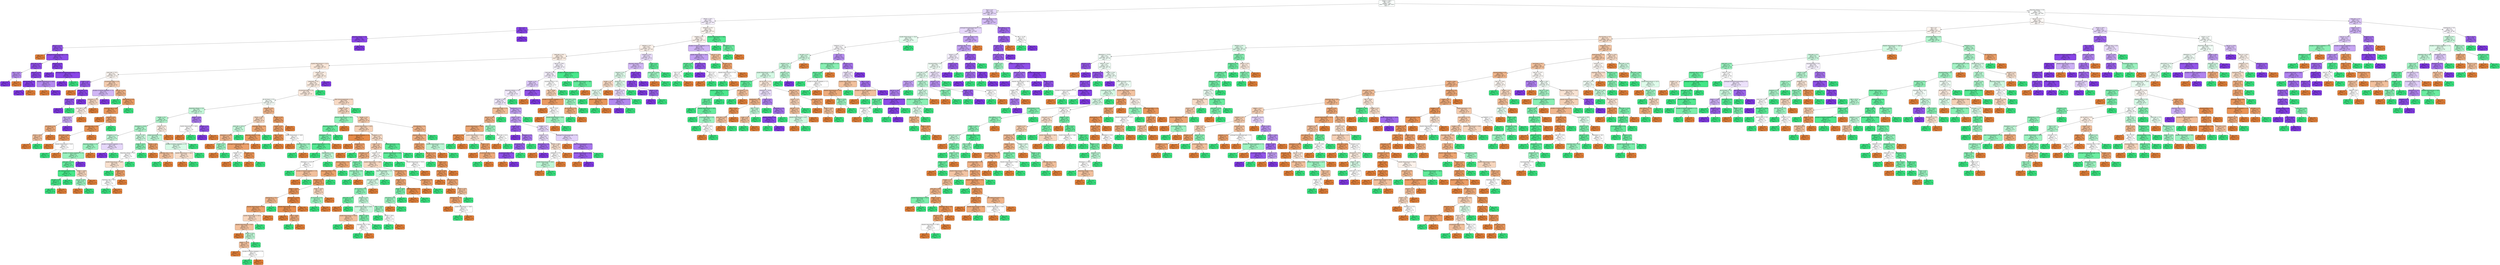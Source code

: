 digraph Tree {
node [shape=box, style="filled, rounded", color="black", fontname=helvetica] ;
edge [fontname=helvetica] ;
0 [label="Height <= 166.5\ngini = 0.67\nsamples = 1974\nvalue = [1028, 1068, 1027]\nclass = r", fillcolor="#fbfffd"] ;
1 [label="fever <= 0.5\ngini = 0.65\nsamples = 851\nvalue = [357, 386, 577]\nclass = i", fillcolor="#e5d7fa"] ;
0 -> 1 [labeldistance=2.5, labelangle=45, headlabel="True"] ;
2 [label="sPO2% <= 92.5\ngini = 0.66\nsamples = 575\nvalue = [295, 255, 342]\nclass = i", fillcolor="#f5effd"] ;
1 -> 2 ;
3 [label="chill <= 0.5\ngini = 0.1\nsamples = 113\nvalue = [9, 1, 171]\nclass = i", fillcolor="#8845e7"] ;
2 -> 3 ;
4 [label="Respratory distress <= 0.5\ngini = 0.12\nsamples = 100\nvalue = [9, 1, 147]\nclass = i", fillcolor="#8a46e7"] ;
3 -> 4 ;
5 [label="Age (yr) <= 23.5\ngini = 0.21\nsamples = 53\nvalue = [9, 1, 76]\nclass = i", fillcolor="#9153e8"] ;
4 -> 5 ;
6 [label="gini = 0.0\nsamples = 1\nvalue = [3, 0, 0]\nclass = T", fillcolor="#e58139"] ;
5 -> 6 ;
7 [label="prolonged fever/dyspnea/cough <= 0.5\ngini = 0.16\nsamples = 52\nvalue = [6, 1, 76]\nclass = i", fillcolor="#8c4be7"] ;
5 -> 7 ;
8 [label="pulse rate <= 72.5\ngini = 0.19\nsamples = 33\nvalue = [6, 0, 51]\nclass = i", fillcolor="#9050e8"] ;
7 -> 8 ;
9 [label="BMI <= 25.51\ngini = 0.42\nsamples = 6\nvalue = [3, 0, 7]\nclass = i", fillcolor="#b78ef0"] ;
8 -> 9 ;
10 [label="gini = 0.0\nsamples = 4\nvalue = [0, 0, 7]\nclass = i", fillcolor="#8139e5"] ;
9 -> 10 ;
11 [label="gini = 0.0\nsamples = 2\nvalue = [3, 0, 0]\nclass = T", fillcolor="#e58139"] ;
9 -> 11 ;
12 [label="weakness <= 0.5\ngini = 0.12\nsamples = 27\nvalue = [3, 0, 44]\nclass = i", fillcolor="#8a46e7"] ;
8 -> 12 ;
13 [label="No risk factor <= 0.5\ngini = 0.05\nsamples = 23\nvalue = [1, 0, 39]\nclass = i", fillcolor="#843ee6"] ;
12 -> 13 ;
14 [label="gini = 0.0\nsamples = 22\nvalue = [0, 0, 39]\nclass = i", fillcolor="#8139e5"] ;
13 -> 14 ;
15 [label="gini = 0.0\nsamples = 1\nvalue = [1, 0, 0]\nclass = T", fillcolor="#e58139"] ;
13 -> 15 ;
16 [label="Diastolic blood pressure <= 60.5\ngini = 0.41\nsamples = 4\nvalue = [2, 0, 5]\nclass = i", fillcolor="#b388ef"] ;
12 -> 16 ;
17 [label="gini = 0.0\nsamples = 1\nvalue = [2, 0, 0]\nclass = T", fillcolor="#e58139"] ;
16 -> 17 ;
18 [label="gini = 0.0\nsamples = 3\nvalue = [0, 0, 5]\nclass = i", fillcolor="#8139e5"] ;
16 -> 18 ;
19 [label="weakness <= 0.5\ngini = 0.07\nsamples = 19\nvalue = [0, 1, 25]\nclass = i", fillcolor="#8641e6"] ;
7 -> 19 ;
20 [label="gini = 0.0\nsamples = 7\nvalue = [0, 0, 9]\nclass = i", fillcolor="#8139e5"] ;
19 -> 20 ;
21 [label="prolonged anorexia/nausea/vomiting <= 0.5\ngini = 0.11\nsamples = 12\nvalue = [0, 1, 16]\nclass = i", fillcolor="#8945e7"] ;
19 -> 21 ;
22 [label="gini = 0.0\nsamples = 11\nvalue = [0, 0, 16]\nclass = i", fillcolor="#8139e5"] ;
21 -> 22 ;
23 [label="gini = 0.0\nsamples = 1\nvalue = [0, 1, 0]\nclass = r", fillcolor="#39e581"] ;
21 -> 23 ;
24 [label="gini = 0.0\nsamples = 47\nvalue = [0, 0, 71]\nclass = i", fillcolor="#8139e5"] ;
4 -> 24 ;
25 [label="gini = 0.0\nsamples = 13\nvalue = [0, 0, 24]\nclass = i", fillcolor="#8139e5"] ;
3 -> 25 ;
26 [label="dowsiness <= 0.5\ngini = 0.65\nsamples = 462\nvalue = [286, 254, 171]\nclass = T", fillcolor="#fdf6f1"] ;
2 -> 26 ;
27 [label="sweating <= 0.5\ngini = 0.65\nsamples = 454\nvalue = [285, 246, 171]\nclass = T", fillcolor="#fdf4ee"] ;
26 -> 27 ;
28 [label="diarrhea <= 0.5\ngini = 0.64\nsamples = 419\nvalue = [277, 231, 142]\nclass = T", fillcolor="#fcf1e9"] ;
27 -> 28 ;
29 [label="body pain <= 0.5\ngini = 0.63\nsamples = 383\nvalue = [266, 211, 115]\nclass = T", fillcolor="#fbede2"] ;
28 -> 29 ;
30 [label="Systolic blood presure <= 111.5\ngini = 0.6\nsamples = 284\nvalue = [220, 165, 63]\nclass = T", fillcolor="#fae7d9"] ;
29 -> 30 ;
31 [label="pulse rate <= 73.5\ngini = 0.61\nsamples = 45\nvalue = [34, 11, 31]\nclass = T", fillcolor="#fdf7f2"] ;
30 -> 31 ;
32 [label="cough <= 0.5\ngini = 0.28\nsamples = 13\nvalue = [2, 1, 16]\nclass = i", fillcolor="#975cea"] ;
31 -> 32 ;
33 [label="gini = 0.0\nsamples = 1\nvalue = [2, 0, 0]\nclass = T", fillcolor="#e58139"] ;
32 -> 33 ;
34 [label="chest pain <= 0.5\ngini = 0.11\nsamples = 12\nvalue = [0, 1, 16]\nclass = i", fillcolor="#8945e7"] ;
32 -> 34 ;
35 [label="sPO2% <= 96.5\ngini = 0.22\nsamples = 6\nvalue = [0, 1, 7]\nclass = i", fillcolor="#9355e9"] ;
34 -> 35 ;
36 [label="gini = 0.0\nsamples = 5\nvalue = [0, 0, 7]\nclass = i", fillcolor="#8139e5"] ;
35 -> 36 ;
37 [label="gini = 0.0\nsamples = 1\nvalue = [0, 1, 0]\nclass = r", fillcolor="#39e581"] ;
35 -> 37 ;
38 [label="gini = 0.0\nsamples = 6\nvalue = [0, 0, 9]\nclass = i", fillcolor="#8139e5"] ;
34 -> 38 ;
39 [label="no prominent effect <= 0.5\ngini = 0.58\nsamples = 32\nvalue = [32, 10, 15]\nclass = T", fillcolor="#f4ccaf"] ;
31 -> 39 ;
40 [label="Duration of starting complaints <= 3.5\ngini = 0.51\nsamples = 16\nvalue = [9, 1, 15]\nclass = i", fillcolor="#d0b5f5"] ;
39 -> 40 ;
41 [label="pregnancy <= 0.5\ngini = 0.54\nsamples = 9\nvalue = [9, 1, 6]\nclass = T", fillcolor="#f7d9c4"] ;
40 -> 41 ;
42 [label="pulse rate <= 98.5\ngini = 0.56\nsamples = 8\nvalue = [7, 1, 6]\nclass = T", fillcolor="#fcefe6"] ;
41 -> 42 ;
43 [label="BMI <= 27.31\ngini = 0.54\nsamples = 6\nvalue = [3, 1, 6]\nclass = i", fillcolor="#c9aaf4"] ;
42 -> 43 ;
44 [label="sore throat <= 0.5\ngini = 0.38\nsamples = 3\nvalue = [3, 1, 0]\nclass = T", fillcolor="#eeab7b"] ;
43 -> 44 ;
45 [label="sPO2% <= 95.0\ngini = 0.44\nsamples = 2\nvalue = [2, 1, 0]\nclass = T", fillcolor="#f2c09c"] ;
44 -> 45 ;
46 [label="gini = 0.0\nsamples = 1\nvalue = [2, 0, 0]\nclass = T", fillcolor="#e58139"] ;
45 -> 46 ;
47 [label="gini = 0.0\nsamples = 1\nvalue = [0, 1, 0]\nclass = r", fillcolor="#39e581"] ;
45 -> 47 ;
48 [label="gini = 0.0\nsamples = 1\nvalue = [1, 0, 0]\nclass = T", fillcolor="#e58139"] ;
44 -> 48 ;
49 [label="gini = 0.0\nsamples = 3\nvalue = [0, 0, 6]\nclass = i", fillcolor="#8139e5"] ;
43 -> 49 ;
50 [label="gini = 0.0\nsamples = 2\nvalue = [4, 0, 0]\nclass = T", fillcolor="#e58139"] ;
42 -> 50 ;
51 [label="gini = 0.0\nsamples = 1\nvalue = [2, 0, 0]\nclass = T", fillcolor="#e58139"] ;
41 -> 51 ;
52 [label="gini = 0.0\nsamples = 7\nvalue = [0, 0, 9]\nclass = i", fillcolor="#8139e5"] ;
40 -> 52 ;
53 [label="Age (yr) <= 24.5\ngini = 0.4\nsamples = 16\nvalue = [23, 9, 0]\nclass = T", fillcolor="#efb286"] ;
39 -> 53 ;
54 [label="gini = 0.0\nsamples = 1\nvalue = [0, 4, 0]\nclass = r", fillcolor="#39e581"] ;
53 -> 54 ;
55 [label="hypertension <= 0.5\ngini = 0.29\nsamples = 15\nvalue = [23, 5, 0]\nclass = T", fillcolor="#eb9c64"] ;
53 -> 55 ;
56 [label="respiratory rate <= 19.0\ngini = 0.25\nsamples = 14\nvalue = [23, 4, 0]\nclass = T", fillcolor="#ea975b"] ;
55 -> 56 ;
57 [label="gini = 0.0\nsamples = 4\nvalue = [8, 0, 0]\nclass = T", fillcolor="#e58139"] ;
56 -> 57 ;
58 [label="sputum <= 0.5\ngini = 0.33\nsamples = 10\nvalue = [15, 4, 0]\nclass = T", fillcolor="#eca36e"] ;
56 -> 58 ;
59 [label="respiratory rate <= 21.0\ngini = 0.21\nsamples = 9\nvalue = [15, 2, 0]\nclass = T", fillcolor="#e89253"] ;
58 -> 59 ;
60 [label="pulse rate <= 86.5\ngini = 0.26\nsamples = 6\nvalue = [11, 2, 0]\nclass = T", fillcolor="#ea985d"] ;
59 -> 60 ;
61 [label="gini = 0.0\nsamples = 4\nvalue = [9, 0, 0]\nclass = T", fillcolor="#e58139"] ;
60 -> 61 ;
62 [label="Diastolic blood pressure <= 61.5\ngini = 0.5\nsamples = 2\nvalue = [2, 2, 0]\nclass = T", fillcolor="#ffffff"] ;
60 -> 62 ;
63 [label="gini = 0.0\nsamples = 1\nvalue = [0, 2, 0]\nclass = r", fillcolor="#39e581"] ;
62 -> 63 ;
64 [label="gini = 0.0\nsamples = 1\nvalue = [2, 0, 0]\nclass = T", fillcolor="#e58139"] ;
62 -> 64 ;
65 [label="gini = 0.0\nsamples = 3\nvalue = [4, 0, 0]\nclass = T", fillcolor="#e58139"] ;
59 -> 65 ;
66 [label="gini = 0.0\nsamples = 1\nvalue = [0, 2, 0]\nclass = r", fillcolor="#39e581"] ;
58 -> 66 ;
67 [label="gini = 0.0\nsamples = 1\nvalue = [0, 1, 0]\nclass = r", fillcolor="#39e581"] ;
55 -> 67 ;
68 [label="cirrhosis <= 0.5\ngini = 0.57\nsamples = 239\nvalue = [186, 154, 32]\nclass = T", fillcolor="#fbede2"] ;
30 -> 68 ;
69 [label="conjectivitis <= 0.5\ngini = 0.56\nsamples = 234\nvalue = [186, 154, 25]\nclass = T", fillcolor="#fbece1"] ;
68 -> 69 ;
70 [label="no prominent effect <= 0.5\ngini = 0.56\nsamples = 232\nvalue = [186, 151, 25]\nclass = T", fillcolor="#fbeade"] ;
69 -> 70 ;
71 [label="No risk factor <= 0.5\ngini = 0.63\nsamples = 89\nvalue = [55, 59, 25]\nclass = r", fillcolor="#f6fef9"] ;
70 -> 71 ;
72 [label="Respiratory disease <= 0.5\ngini = 0.63\nsamples = 57\nvalue = [22, 45, 25]\nclass = r", fillcolor="#c4f7d9"] ;
71 -> 72 ;
73 [label="Gender <= 0.5\ngini = 0.6\nsamples = 48\nvalue = [20, 44, 17]\nclass = r", fillcolor="#b1f5cd"] ;
72 -> 73 ;
74 [label="Tempreture <= 36.65\ngini = 0.59\nsamples = 40\nvalue = [13, 38, 17]\nclass = r", fillcolor="#adf4cb"] ;
73 -> 74 ;
75 [label="pregnancy <= 0.5\ngini = 0.57\nsamples = 26\nvalue = [5, 27, 17]\nclass = r", fillcolor="#c1f7d8"] ;
74 -> 75 ;
76 [label="Respratory distress <= 0.5\ngini = 0.55\nsamples = 16\nvalue = [5, 19, 7]\nclass = r", fillcolor="#9cf2c0"] ;
75 -> 76 ;
77 [label="Duration of starting complaints <= 3.5\ngini = 0.53\nsamples = 15\nvalue = [4, 19, 7]\nclass = r", fillcolor="#98f1bd"] ;
76 -> 77 ;
78 [label="pulse rate <= 113.5\ngini = 0.29\nsamples = 12\nvalue = [4, 19, 0]\nclass = r", fillcolor="#63ea9c"] ;
77 -> 78 ;
79 [label="non medical personnel <= 0.5\ngini = 0.1\nsamples = 8\nvalue = [1, 17, 0]\nclass = r", fillcolor="#45e788"] ;
78 -> 79 ;
80 [label="ear pain <= 0.5\ngini = 0.12\nsamples = 7\nvalue = [1, 15, 0]\nclass = r", fillcolor="#46e789"] ;
79 -> 80 ;
81 [label="gini = 0.0\nsamples = 6\nvalue = [0, 15, 0]\nclass = r", fillcolor="#39e581"] ;
80 -> 81 ;
82 [label="gini = 0.0\nsamples = 1\nvalue = [1, 0, 0]\nclass = T", fillcolor="#e58139"] ;
80 -> 82 ;
83 [label="gini = 0.0\nsamples = 1\nvalue = [0, 2, 0]\nclass = r", fillcolor="#39e581"] ;
79 -> 83 ;
84 [label="Height <= 164.0\ngini = 0.48\nsamples = 4\nvalue = [3, 2, 0]\nclass = T", fillcolor="#f6d5bd"] ;
78 -> 84 ;
85 [label="Age (yr) <= 44.5\ngini = 0.44\nsamples = 3\nvalue = [1, 2, 0]\nclass = r", fillcolor="#9cf2c0"] ;
84 -> 85 ;
86 [label="gini = 0.0\nsamples = 1\nvalue = [1, 0, 0]\nclass = T", fillcolor="#e58139"] ;
85 -> 86 ;
87 [label="gini = 0.0\nsamples = 2\nvalue = [0, 2, 0]\nclass = r", fillcolor="#39e581"] ;
85 -> 87 ;
88 [label="gini = 0.0\nsamples = 1\nvalue = [2, 0, 0]\nclass = T", fillcolor="#e58139"] ;
84 -> 88 ;
89 [label="gini = 0.0\nsamples = 3\nvalue = [0, 0, 7]\nclass = i", fillcolor="#8139e5"] ;
77 -> 89 ;
90 [label="gini = 0.0\nsamples = 1\nvalue = [1, 0, 0]\nclass = T", fillcolor="#e58139"] ;
76 -> 90 ;
91 [label="Duration of starting complaints <= 2.0\ngini = 0.49\nsamples = 10\nvalue = [0, 8, 10]\nclass = i", fillcolor="#e6d7fa"] ;
75 -> 91 ;
92 [label="gini = 0.0\nsamples = 8\nvalue = [0, 0, 10]\nclass = i", fillcolor="#8139e5"] ;
91 -> 92 ;
93 [label="gini = 0.0\nsamples = 2\nvalue = [0, 8, 0]\nclass = r", fillcolor="#39e581"] ;
91 -> 93 ;
94 [label="Age (yr) <= 50.5\ngini = 0.49\nsamples = 14\nvalue = [8, 11, 0]\nclass = r", fillcolor="#c9f8dd"] ;
74 -> 94 ;
95 [label="Height <= 161.0\ngini = 0.41\nsamples = 10\nvalue = [4, 10, 0]\nclass = r", fillcolor="#88efb3"] ;
94 -> 95 ;
96 [label="Respratory distress <= 0.5\ngini = 0.5\nsamples = 6\nvalue = [4, 4, 0]\nclass = T", fillcolor="#ffffff"] ;
95 -> 96 ;
97 [label="Systolic blood presure <= 128.0\ngini = 0.49\nsamples = 5\nvalue = [4, 3, 0]\nclass = T", fillcolor="#f8e0ce"] ;
96 -> 97 ;
98 [label="gini = 0.0\nsamples = 2\nvalue = [0, 2, 0]\nclass = r", fillcolor="#39e581"] ;
97 -> 98 ;
99 [label="myalgia <= 0.5\ngini = 0.32\nsamples = 3\nvalue = [4, 1, 0]\nclass = T", fillcolor="#eca06a"] ;
97 -> 99 ;
100 [label="respiratory rate <= 20.5\ngini = 0.5\nsamples = 2\nvalue = [1, 1, 0]\nclass = T", fillcolor="#ffffff"] ;
99 -> 100 ;
101 [label="gini = 0.0\nsamples = 1\nvalue = [0, 1, 0]\nclass = r", fillcolor="#39e581"] ;
100 -> 101 ;
102 [label="gini = 0.0\nsamples = 1\nvalue = [1, 0, 0]\nclass = T", fillcolor="#e58139"] ;
100 -> 102 ;
103 [label="gini = 0.0\nsamples = 1\nvalue = [3, 0, 0]\nclass = T", fillcolor="#e58139"] ;
99 -> 103 ;
104 [label="gini = 0.0\nsamples = 1\nvalue = [0, 1, 0]\nclass = r", fillcolor="#39e581"] ;
96 -> 104 ;
105 [label="gini = 0.0\nsamples = 4\nvalue = [0, 6, 0]\nclass = r", fillcolor="#39e581"] ;
95 -> 105 ;
106 [label="sPO2% <= 95.5\ngini = 0.32\nsamples = 4\nvalue = [4, 1, 0]\nclass = T", fillcolor="#eca06a"] ;
94 -> 106 ;
107 [label="gini = 0.0\nsamples = 1\nvalue = [2, 0, 0]\nclass = T", fillcolor="#e58139"] ;
106 -> 107 ;
108 [label="respiratory rate <= 19.0\ngini = 0.44\nsamples = 3\nvalue = [2, 1, 0]\nclass = T", fillcolor="#f2c09c"] ;
106 -> 108 ;
109 [label="gini = 0.0\nsamples = 1\nvalue = [0, 1, 0]\nclass = r", fillcolor="#39e581"] ;
108 -> 109 ;
110 [label="gini = 0.0\nsamples = 2\nvalue = [2, 0, 0]\nclass = T", fillcolor="#e58139"] ;
108 -> 110 ;
111 [label="sputum <= 0.5\ngini = 0.5\nsamples = 8\nvalue = [7, 6, 0]\nclass = T", fillcolor="#fbede3"] ;
73 -> 111 ;
112 [label="mediacl personnel <= 0.5\ngini = 0.48\nsamples = 6\nvalue = [4, 6, 0]\nclass = r", fillcolor="#bdf6d5"] ;
111 -> 112 ;
113 [label="Duration of starting complaints <= 2.5\ngini = 0.49\nsamples = 5\nvalue = [4, 5, 0]\nclass = r", fillcolor="#d7fae6"] ;
112 -> 113 ;
114 [label="Systolic blood presure <= 165.5\ngini = 0.49\nsamples = 4\nvalue = [4, 3, 0]\nclass = T", fillcolor="#f8e0ce"] ;
113 -> 114 ;
115 [label="gini = 0.0\nsamples = 2\nvalue = [4, 0, 0]\nclass = T", fillcolor="#e58139"] ;
114 -> 115 ;
116 [label="gini = 0.0\nsamples = 2\nvalue = [0, 3, 0]\nclass = r", fillcolor="#39e581"] ;
114 -> 116 ;
117 [label="gini = 0.0\nsamples = 1\nvalue = [0, 2, 0]\nclass = r", fillcolor="#39e581"] ;
113 -> 117 ;
118 [label="gini = 0.0\nsamples = 1\nvalue = [0, 1, 0]\nclass = r", fillcolor="#39e581"] ;
112 -> 118 ;
119 [label="gini = 0.0\nsamples = 2\nvalue = [3, 0, 0]\nclass = T", fillcolor="#e58139"] ;
111 -> 119 ;
120 [label="Weight <= 83.0\ngini = 0.43\nsamples = 9\nvalue = [2, 1, 8]\nclass = i", fillcolor="#ab7bee"] ;
72 -> 120 ;
121 [label="Systolic blood presure <= 128.0\ngini = 0.5\nsamples = 2\nvalue = [1, 1, 0]\nclass = T", fillcolor="#ffffff"] ;
120 -> 121 ;
122 [label="gini = 0.0\nsamples = 1\nvalue = [1, 0, 0]\nclass = T", fillcolor="#e58139"] ;
121 -> 122 ;
123 [label="gini = 0.0\nsamples = 1\nvalue = [0, 1, 0]\nclass = r", fillcolor="#39e581"] ;
121 -> 123 ;
124 [label="Gender <= 0.5\ngini = 0.2\nsamples = 7\nvalue = [1, 0, 8]\nclass = i", fillcolor="#9152e8"] ;
120 -> 124 ;
125 [label="gini = 0.0\nsamples = 6\nvalue = [0, 0, 8]\nclass = i", fillcolor="#8139e5"] ;
124 -> 125 ;
126 [label="gini = 0.0\nsamples = 1\nvalue = [1, 0, 0]\nclass = T", fillcolor="#e58139"] ;
124 -> 126 ;
127 [label="dyspnea <= 0.5\ngini = 0.42\nsamples = 32\nvalue = [33, 14, 0]\nclass = T", fillcolor="#f0b68d"] ;
71 -> 127 ;
128 [label="sPO2% <= 96.5\ngini = 0.48\nsamples = 17\nvalue = [15, 10, 0]\nclass = T", fillcolor="#f6d5bd"] ;
127 -> 128 ;
129 [label="pulse rate <= 107.0\ngini = 0.49\nsamples = 6\nvalue = [5, 7, 0]\nclass = r", fillcolor="#c6f8db"] ;
128 -> 129 ;
130 [label="Tempreture <= 36.55\ngini = 0.41\nsamples = 4\nvalue = [5, 2, 0]\nclass = T", fillcolor="#efb388"] ;
129 -> 130 ;
131 [label="gini = 0.0\nsamples = 2\nvalue = [4, 0, 0]\nclass = T", fillcolor="#e58139"] ;
130 -> 131 ;
132 [label="Gender <= 0.5\ngini = 0.44\nsamples = 2\nvalue = [1, 2, 0]\nclass = r", fillcolor="#9cf2c0"] ;
130 -> 132 ;
133 [label="gini = 0.0\nsamples = 1\nvalue = [1, 0, 0]\nclass = T", fillcolor="#e58139"] ;
132 -> 133 ;
134 [label="gini = 0.0\nsamples = 1\nvalue = [0, 2, 0]\nclass = r", fillcolor="#39e581"] ;
132 -> 134 ;
135 [label="gini = 0.0\nsamples = 2\nvalue = [0, 5, 0]\nclass = r", fillcolor="#39e581"] ;
129 -> 135 ;
136 [label="respiratory rate <= 21.0\ngini = 0.36\nsamples = 11\nvalue = [10, 3, 0]\nclass = T", fillcolor="#eda774"] ;
128 -> 136 ;
137 [label="Respratory distress <= 0.5\ngini = 0.28\nsamples = 10\nvalue = [10, 2, 0]\nclass = T", fillcolor="#ea9a61"] ;
136 -> 137 ;
138 [label="prolonged fever/dyspnea/cough <= 0.5\ngini = 0.32\nsamples = 8\nvalue = [8, 2, 0]\nclass = T", fillcolor="#eca06a"] ;
137 -> 138 ;
139 [label="Gender <= 0.5\ngini = 0.5\nsamples = 2\nvalue = [1, 1, 0]\nclass = T", fillcolor="#ffffff"] ;
138 -> 139 ;
140 [label="gini = 0.0\nsamples = 1\nvalue = [1, 0, 0]\nclass = T", fillcolor="#e58139"] ;
139 -> 140 ;
141 [label="gini = 0.0\nsamples = 1\nvalue = [0, 1, 0]\nclass = r", fillcolor="#39e581"] ;
139 -> 141 ;
142 [label="Laryngitis <= 0.5\ngini = 0.22\nsamples = 6\nvalue = [7, 1, 0]\nclass = T", fillcolor="#e99355"] ;
138 -> 142 ;
143 [label="gini = 0.0\nsamples = 5\nvalue = [7, 0, 0]\nclass = T", fillcolor="#e58139"] ;
142 -> 143 ;
144 [label="gini = 0.0\nsamples = 1\nvalue = [0, 1, 0]\nclass = r", fillcolor="#39e581"] ;
142 -> 144 ;
145 [label="gini = 0.0\nsamples = 2\nvalue = [2, 0, 0]\nclass = T", fillcolor="#e58139"] ;
137 -> 145 ;
146 [label="gini = 0.0\nsamples = 1\nvalue = [0, 1, 0]\nclass = r", fillcolor="#39e581"] ;
136 -> 146 ;
147 [label="sputum <= 0.5\ngini = 0.3\nsamples = 15\nvalue = [18, 4, 0]\nclass = T", fillcolor="#eb9d65"] ;
127 -> 147 ;
148 [label="Gender <= 0.5\ngini = 0.31\nsamples = 14\nvalue = [17, 4, 0]\nclass = T", fillcolor="#eb9f68"] ;
147 -> 148 ;
149 [label="BMI <= 21.63\ngini = 0.21\nsamples = 11\nvalue = [15, 2, 0]\nclass = T", fillcolor="#e89253"] ;
148 -> 149 ;
150 [label="gini = 0.0\nsamples = 1\nvalue = [0, 2, 0]\nclass = r", fillcolor="#39e581"] ;
149 -> 150 ;
151 [label="gini = 0.0\nsamples = 10\nvalue = [15, 0, 0]\nclass = T", fillcolor="#e58139"] ;
149 -> 151 ;
152 [label="Systolic blood presure <= 128.5\ngini = 0.5\nsamples = 3\nvalue = [2, 2, 0]\nclass = T", fillcolor="#ffffff"] ;
148 -> 152 ;
153 [label="gini = 0.0\nsamples = 1\nvalue = [1, 0, 0]\nclass = T", fillcolor="#e58139"] ;
152 -> 153 ;
154 [label="respiratory rate <= 20.5\ngini = 0.44\nsamples = 2\nvalue = [1, 2, 0]\nclass = r", fillcolor="#9cf2c0"] ;
152 -> 154 ;
155 [label="gini = 0.0\nsamples = 1\nvalue = [0, 2, 0]\nclass = r", fillcolor="#39e581"] ;
154 -> 155 ;
156 [label="gini = 0.0\nsamples = 1\nvalue = [1, 0, 0]\nclass = T", fillcolor="#e58139"] ;
154 -> 156 ;
157 [label="gini = 0.0\nsamples = 1\nvalue = [1, 0, 0]\nclass = T", fillcolor="#e58139"] ;
147 -> 157 ;
158 [label="other immunosuppression <= 0.5\ngini = 0.48\nsamples = 143\nvalue = [131, 92, 0]\nclass = T", fillcolor="#f7d9c4"] ;
70 -> 158 ;
159 [label="Weight <= 58.5\ngini = 0.48\nsamples = 142\nvalue = [131, 89, 0]\nclass = T", fillcolor="#f7d7c0"] ;
158 -> 159 ;
160 [label="Diastolic blood pressure <= 95.5\ngini = 0.43\nsamples = 15\nvalue = [8, 18, 0]\nclass = r", fillcolor="#91f1b9"] ;
159 -> 160 ;
161 [label="Respratory distress <= 0.5\ngini = 0.3\nsamples = 13\nvalue = [4, 18, 0]\nclass = r", fillcolor="#65eb9d"] ;
160 -> 161 ;
162 [label="Tempreture <= 37.25\ngini = 0.33\nsamples = 12\nvalue = [4, 15, 0]\nclass = r", fillcolor="#6eeca3"] ;
161 -> 162 ;
163 [label="Diastolic blood pressure <= 77.5\ngini = 0.21\nsamples = 10\nvalue = [2, 15, 0]\nclass = r", fillcolor="#53e892"] ;
162 -> 163 ;
164 [label="gini = 0.0\nsamples = 6\nvalue = [0, 12, 0]\nclass = r", fillcolor="#39e581"] ;
163 -> 164 ;
165 [label="hypertension <= 0.5\ngini = 0.48\nsamples = 4\nvalue = [2, 3, 0]\nclass = r", fillcolor="#bdf6d5"] ;
163 -> 165 ;
166 [label="Tempreture <= 36.35\ngini = 0.5\nsamples = 3\nvalue = [2, 2, 0]\nclass = T", fillcolor="#ffffff"] ;
165 -> 166 ;
167 [label="gini = 0.0\nsamples = 1\nvalue = [0, 1, 0]\nclass = r", fillcolor="#39e581"] ;
166 -> 167 ;
168 [label="Duration of starting complaints <= 3.0\ngini = 0.44\nsamples = 2\nvalue = [2, 1, 0]\nclass = T", fillcolor="#f2c09c"] ;
166 -> 168 ;
169 [label="gini = 0.0\nsamples = 1\nvalue = [2, 0, 0]\nclass = T", fillcolor="#e58139"] ;
168 -> 169 ;
170 [label="gini = 0.0\nsamples = 1\nvalue = [0, 1, 0]\nclass = r", fillcolor="#39e581"] ;
168 -> 170 ;
171 [label="gini = 0.0\nsamples = 1\nvalue = [0, 1, 0]\nclass = r", fillcolor="#39e581"] ;
165 -> 171 ;
172 [label="gini = 0.0\nsamples = 2\nvalue = [2, 0, 0]\nclass = T", fillcolor="#e58139"] ;
162 -> 172 ;
173 [label="gini = 0.0\nsamples = 1\nvalue = [0, 3, 0]\nclass = r", fillcolor="#39e581"] ;
161 -> 173 ;
174 [label="gini = 0.0\nsamples = 2\nvalue = [4, 0, 0]\nclass = T", fillcolor="#e58139"] ;
160 -> 174 ;
175 [label="Gender <= 0.5\ngini = 0.46\nsamples = 127\nvalue = [123, 71, 0]\nclass = T", fillcolor="#f4caab"] ;
159 -> 175 ;
176 [label="Systolic blood presure <= 119.5\ngini = 0.47\nsamples = 100\nvalue = [95, 60, 0]\nclass = T", fillcolor="#f5d1b6"] ;
175 -> 176 ;
177 [label="Duration of starting complaints <= 1.5\ngini = 0.13\nsamples = 7\nvalue = [13, 1, 0]\nclass = T", fillcolor="#e78b48"] ;
176 -> 177 ;
178 [label="gini = 0.0\nsamples = 3\nvalue = [9, 0, 0]\nclass = T", fillcolor="#e58139"] ;
177 -> 178 ;
179 [label="headache <= 0.5\ngini = 0.32\nsamples = 4\nvalue = [4, 1, 0]\nclass = T", fillcolor="#eca06a"] ;
177 -> 179 ;
180 [label="gini = 0.0\nsamples = 3\nvalue = [4, 0, 0]\nclass = T", fillcolor="#e58139"] ;
179 -> 180 ;
181 [label="gini = 0.0\nsamples = 1\nvalue = [0, 1, 0]\nclass = r", fillcolor="#39e581"] ;
179 -> 181 ;
182 [label="headache <= 0.5\ngini = 0.49\nsamples = 93\nvalue = [82, 59, 0]\nclass = T", fillcolor="#f8dcc7"] ;
176 -> 182 ;
183 [label="cough <= 0.5\ngini = 0.46\nsamples = 82\nvalue = [80, 46, 0]\nclass = T", fillcolor="#f4c9ab"] ;
182 -> 183 ;
184 [label="arthralgia <= 0.5\ngini = 0.39\nsamples = 43\nvalue = [51, 18, 0]\nclass = T", fillcolor="#eead7f"] ;
183 -> 184 ;
185 [label="diabetes melitus <= 0.5\ngini = 0.36\nsamples = 40\nvalue = [50, 15, 0]\nclass = T", fillcolor="#eda774"] ;
184 -> 185 ;
186 [label="Respratory distress <= 0.5\ngini = 0.33\nsamples = 39\nvalue = [50, 13, 0]\nclass = T", fillcolor="#eca26c"] ;
185 -> 186 ;
187 [label="weakness <= 0.5\ngini = 0.28\nsamples = 37\nvalue = [50, 10, 0]\nclass = T", fillcolor="#ea9a61"] ;
186 -> 187 ;
188 [label="Height <= 161.0\ngini = 0.25\nsamples = 34\nvalue = [47, 8, 0]\nclass = T", fillcolor="#e9965b"] ;
187 -> 188 ;
189 [label="hypertension <= 0.5\ngini = 0.41\nsamples = 15\nvalue = [17, 7, 0]\nclass = T", fillcolor="#f0b58b"] ;
188 -> 189 ;
190 [label="Diastolic blood pressure <= 93.5\ngini = 0.31\nsamples = 14\nvalue = [17, 4, 0]\nclass = T", fillcolor="#eb9f68"] ;
189 -> 190 ;
191 [label="Systolic blood presure <= 152.5\ngini = 0.48\nsamples = 7\nvalue = [6, 4, 0]\nclass = T", fillcolor="#f6d5bd"] ;
190 -> 191 ;
192 [label="Diastolic blood pressure <= 82.0\ngini = 0.44\nsamples = 6\nvalue = [6, 3, 0]\nclass = T", fillcolor="#f2c09c"] ;
191 -> 192 ;
193 [label="gini = 0.0\nsamples = 2\nvalue = [4, 0, 0]\nclass = T", fillcolor="#e58139"] ;
192 -> 193 ;
194 [label="sPO2% <= 97.5\ngini = 0.48\nsamples = 4\nvalue = [2, 3, 0]\nclass = r", fillcolor="#bdf6d5"] ;
192 -> 194 ;
195 [label="Height <= 157.5\ngini = 0.44\nsamples = 3\nvalue = [2, 1, 0]\nclass = T", fillcolor="#f2c09c"] ;
194 -> 195 ;
196 [label="gini = 0.0\nsamples = 1\nvalue = [1, 0, 0]\nclass = T", fillcolor="#e58139"] ;
195 -> 196 ;
197 [label="Duration of starting complaints <= 2.0\ngini = 0.5\nsamples = 2\nvalue = [1, 1, 0]\nclass = T", fillcolor="#ffffff"] ;
195 -> 197 ;
198 [label="gini = 0.0\nsamples = 1\nvalue = [0, 1, 0]\nclass = r", fillcolor="#39e581"] ;
197 -> 198 ;
199 [label="gini = 0.0\nsamples = 1\nvalue = [1, 0, 0]\nclass = T", fillcolor="#e58139"] ;
197 -> 199 ;
200 [label="gini = 0.0\nsamples = 1\nvalue = [0, 2, 0]\nclass = r", fillcolor="#39e581"] ;
194 -> 200 ;
201 [label="gini = 0.0\nsamples = 1\nvalue = [0, 1, 0]\nclass = r", fillcolor="#39e581"] ;
191 -> 201 ;
202 [label="gini = 0.0\nsamples = 7\nvalue = [11, 0, 0]\nclass = T", fillcolor="#e58139"] ;
190 -> 202 ;
203 [label="gini = 0.0\nsamples = 1\nvalue = [0, 3, 0]\nclass = r", fillcolor="#39e581"] ;
189 -> 203 ;
204 [label="Tempreture <= 36.45\ngini = 0.06\nsamples = 19\nvalue = [30, 1, 0]\nclass = T", fillcolor="#e68540"] ;
188 -> 204 ;
205 [label="Diastolic blood pressure <= 90.5\ngini = 0.18\nsamples = 6\nvalue = [9, 1, 0]\nclass = T", fillcolor="#e88f4f"] ;
204 -> 205 ;
206 [label="gini = 0.0\nsamples = 4\nvalue = [6, 0, 0]\nclass = T", fillcolor="#e58139"] ;
205 -> 206 ;
207 [label="BMI <= 30.83\ngini = 0.38\nsamples = 2\nvalue = [3, 1, 0]\nclass = T", fillcolor="#eeab7b"] ;
205 -> 207 ;
208 [label="gini = 0.0\nsamples = 1\nvalue = [0, 1, 0]\nclass = r", fillcolor="#39e581"] ;
207 -> 208 ;
209 [label="gini = 0.0\nsamples = 1\nvalue = [3, 0, 0]\nclass = T", fillcolor="#e58139"] ;
207 -> 209 ;
210 [label="gini = 0.0\nsamples = 13\nvalue = [21, 0, 0]\nclass = T", fillcolor="#e58139"] ;
204 -> 210 ;
211 [label="Height <= 162.5\ngini = 0.48\nsamples = 3\nvalue = [3, 2, 0]\nclass = T", fillcolor="#f6d5bd"] ;
187 -> 211 ;
212 [label="No risk factor <= 0.5\ngini = 0.44\nsamples = 2\nvalue = [1, 2, 0]\nclass = r", fillcolor="#9cf2c0"] ;
211 -> 212 ;
213 [label="gini = 0.0\nsamples = 1\nvalue = [0, 2, 0]\nclass = r", fillcolor="#39e581"] ;
212 -> 213 ;
214 [label="gini = 0.0\nsamples = 1\nvalue = [1, 0, 0]\nclass = T", fillcolor="#e58139"] ;
212 -> 214 ;
215 [label="gini = 0.0\nsamples = 1\nvalue = [2, 0, 0]\nclass = T", fillcolor="#e58139"] ;
211 -> 215 ;
216 [label="gini = 0.0\nsamples = 2\nvalue = [0, 3, 0]\nclass = r", fillcolor="#39e581"] ;
186 -> 216 ;
217 [label="gini = 0.0\nsamples = 1\nvalue = [0, 2, 0]\nclass = r", fillcolor="#39e581"] ;
185 -> 217 ;
218 [label="dyspnea <= 0.5\ngini = 0.38\nsamples = 3\nvalue = [1, 3, 0]\nclass = r", fillcolor="#7beeab"] ;
184 -> 218 ;
219 [label="respiratory rate <= 24.0\ngini = 0.44\nsamples = 2\nvalue = [1, 2, 0]\nclass = r", fillcolor="#9cf2c0"] ;
218 -> 219 ;
220 [label="gini = 0.0\nsamples = 1\nvalue = [0, 2, 0]\nclass = r", fillcolor="#39e581"] ;
219 -> 220 ;
221 [label="gini = 0.0\nsamples = 1\nvalue = [1, 0, 0]\nclass = T", fillcolor="#e58139"] ;
219 -> 221 ;
222 [label="gini = 0.0\nsamples = 1\nvalue = [0, 1, 0]\nclass = r", fillcolor="#39e581"] ;
218 -> 222 ;
223 [label="sputum <= 0.5\ngini = 0.5\nsamples = 39\nvalue = [29, 28, 0]\nclass = T", fillcolor="#fefbf8"] ;
183 -> 223 ;
224 [label="Systolic blood presure <= 136.5\ngini = 0.48\nsamples = 36\nvalue = [29, 20, 0]\nclass = T", fillcolor="#f7d8c2"] ;
223 -> 224 ;
225 [label="organ transplantation <= 0.5\ngini = 0.49\nsamples = 20\nvalue = [11, 15, 0]\nclass = r", fillcolor="#caf8dd"] ;
224 -> 225 ;
226 [label="pulse rate <= 103.5\ngini = 0.49\nsamples = 19\nvalue = [11, 14, 0]\nclass = r", fillcolor="#d5f9e4"] ;
225 -> 226 ;
227 [label="No risk factor <= 0.5\ngini = 0.42\nsamples = 17\nvalue = [6, 14, 0]\nclass = r", fillcolor="#8ef0b7"] ;
226 -> 227 ;
228 [label="pulse rate <= 76.5\ngini = 0.32\nsamples = 7\nvalue = [2, 8, 0]\nclass = r", fillcolor="#6aeca0"] ;
227 -> 228 ;
229 [label="gini = 0.0\nsamples = 2\nvalue = [2, 0, 0]\nclass = T", fillcolor="#e58139"] ;
228 -> 229 ;
230 [label="gini = 0.0\nsamples = 5\nvalue = [0, 8, 0]\nclass = r", fillcolor="#39e581"] ;
228 -> 230 ;
231 [label="dyspnea <= 0.5\ngini = 0.48\nsamples = 10\nvalue = [4, 6, 0]\nclass = r", fillcolor="#bdf6d5"] ;
227 -> 231 ;
232 [label="Systolic blood presure <= 126.0\ngini = 0.49\nsamples = 7\nvalue = [3, 4, 0]\nclass = r", fillcolor="#cef8e0"] ;
231 -> 232 ;
233 [label="Systolic blood presure <= 122.5\ngini = 0.44\nsamples = 3\nvalue = [2, 1, 0]\nclass = T", fillcolor="#f2c09c"] ;
232 -> 233 ;
234 [label="gini = 0.0\nsamples = 1\nvalue = [0, 1, 0]\nclass = r", fillcolor="#39e581"] ;
233 -> 234 ;
235 [label="gini = 0.0\nsamples = 2\nvalue = [2, 0, 0]\nclass = T", fillcolor="#e58139"] ;
233 -> 235 ;
236 [label="Height <= 161.0\ngini = 0.38\nsamples = 4\nvalue = [1, 3, 0]\nclass = r", fillcolor="#7beeab"] ;
232 -> 236 ;
237 [label="respiratory rate <= 19.0\ngini = 0.5\nsamples = 2\nvalue = [1, 1, 0]\nclass = T", fillcolor="#ffffff"] ;
236 -> 237 ;
238 [label="gini = 0.0\nsamples = 1\nvalue = [0, 1, 0]\nclass = r", fillcolor="#39e581"] ;
237 -> 238 ;
239 [label="gini = 0.0\nsamples = 1\nvalue = [1, 0, 0]\nclass = T", fillcolor="#e58139"] ;
237 -> 239 ;
240 [label="gini = 0.0\nsamples = 2\nvalue = [0, 2, 0]\nclass = r", fillcolor="#39e581"] ;
236 -> 240 ;
241 [label="BMI <= 25.55\ngini = 0.44\nsamples = 3\nvalue = [1, 2, 0]\nclass = r", fillcolor="#9cf2c0"] ;
231 -> 241 ;
242 [label="gini = 0.0\nsamples = 1\nvalue = [0, 1, 0]\nclass = r", fillcolor="#39e581"] ;
241 -> 242 ;
243 [label="sPO2% <= 96.0\ngini = 0.5\nsamples = 2\nvalue = [1, 1, 0]\nclass = T", fillcolor="#ffffff"] ;
241 -> 243 ;
244 [label="gini = 0.0\nsamples = 1\nvalue = [0, 1, 0]\nclass = r", fillcolor="#39e581"] ;
243 -> 244 ;
245 [label="gini = 0.0\nsamples = 1\nvalue = [1, 0, 0]\nclass = T", fillcolor="#e58139"] ;
243 -> 245 ;
246 [label="gini = 0.0\nsamples = 2\nvalue = [5, 0, 0]\nclass = T", fillcolor="#e58139"] ;
226 -> 246 ;
247 [label="gini = 0.0\nsamples = 1\nvalue = [0, 1, 0]\nclass = r", fillcolor="#39e581"] ;
225 -> 247 ;
248 [label="hypertension <= 0.5\ngini = 0.34\nsamples = 16\nvalue = [18, 5, 0]\nclass = T", fillcolor="#eca470"] ;
224 -> 248 ;
249 [label="Weight <= 67.5\ngini = 0.35\nsamples = 13\nvalue = [14, 4, 0]\nclass = T", fillcolor="#eca572"] ;
248 -> 249 ;
250 [label="Weight <= 66.0\ngini = 0.38\nsamples = 3\nvalue = [1, 3, 0]\nclass = r", fillcolor="#7beeab"] ;
249 -> 250 ;
251 [label="sore throat <= 0.5\ngini = 0.44\nsamples = 2\nvalue = [1, 2, 0]\nclass = r", fillcolor="#9cf2c0"] ;
250 -> 251 ;
252 [label="gini = 0.0\nsamples = 1\nvalue = [1, 0, 0]\nclass = T", fillcolor="#e58139"] ;
251 -> 252 ;
253 [label="gini = 0.0\nsamples = 1\nvalue = [0, 2, 0]\nclass = r", fillcolor="#39e581"] ;
251 -> 253 ;
254 [label="gini = 0.0\nsamples = 1\nvalue = [0, 1, 0]\nclass = r", fillcolor="#39e581"] ;
250 -> 254 ;
255 [label="diabetes melitus <= 0.5\ngini = 0.13\nsamples = 10\nvalue = [13, 1, 0]\nclass = T", fillcolor="#e78b48"] ;
249 -> 255 ;
256 [label="gini = 0.0\nsamples = 9\nvalue = [13, 0, 0]\nclass = T", fillcolor="#e58139"] ;
255 -> 256 ;
257 [label="gini = 0.0\nsamples = 1\nvalue = [0, 1, 0]\nclass = r", fillcolor="#39e581"] ;
255 -> 257 ;
258 [label="hypothyroid <= 0.5\ngini = 0.32\nsamples = 3\nvalue = [4, 1, 0]\nclass = T", fillcolor="#eca06a"] ;
248 -> 258 ;
259 [label="gini = 0.0\nsamples = 2\nvalue = [4, 0, 0]\nclass = T", fillcolor="#e58139"] ;
258 -> 259 ;
260 [label="gini = 0.0\nsamples = 1\nvalue = [0, 1, 0]\nclass = r", fillcolor="#39e581"] ;
258 -> 260 ;
261 [label="gini = 0.0\nsamples = 3\nvalue = [0, 8, 0]\nclass = r", fillcolor="#39e581"] ;
223 -> 261 ;
262 [label="mediacl personnel <= 0.5\ngini = 0.23\nsamples = 11\nvalue = [2, 13, 0]\nclass = r", fillcolor="#57e994"] ;
182 -> 262 ;
263 [label="Diastolic blood pressure <= 87.0\ngini = 0.24\nsamples = 10\nvalue = [2, 12, 0]\nclass = r", fillcolor="#5ae996"] ;
262 -> 263 ;
264 [label="gini = 0.0\nsamples = 8\nvalue = [0, 10, 0]\nclass = r", fillcolor="#39e581"] ;
263 -> 264 ;
265 [label="Systolic blood presure <= 151.0\ngini = 0.5\nsamples = 2\nvalue = [2, 2, 0]\nclass = T", fillcolor="#ffffff"] ;
263 -> 265 ;
266 [label="gini = 0.0\nsamples = 1\nvalue = [0, 2, 0]\nclass = r", fillcolor="#39e581"] ;
265 -> 266 ;
267 [label="gini = 0.0\nsamples = 1\nvalue = [2, 0, 0]\nclass = T", fillcolor="#e58139"] ;
265 -> 267 ;
268 [label="gini = 0.0\nsamples = 1\nvalue = [0, 1, 0]\nclass = r", fillcolor="#39e581"] ;
262 -> 268 ;
269 [label="chemotherapy <= 0.5\ngini = 0.4\nsamples = 27\nvalue = [28, 11, 0]\nclass = T", fillcolor="#efb287"] ;
175 -> 269 ;
270 [label="diabetes melitus <= 0.5\ngini = 0.39\nsamples = 26\nvalue = [28, 10, 0]\nclass = T", fillcolor="#eeae80"] ;
269 -> 270 ;
271 [label="sPO2% <= 94.5\ngini = 0.33\nsamples = 21\nvalue = [26, 7, 0]\nclass = T", fillcolor="#eca36e"] ;
270 -> 271 ;
272 [label="gini = 0.0\nsamples = 1\nvalue = [0, 1, 0]\nclass = r", fillcolor="#39e581"] ;
271 -> 272 ;
273 [label="Age (yr) <= 32.5\ngini = 0.3\nsamples = 20\nvalue = [26, 6, 0]\nclass = T", fillcolor="#eb9e67"] ;
271 -> 273 ;
274 [label="gini = 0.0\nsamples = 1\nvalue = [0, 2, 0]\nclass = r", fillcolor="#39e581"] ;
273 -> 274 ;
275 [label="cough <= 0.5\ngini = 0.23\nsamples = 19\nvalue = [26, 4, 0]\nclass = T", fillcolor="#e99457"] ;
273 -> 275 ;
276 [label="Age (yr) <= 50.5\ngini = 0.24\nsamples = 18\nvalue = [25, 4, 0]\nclass = T", fillcolor="#e99559"] ;
275 -> 276 ;
277 [label="gini = 0.0\nsamples = 8\nvalue = [11, 0, 0]\nclass = T", fillcolor="#e58139"] ;
276 -> 277 ;
278 [label="pulse rate <= 74.5\ngini = 0.35\nsamples = 10\nvalue = [14, 4, 0]\nclass = T", fillcolor="#eca572"] ;
276 -> 278 ;
279 [label="gini = 0.0\nsamples = 3\nvalue = [6, 0, 0]\nclass = T", fillcolor="#e58139"] ;
278 -> 279 ;
280 [label="sPO2% <= 97.5\ngini = 0.44\nsamples = 7\nvalue = [8, 4, 0]\nclass = T", fillcolor="#f2c09c"] ;
278 -> 280 ;
281 [label="hypertension <= 0.5\ngini = 0.32\nsamples = 6\nvalue = [8, 2, 0]\nclass = T", fillcolor="#eca06a"] ;
280 -> 281 ;
282 [label="gini = 0.0\nsamples = 3\nvalue = [6, 0, 0]\nclass = T", fillcolor="#e58139"] ;
281 -> 282 ;
283 [label="Systolic blood presure <= 160.5\ngini = 0.5\nsamples = 3\nvalue = [2, 2, 0]\nclass = T", fillcolor="#ffffff"] ;
281 -> 283 ;
284 [label="gini = 0.0\nsamples = 2\nvalue = [0, 2, 0]\nclass = r", fillcolor="#39e581"] ;
283 -> 284 ;
285 [label="gini = 0.0\nsamples = 1\nvalue = [2, 0, 0]\nclass = T", fillcolor="#e58139"] ;
283 -> 285 ;
286 [label="gini = 0.0\nsamples = 1\nvalue = [0, 2, 0]\nclass = r", fillcolor="#39e581"] ;
280 -> 286 ;
287 [label="gini = 0.0\nsamples = 1\nvalue = [1, 0, 0]\nclass = T", fillcolor="#e58139"] ;
275 -> 287 ;
288 [label="Diastolic blood pressure <= 61.5\ngini = 0.48\nsamples = 5\nvalue = [2, 3, 0]\nclass = r", fillcolor="#bdf6d5"] ;
270 -> 288 ;
289 [label="gini = 0.0\nsamples = 2\nvalue = [2, 0, 0]\nclass = T", fillcolor="#e58139"] ;
288 -> 289 ;
290 [label="gini = 0.0\nsamples = 3\nvalue = [0, 3, 0]\nclass = r", fillcolor="#39e581"] ;
288 -> 290 ;
291 [label="gini = 0.0\nsamples = 1\nvalue = [0, 1, 0]\nclass = r", fillcolor="#39e581"] ;
269 -> 291 ;
292 [label="gini = 0.0\nsamples = 1\nvalue = [0, 3, 0]\nclass = r", fillcolor="#39e581"] ;
158 -> 292 ;
293 [label="gini = 0.0\nsamples = 2\nvalue = [0, 3, 0]\nclass = r", fillcolor="#39e581"] ;
69 -> 293 ;
294 [label="gini = 0.0\nsamples = 5\nvalue = [0, 0, 7]\nclass = i", fillcolor="#8139e5"] ;
68 -> 294 ;
295 [label="Age (yr) <= 54.0\ngini = 0.67\nsamples = 99\nvalue = [46, 46, 52]\nclass = i", fillcolor="#f7f3fd"] ;
29 -> 295 ;
296 [label="chest pain <= 0.5\ngini = 0.66\nsamples = 88\nvalue = [45, 33, 52]\nclass = i", fillcolor="#f5effd"] ;
295 -> 296 ;
297 [label="Gender <= 0.5\ngini = 0.62\nsamples = 76\nvalue = [32, 20, 52]\nclass = i", fillcolor="#dcc8f8"] ;
296 -> 297 ;
298 [label="Respratory distress <= 0.5\ngini = 0.65\nsamples = 64\nvalue = [30, 20, 36]\nclass = i", fillcolor="#f2eafc"] ;
297 -> 298 ;
299 [label="pulse rate <= 93.0\ngini = 0.64\nsamples = 61\nvalue = [30, 16, 36]\nclass = i", fillcolor="#f0e8fc"] ;
298 -> 299 ;
300 [label="Prednisolone intake <= 0.5\ngini = 0.43\nsamples = 17\nvalue = [15, 7, 0]\nclass = T", fillcolor="#f1bc95"] ;
299 -> 300 ;
301 [label="Age (yr) <= 49.5\ngini = 0.41\nsamples = 16\nvalue = [15, 6, 0]\nclass = T", fillcolor="#efb388"] ;
300 -> 301 ;
302 [label="Systolic blood presure <= 128.5\ngini = 0.35\nsamples = 13\nvalue = [14, 4, 0]\nclass = T", fillcolor="#eca572"] ;
301 -> 302 ;
303 [label="pulse rate <= 74.0\ngini = 0.17\nsamples = 8\nvalue = [10, 1, 0]\nclass = T", fillcolor="#e88e4d"] ;
302 -> 303 ;
304 [label="gini = 0.0\nsamples = 1\nvalue = [0, 1, 0]\nclass = r", fillcolor="#39e581"] ;
303 -> 304 ;
305 [label="gini = 0.0\nsamples = 7\nvalue = [10, 0, 0]\nclass = T", fillcolor="#e58139"] ;
303 -> 305 ;
306 [label="Systolic blood presure <= 133.5\ngini = 0.49\nsamples = 5\nvalue = [4, 3, 0]\nclass = T", fillcolor="#f8e0ce"] ;
302 -> 306 ;
307 [label="gini = 0.0\nsamples = 2\nvalue = [0, 2, 0]\nclass = r", fillcolor="#39e581"] ;
306 -> 307 ;
308 [label="cough <= 0.5\ngini = 0.32\nsamples = 3\nvalue = [4, 1, 0]\nclass = T", fillcolor="#eca06a"] ;
306 -> 308 ;
309 [label="gini = 0.0\nsamples = 1\nvalue = [1, 0, 0]\nclass = T", fillcolor="#e58139"] ;
308 -> 309 ;
310 [label="no prominent effect <= 0.5\ngini = 0.38\nsamples = 2\nvalue = [3, 1, 0]\nclass = T", fillcolor="#eeab7b"] ;
308 -> 310 ;
311 [label="gini = 0.0\nsamples = 1\nvalue = [0, 1, 0]\nclass = r", fillcolor="#39e581"] ;
310 -> 311 ;
312 [label="gini = 0.0\nsamples = 1\nvalue = [3, 0, 0]\nclass = T", fillcolor="#e58139"] ;
310 -> 312 ;
313 [label="Age (yr) <= 51.5\ngini = 0.44\nsamples = 3\nvalue = [1, 2, 0]\nclass = r", fillcolor="#9cf2c0"] ;
301 -> 313 ;
314 [label="gini = 0.0\nsamples = 1\nvalue = [0, 1, 0]\nclass = r", fillcolor="#39e581"] ;
313 -> 314 ;
315 [label="pulse rate <= 61.0\ngini = 0.5\nsamples = 2\nvalue = [1, 1, 0]\nclass = T", fillcolor="#ffffff"] ;
313 -> 315 ;
316 [label="gini = 0.0\nsamples = 1\nvalue = [1, 0, 0]\nclass = T", fillcolor="#e58139"] ;
315 -> 316 ;
317 [label="gini = 0.0\nsamples = 1\nvalue = [0, 1, 0]\nclass = r", fillcolor="#39e581"] ;
315 -> 317 ;
318 [label="gini = 0.0\nsamples = 1\nvalue = [0, 1, 0]\nclass = r", fillcolor="#39e581"] ;
300 -> 318 ;
319 [label="hypothyroid <= 0.5\ngini = 0.55\nsamples = 44\nvalue = [15, 9, 36]\nclass = i", fillcolor="#c4a3f3"] ;
299 -> 319 ;
320 [label="sPO2% <= 96.5\ngini = 0.53\nsamples = 43\nvalue = [15, 7, 36]\nclass = i", fillcolor="#c19ef2"] ;
319 -> 320 ;
321 [label="cough <= 0.5\ngini = 0.26\nsamples = 17\nvalue = [1, 2, 17]\nclass = i", fillcolor="#965ae9"] ;
320 -> 321 ;
322 [label="gini = 0.0\nsamples = 7\nvalue = [0, 0, 8]\nclass = i", fillcolor="#8139e5"] ;
321 -> 322 ;
323 [label="headache <= 0.5\ngini = 0.4\nsamples = 10\nvalue = [1, 2, 9]\nclass = i", fillcolor="#a774ed"] ;
321 -> 323 ;
324 [label="sore throat <= 0.5\ngini = 0.31\nsamples = 9\nvalue = [1, 1, 9]\nclass = i", fillcolor="#9a61ea"] ;
323 -> 324 ;
325 [label="no prominent effect <= 0.5\ngini = 0.18\nsamples = 8\nvalue = [1, 0, 9]\nclass = i", fillcolor="#8f4fe8"] ;
324 -> 325 ;
326 [label="gini = 0.0\nsamples = 1\nvalue = [1, 0, 0]\nclass = T", fillcolor="#e58139"] ;
325 -> 326 ;
327 [label="gini = 0.0\nsamples = 7\nvalue = [0, 0, 9]\nclass = i", fillcolor="#8139e5"] ;
325 -> 327 ;
328 [label="gini = 0.0\nsamples = 1\nvalue = [0, 1, 0]\nclass = r", fillcolor="#39e581"] ;
324 -> 328 ;
329 [label="gini = 0.0\nsamples = 1\nvalue = [0, 1, 0]\nclass = r", fillcolor="#39e581"] ;
323 -> 329 ;
330 [label="myalgia <= 0.5\ngini = 0.6\nsamples = 26\nvalue = [14, 5, 19]\nclass = i", fillcolor="#e5d6fa"] ;
320 -> 330 ;
331 [label="dyspnea <= 0.5\ngini = 0.62\nsamples = 12\nvalue = [6, 3, 8]\nclass = i", fillcolor="#e8dbfa"] ;
330 -> 331 ;
332 [label="Renal failure <= 0.5\ngini = 0.32\nsamples = 8\nvalue = [2, 0, 8]\nclass = i", fillcolor="#a06aec"] ;
331 -> 332 ;
333 [label="gini = 0.0\nsamples = 2\nvalue = [2, 0, 0]\nclass = T", fillcolor="#e58139"] ;
332 -> 333 ;
334 [label="gini = 0.0\nsamples = 6\nvalue = [0, 0, 8]\nclass = i", fillcolor="#8139e5"] ;
332 -> 334 ;
335 [label="sPO2% <= 98.0\ngini = 0.49\nsamples = 4\nvalue = [4, 3, 0]\nclass = T", fillcolor="#f8e0ce"] ;
331 -> 335 ;
336 [label="weakness <= 0.5\ngini = 0.5\nsamples = 3\nvalue = [3, 3, 0]\nclass = T", fillcolor="#ffffff"] ;
335 -> 336 ;
337 [label="Systolic blood presure <= 126.5\ngini = 0.48\nsamples = 2\nvalue = [2, 3, 0]\nclass = r", fillcolor="#bdf6d5"] ;
336 -> 337 ;
338 [label="gini = 0.0\nsamples = 1\nvalue = [2, 0, 0]\nclass = T", fillcolor="#e58139"] ;
337 -> 338 ;
339 [label="gini = 0.0\nsamples = 1\nvalue = [0, 3, 0]\nclass = r", fillcolor="#39e581"] ;
337 -> 339 ;
340 [label="gini = 0.0\nsamples = 1\nvalue = [1, 0, 0]\nclass = T", fillcolor="#e58139"] ;
336 -> 340 ;
341 [label="gini = 0.0\nsamples = 1\nvalue = [1, 0, 0]\nclass = T", fillcolor="#e58139"] ;
335 -> 341 ;
342 [label="prolonged fever/dyspnea/cough <= 0.5\ngini = 0.57\nsamples = 14\nvalue = [8, 2, 11]\nclass = i", fillcolor="#e2d1f9"] ;
330 -> 342 ;
343 [label="gini = 0.0\nsamples = 5\nvalue = [6, 0, 0]\nclass = T", fillcolor="#e58139"] ;
342 -> 343 ;
344 [label="other immunosuppression <= 0.5\ngini = 0.43\nsamples = 9\nvalue = [2, 2, 11]\nclass = i", fillcolor="#a876ed"] ;
342 -> 344 ;
345 [label="Diastolic blood pressure <= 91.0\ngini = 0.26\nsamples = 8\nvalue = [2, 0, 11]\nclass = i", fillcolor="#985dea"] ;
344 -> 345 ;
346 [label="gini = 0.0\nsamples = 1\nvalue = [2, 0, 0]\nclass = T", fillcolor="#e58139"] ;
345 -> 346 ;
347 [label="gini = 0.0\nsamples = 7\nvalue = [0, 0, 11]\nclass = i", fillcolor="#8139e5"] ;
345 -> 347 ;
348 [label="gini = 0.0\nsamples = 1\nvalue = [0, 2, 0]\nclass = r", fillcolor="#39e581"] ;
344 -> 348 ;
349 [label="gini = 0.0\nsamples = 1\nvalue = [0, 2, 0]\nclass = r", fillcolor="#39e581"] ;
319 -> 349 ;
350 [label="gini = 0.0\nsamples = 3\nvalue = [0, 4, 0]\nclass = r", fillcolor="#39e581"] ;
298 -> 350 ;
351 [label="Respratory distress <= 0.5\ngini = 0.2\nsamples = 12\nvalue = [2, 0, 16]\nclass = i", fillcolor="#9152e8"] ;
297 -> 351 ;
352 [label="gini = 0.0\nsamples = 2\nvalue = [2, 0, 0]\nclass = T", fillcolor="#e58139"] ;
351 -> 352 ;
353 [label="gini = 0.0\nsamples = 10\nvalue = [0, 0, 16]\nclass = i", fillcolor="#8139e5"] ;
351 -> 353 ;
354 [label="nausea/vomiting <= 0.5\ngini = 0.5\nsamples = 12\nvalue = [13, 13, 0]\nclass = T", fillcolor="#ffffff"] ;
296 -> 354 ;
355 [label="BMI <= 30.68\ngini = 0.47\nsamples = 10\nvalue = [13, 8, 0]\nclass = T", fillcolor="#f5cfb3"] ;
354 -> 355 ;
356 [label="Duration of starting complaints <= 2.0\ngini = 0.28\nsamples = 5\nvalue = [10, 2, 0]\nclass = T", fillcolor="#ea9a61"] ;
355 -> 356 ;
357 [label="gini = 0.0\nsamples = 2\nvalue = [8, 0, 0]\nclass = T", fillcolor="#e58139"] ;
356 -> 357 ;
358 [label="BMI <= 23.38\ngini = 0.5\nsamples = 3\nvalue = [2, 2, 0]\nclass = T", fillcolor="#ffffff"] ;
356 -> 358 ;
359 [label="gini = 0.0\nsamples = 1\nvalue = [1, 0, 0]\nclass = T", fillcolor="#e58139"] ;
358 -> 359 ;
360 [label="Diastolic blood pressure <= 86.5\ngini = 0.44\nsamples = 2\nvalue = [1, 2, 0]\nclass = r", fillcolor="#9cf2c0"] ;
358 -> 360 ;
361 [label="gini = 0.0\nsamples = 1\nvalue = [1, 0, 0]\nclass = T", fillcolor="#e58139"] ;
360 -> 361 ;
362 [label="gini = 0.0\nsamples = 1\nvalue = [0, 2, 0]\nclass = r", fillcolor="#39e581"] ;
360 -> 362 ;
363 [label="pulse rate <= 87.0\ngini = 0.44\nsamples = 5\nvalue = [3, 6, 0]\nclass = r", fillcolor="#9cf2c0"] ;
355 -> 363 ;
364 [label="No risk factor <= 0.5\ngini = 0.38\nsamples = 2\nvalue = [3, 1, 0]\nclass = T", fillcolor="#eeab7b"] ;
363 -> 364 ;
365 [label="gini = 0.0\nsamples = 1\nvalue = [0, 1, 0]\nclass = r", fillcolor="#39e581"] ;
364 -> 365 ;
366 [label="gini = 0.0\nsamples = 1\nvalue = [3, 0, 0]\nclass = T", fillcolor="#e58139"] ;
364 -> 366 ;
367 [label="gini = 0.0\nsamples = 3\nvalue = [0, 5, 0]\nclass = r", fillcolor="#39e581"] ;
363 -> 367 ;
368 [label="gini = 0.0\nsamples = 2\nvalue = [0, 5, 0]\nclass = r", fillcolor="#39e581"] ;
354 -> 368 ;
369 [label="Duration of starting complaints <= 1.5\ngini = 0.13\nsamples = 11\nvalue = [1, 13, 0]\nclass = r", fillcolor="#48e78b"] ;
295 -> 369 ;
370 [label="gini = 0.0\nsamples = 5\nvalue = [0, 8, 0]\nclass = r", fillcolor="#39e581"] ;
369 -> 370 ;
371 [label="Diastolic blood pressure <= 98.0\ngini = 0.28\nsamples = 6\nvalue = [1, 5, 0]\nclass = r", fillcolor="#61ea9a"] ;
369 -> 371 ;
372 [label="gini = 0.0\nsamples = 5\nvalue = [0, 5, 0]\nclass = r", fillcolor="#39e581"] ;
371 -> 372 ;
373 [label="gini = 0.0\nsamples = 1\nvalue = [1, 0, 0]\nclass = T", fillcolor="#e58139"] ;
371 -> 373 ;
374 [label="anorexia <= 0.5\ngini = 0.63\nsamples = 36\nvalue = [11, 20, 27]\nclass = i", fillcolor="#e8dbfa"] ;
28 -> 374 ;
375 [label="Respratory distress <= 0.5\ngini = 0.61\nsamples = 31\nvalue = [10, 14, 27]\nclass = i", fillcolor="#d3b9f6"] ;
374 -> 375 ;
376 [label="dyspnea <= 0.5\ngini = 0.62\nsamples = 17\nvalue = [10, 13, 5]\nclass = r", fillcolor="#defbea"] ;
375 -> 376 ;
377 [label="Gender <= 0.5\ngini = 0.48\nsamples = 10\nvalue = [10, 7, 0]\nclass = T", fillcolor="#f7d9c4"] ;
376 -> 377 ;
378 [label="Age (yr) <= 32.0\ngini = 0.5\nsamples = 8\nvalue = [6, 7, 0]\nclass = r", fillcolor="#e3fbed"] ;
377 -> 378 ;
379 [label="gini = 0.0\nsamples = 3\nvalue = [0, 6, 0]\nclass = r", fillcolor="#39e581"] ;
378 -> 379 ;
380 [label="Diastolic blood pressure <= 66.5\ngini = 0.24\nsamples = 5\nvalue = [6, 1, 0]\nclass = T", fillcolor="#e9965a"] ;
378 -> 380 ;
381 [label="gini = 0.0\nsamples = 1\nvalue = [0, 1, 0]\nclass = r", fillcolor="#39e581"] ;
380 -> 381 ;
382 [label="gini = 0.0\nsamples = 4\nvalue = [6, 0, 0]\nclass = T", fillcolor="#e58139"] ;
380 -> 382 ;
383 [label="gini = 0.0\nsamples = 2\nvalue = [4, 0, 0]\nclass = T", fillcolor="#e58139"] ;
377 -> 383 ;
384 [label="dysgeusia <= 0.5\ngini = 0.5\nsamples = 7\nvalue = [0, 6, 5]\nclass = r", fillcolor="#defbea"] ;
376 -> 384 ;
385 [label="weakness <= 0.5\ngini = 0.49\nsamples = 6\nvalue = [0, 4, 5]\nclass = i", fillcolor="#e6d7fa"] ;
384 -> 385 ;
386 [label="Duration of starting complaints <= 1.5\ngini = 0.41\nsamples = 4\nvalue = [0, 2, 5]\nclass = i", fillcolor="#b388ef"] ;
385 -> 386 ;
387 [label="gini = 0.0\nsamples = 3\nvalue = [0, 0, 5]\nclass = i", fillcolor="#8139e5"] ;
386 -> 387 ;
388 [label="gini = 0.0\nsamples = 1\nvalue = [0, 2, 0]\nclass = r", fillcolor="#39e581"] ;
386 -> 388 ;
389 [label="gini = 0.0\nsamples = 2\nvalue = [0, 2, 0]\nclass = r", fillcolor="#39e581"] ;
385 -> 389 ;
390 [label="gini = 0.0\nsamples = 1\nvalue = [0, 2, 0]\nclass = r", fillcolor="#39e581"] ;
384 -> 390 ;
391 [label="sPO2% <= 97.5\ngini = 0.08\nsamples = 14\nvalue = [0, 1, 22]\nclass = i", fillcolor="#8742e6"] ;
375 -> 391 ;
392 [label="cough <= 0.5\ngini = 0.13\nsamples = 9\nvalue = [0, 1, 13]\nclass = i", fillcolor="#8b48e7"] ;
391 -> 392 ;
393 [label="gini = 0.0\nsamples = 4\nvalue = [0, 0, 8]\nclass = i", fillcolor="#8139e5"] ;
392 -> 393 ;
394 [label="Weight <= 74.0\ngini = 0.28\nsamples = 5\nvalue = [0, 1, 5]\nclass = i", fillcolor="#9a61ea"] ;
392 -> 394 ;
395 [label="gini = 0.0\nsamples = 4\nvalue = [0, 0, 5]\nclass = i", fillcolor="#8139e5"] ;
394 -> 395 ;
396 [label="gini = 0.0\nsamples = 1\nvalue = [0, 1, 0]\nclass = r", fillcolor="#39e581"] ;
394 -> 396 ;
397 [label="gini = 0.0\nsamples = 5\nvalue = [0, 0, 9]\nclass = i", fillcolor="#8139e5"] ;
391 -> 397 ;
398 [label="cough <= 0.5\ngini = 0.24\nsamples = 5\nvalue = [1, 6, 0]\nclass = r", fillcolor="#5ae996"] ;
374 -> 398 ;
399 [label="pulse rate <= 103.0\ngini = 0.44\nsamples = 2\nvalue = [1, 2, 0]\nclass = r", fillcolor="#9cf2c0"] ;
398 -> 399 ;
400 [label="gini = 0.0\nsamples = 1\nvalue = [1, 0, 0]\nclass = T", fillcolor="#e58139"] ;
399 -> 400 ;
401 [label="gini = 0.0\nsamples = 1\nvalue = [0, 2, 0]\nclass = r", fillcolor="#39e581"] ;
399 -> 401 ;
402 [label="gini = 0.0\nsamples = 3\nvalue = [0, 4, 0]\nclass = r", fillcolor="#39e581"] ;
398 -> 402 ;
403 [label="Duration of starting complaints <= 2.5\ngini = 0.58\nsamples = 35\nvalue = [8, 15, 29]\nclass = i", fillcolor="#cfb4f5"] ;
27 -> 403 ;
404 [label="Systolic blood presure <= 133.5\ngini = 0.52\nsamples = 30\nvalue = [4, 13, 29]\nclass = i", fillcolor="#c29ff2"] ;
403 -> 404 ;
405 [label="ear pain <= 0.5\ngini = 0.26\nsamples = 10\nvalue = [2, 11, 0]\nclass = r", fillcolor="#5dea98"] ;
404 -> 405 ;
406 [label="chill <= 0.5\ngini = 0.5\nsamples = 4\nvalue = [2, 2, 0]\nclass = T", fillcolor="#ffffff"] ;
405 -> 406 ;
407 [label="gini = 0.0\nsamples = 2\nvalue = [0, 2, 0]\nclass = r", fillcolor="#39e581"] ;
406 -> 407 ;
408 [label="gini = 0.0\nsamples = 2\nvalue = [2, 0, 0]\nclass = T", fillcolor="#e58139"] ;
406 -> 408 ;
409 [label="gini = 0.0\nsamples = 6\nvalue = [0, 9, 0]\nclass = r", fillcolor="#39e581"] ;
405 -> 409 ;
410 [label="sore throat <= 0.5\ngini = 0.22\nsamples = 20\nvalue = [2, 2, 29]\nclass = i", fillcolor="#9153e8"] ;
404 -> 410 ;
411 [label="gini = 0.0\nsamples = 17\nvalue = [0, 0, 29]\nclass = i", fillcolor="#8139e5"] ;
410 -> 411 ;
412 [label="chill <= 0.5\ngini = 0.5\nsamples = 3\nvalue = [2, 2, 0]\nclass = T", fillcolor="#ffffff"] ;
410 -> 412 ;
413 [label="gini = 0.0\nsamples = 2\nvalue = [2, 0, 0]\nclass = T", fillcolor="#e58139"] ;
412 -> 413 ;
414 [label="gini = 0.0\nsamples = 1\nvalue = [0, 2, 0]\nclass = r", fillcolor="#39e581"] ;
412 -> 414 ;
415 [label="Age (yr) <= 35.5\ngini = 0.44\nsamples = 5\nvalue = [4, 2, 0]\nclass = T", fillcolor="#f2c09c"] ;
403 -> 415 ;
416 [label="gini = 0.0\nsamples = 1\nvalue = [0, 1, 0]\nclass = r", fillcolor="#39e581"] ;
415 -> 416 ;
417 [label="ear pain <= 0.5\ngini = 0.32\nsamples = 4\nvalue = [4, 1, 0]\nclass = T", fillcolor="#eca06a"] ;
415 -> 417 ;
418 [label="Diastolic blood pressure <= 71.0\ngini = 0.5\nsamples = 2\nvalue = [1, 1, 0]\nclass = T", fillcolor="#ffffff"] ;
417 -> 418 ;
419 [label="gini = 0.0\nsamples = 1\nvalue = [0, 1, 0]\nclass = r", fillcolor="#39e581"] ;
418 -> 419 ;
420 [label="gini = 0.0\nsamples = 1\nvalue = [1, 0, 0]\nclass = T", fillcolor="#e58139"] ;
418 -> 420 ;
421 [label="gini = 0.0\nsamples = 2\nvalue = [3, 0, 0]\nclass = T", fillcolor="#e58139"] ;
417 -> 421 ;
422 [label="Diastolic blood pressure <= 85.0\ngini = 0.2\nsamples = 8\nvalue = [1, 8, 0]\nclass = r", fillcolor="#52e891"] ;
26 -> 422 ;
423 [label="gini = 0.0\nsamples = 4\nvalue = [0, 4, 0]\nclass = r", fillcolor="#39e581"] ;
422 -> 423 ;
424 [label="Tempreture <= 37.2\ngini = 0.32\nsamples = 4\nvalue = [1, 4, 0]\nclass = r", fillcolor="#6aeca0"] ;
422 -> 424 ;
425 [label="gini = 0.0\nsamples = 3\nvalue = [0, 4, 0]\nclass = r", fillcolor="#39e581"] ;
424 -> 425 ;
426 [label="gini = 0.0\nsamples = 1\nvalue = [1, 0, 0]\nclass = T", fillcolor="#e58139"] ;
424 -> 426 ;
427 [label="Respratory distress <= 0.5\ngini = 0.58\nsamples = 276\nvalue = [62, 131, 235]\nclass = i", fillcolor="#d3baf6"] ;
1 -> 427 ;
428 [label="prolonged fever/dyspnea/cough <= 0.5\ngini = 0.61\nsamples = 212\nvalue = [55, 119, 163]\nclass = i", fillcolor="#e6d7fa"] ;
427 -> 428 ;
429 [label="Systolic blood presure <= 152.5\ngini = 0.65\nsamples = 110\nvalue = [40, 69, 55]\nclass = r", fillcolor="#e6fcef"] ;
428 -> 429 ;
430 [label="weakness <= 0.5\ngini = 0.66\nsamples = 100\nvalue = [40, 54, 55]\nclass = i", fillcolor="#fefdff"] ;
429 -> 430 ;
431 [label="ear pain <= 0.5\ngini = 0.63\nsamples = 57\nvalue = [30, 45, 19]\nclass = r", fillcolor="#d1f9e1"] ;
430 -> 431 ;
432 [label="anorexia <= 0.5\ngini = 0.62\nsamples = 54\nvalue = [26, 45, 19]\nclass = r", fillcolor="#c4f7da"] ;
431 -> 432 ;
433 [label="Systolic blood presure <= 119.5\ngini = 0.62\nsamples = 44\nvalue = [26, 37, 14]\nclass = r", fillcolor="#d4f9e4"] ;
432 -> 433 ;
434 [label="Tempreture <= 37.9\ngini = 0.26\nsamples = 15\nvalue = [4, 22, 0]\nclass = r", fillcolor="#5dea98"] ;
433 -> 434 ;
435 [label="Diastolic blood pressure <= 71.5\ngini = 0.16\nsamples = 13\nvalue = [2, 21, 0]\nclass = r", fillcolor="#4ce78d"] ;
434 -> 435 ;
436 [label="chill <= 0.5\ngini = 0.28\nsamples = 6\nvalue = [2, 10, 0]\nclass = r", fillcolor="#61ea9a"] ;
435 -> 436 ;
437 [label="gini = 0.0\nsamples = 1\nvalue = [0, 1, 0]\nclass = r", fillcolor="#39e581"] ;
436 -> 437 ;
438 [label="Diastolic blood pressure <= 69.5\ngini = 0.3\nsamples = 5\nvalue = [2, 9, 0]\nclass = r", fillcolor="#65eb9d"] ;
436 -> 438 ;
439 [label="gini = 0.0\nsamples = 2\nvalue = [0, 5, 0]\nclass = r", fillcolor="#39e581"] ;
438 -> 439 ;
440 [label="no prominent effect <= 0.5\ngini = 0.44\nsamples = 3\nvalue = [2, 4, 0]\nclass = r", fillcolor="#9cf2c0"] ;
438 -> 440 ;
441 [label="gini = 0.0\nsamples = 1\nvalue = [0, 2, 0]\nclass = r", fillcolor="#39e581"] ;
440 -> 441 ;
442 [label="Age (yr) <= 26.0\ngini = 0.5\nsamples = 2\nvalue = [2, 2, 0]\nclass = T", fillcolor="#ffffff"] ;
440 -> 442 ;
443 [label="gini = 0.0\nsamples = 1\nvalue = [2, 0, 0]\nclass = T", fillcolor="#e58139"] ;
442 -> 443 ;
444 [label="gini = 0.0\nsamples = 1\nvalue = [0, 2, 0]\nclass = r", fillcolor="#39e581"] ;
442 -> 444 ;
445 [label="gini = 0.0\nsamples = 7\nvalue = [0, 11, 0]\nclass = r", fillcolor="#39e581"] ;
435 -> 445 ;
446 [label="HIV disease <= 0.5\ngini = 0.44\nsamples = 2\nvalue = [2, 1, 0]\nclass = T", fillcolor="#f2c09c"] ;
434 -> 446 ;
447 [label="gini = 0.0\nsamples = 1\nvalue = [0, 1, 0]\nclass = r", fillcolor="#39e581"] ;
446 -> 447 ;
448 [label="gini = 0.0\nsamples = 1\nvalue = [2, 0, 0]\nclass = T", fillcolor="#e58139"] ;
446 -> 448 ;
449 [label="No risk factor <= 0.5\ngini = 0.65\nsamples = 29\nvalue = [22, 15, 14]\nclass = T", fillcolor="#fae7d9"] ;
433 -> 449 ;
450 [label="Tempreture <= 36.95\ngini = 0.65\nsamples = 19\nvalue = [10, 9, 14]\nclass = i", fillcolor="#e9ddfa"] ;
449 -> 450 ;
451 [label="hypothyroid <= 0.5\ngini = 0.41\nsamples = 8\nvalue = [10, 4, 0]\nclass = T", fillcolor="#efb388"] ;
450 -> 451 ;
452 [label="BMI <= 26.63\ngini = 0.2\nsamples = 4\nvalue = [8, 1, 0]\nclass = T", fillcolor="#e89152"] ;
451 -> 452 ;
453 [label="pulse rate <= 93.5\ngini = 0.44\nsamples = 2\nvalue = [2, 1, 0]\nclass = T", fillcolor="#f2c09c"] ;
452 -> 453 ;
454 [label="gini = 0.0\nsamples = 1\nvalue = [2, 0, 0]\nclass = T", fillcolor="#e58139"] ;
453 -> 454 ;
455 [label="gini = 0.0\nsamples = 1\nvalue = [0, 1, 0]\nclass = r", fillcolor="#39e581"] ;
453 -> 455 ;
456 [label="gini = 0.0\nsamples = 2\nvalue = [6, 0, 0]\nclass = T", fillcolor="#e58139"] ;
452 -> 456 ;
457 [label="BMI <= 31.65\ngini = 0.48\nsamples = 4\nvalue = [2, 3, 0]\nclass = r", fillcolor="#bdf6d5"] ;
451 -> 457 ;
458 [label="cough <= 0.5\ngini = 0.44\nsamples = 3\nvalue = [2, 1, 0]\nclass = T", fillcolor="#f2c09c"] ;
457 -> 458 ;
459 [label="gini = 0.0\nsamples = 1\nvalue = [0, 1, 0]\nclass = r", fillcolor="#39e581"] ;
458 -> 459 ;
460 [label="gini = 0.0\nsamples = 2\nvalue = [2, 0, 0]\nclass = T", fillcolor="#e58139"] ;
458 -> 460 ;
461 [label="gini = 0.0\nsamples = 1\nvalue = [0, 2, 0]\nclass = r", fillcolor="#39e581"] ;
457 -> 461 ;
462 [label="cough <= 0.5\ngini = 0.39\nsamples = 11\nvalue = [0, 5, 14]\nclass = i", fillcolor="#ae80ee"] ;
450 -> 462 ;
463 [label="gini = 0.0\nsamples = 1\nvalue = [0, 1, 0]\nclass = r", fillcolor="#39e581"] ;
462 -> 463 ;
464 [label="conjectivitis <= 0.5\ngini = 0.35\nsamples = 10\nvalue = [0, 4, 14]\nclass = i", fillcolor="#a572ec"] ;
462 -> 464 ;
465 [label="diabetes melitus <= 0.5\ngini = 0.12\nsamples = 9\nvalue = [0, 1, 14]\nclass = i", fillcolor="#8a47e7"] ;
464 -> 465 ;
466 [label="gini = 0.0\nsamples = 1\nvalue = [0, 1, 0]\nclass = r", fillcolor="#39e581"] ;
465 -> 466 ;
467 [label="gini = 0.0\nsamples = 8\nvalue = [0, 0, 14]\nclass = i", fillcolor="#8139e5"] ;
465 -> 467 ;
468 [label="gini = 0.0\nsamples = 1\nvalue = [0, 3, 0]\nclass = r", fillcolor="#39e581"] ;
464 -> 468 ;
469 [label="body pain <= 0.5\ngini = 0.44\nsamples = 10\nvalue = [12, 6, 0]\nclass = T", fillcolor="#f2c09c"] ;
449 -> 469 ;
470 [label="sputum <= 0.5\ngini = 0.47\nsamples = 7\nvalue = [8, 5, 0]\nclass = T", fillcolor="#f5d0b5"] ;
469 -> 470 ;
471 [label="abd pain <= 0.5\ngini = 0.44\nsamples = 6\nvalue = [8, 4, 0]\nclass = T", fillcolor="#f2c09c"] ;
470 -> 471 ;
472 [label="Diastolic blood pressure <= 81.5\ngini = 0.49\nsamples = 3\nvalue = [3, 4, 0]\nclass = r", fillcolor="#cef8e0"] ;
471 -> 472 ;
473 [label="gini = 0.0\nsamples = 1\nvalue = [3, 0, 0]\nclass = T", fillcolor="#e58139"] ;
472 -> 473 ;
474 [label="gini = 0.0\nsamples = 2\nvalue = [0, 4, 0]\nclass = r", fillcolor="#39e581"] ;
472 -> 474 ;
475 [label="gini = 0.0\nsamples = 3\nvalue = [5, 0, 0]\nclass = T", fillcolor="#e58139"] ;
471 -> 475 ;
476 [label="gini = 0.0\nsamples = 1\nvalue = [0, 1, 0]\nclass = r", fillcolor="#39e581"] ;
470 -> 476 ;
477 [label="pulse rate <= 95.0\ngini = 0.32\nsamples = 3\nvalue = [4, 1, 0]\nclass = T", fillcolor="#eca06a"] ;
469 -> 477 ;
478 [label="gini = 0.0\nsamples = 1\nvalue = [2, 0, 0]\nclass = T", fillcolor="#e58139"] ;
477 -> 478 ;
479 [label="Height <= 161.5\ngini = 0.44\nsamples = 2\nvalue = [2, 1, 0]\nclass = T", fillcolor="#f2c09c"] ;
477 -> 479 ;
480 [label="gini = 0.0\nsamples = 1\nvalue = [2, 0, 0]\nclass = T", fillcolor="#e58139"] ;
479 -> 480 ;
481 [label="gini = 0.0\nsamples = 1\nvalue = [0, 1, 0]\nclass = r", fillcolor="#39e581"] ;
479 -> 481 ;
482 [label="anosmia <= 0.5\ngini = 0.47\nsamples = 10\nvalue = [0, 8, 5]\nclass = r", fillcolor="#b5f5d0"] ;
432 -> 482 ;
483 [label="gini = 0.0\nsamples = 6\nvalue = [0, 8, 0]\nclass = r", fillcolor="#39e581"] ;
482 -> 483 ;
484 [label="gini = 0.0\nsamples = 4\nvalue = [0, 0, 5]\nclass = i", fillcolor="#8139e5"] ;
482 -> 484 ;
485 [label="gini = 0.0\nsamples = 3\nvalue = [4, 0, 0]\nclass = T", fillcolor="#e58139"] ;
431 -> 485 ;
486 [label="chill <= 0.5\ngini = 0.51\nsamples = 43\nvalue = [10, 9, 36]\nclass = i", fillcolor="#b68df0"] ;
430 -> 486 ;
487 [label="other immunosuppression <= 0.5\ngini = 0.41\nsamples = 6\nvalue = [2, 5, 0]\nclass = r", fillcolor="#88efb3"] ;
486 -> 487 ;
488 [label="Age (yr) <= 40.0\ngini = 0.28\nsamples = 5\nvalue = [1, 5, 0]\nclass = r", fillcolor="#61ea9a"] ;
487 -> 488 ;
489 [label="gini = 0.0\nsamples = 3\nvalue = [0, 4, 0]\nclass = r", fillcolor="#39e581"] ;
488 -> 489 ;
490 [label="Duration of starting complaints <= 1.5\ngini = 0.5\nsamples = 2\nvalue = [1, 1, 0]\nclass = T", fillcolor="#ffffff"] ;
488 -> 490 ;
491 [label="gini = 0.0\nsamples = 1\nvalue = [0, 1, 0]\nclass = r", fillcolor="#39e581"] ;
490 -> 491 ;
492 [label="gini = 0.0\nsamples = 1\nvalue = [1, 0, 0]\nclass = T", fillcolor="#e58139"] ;
490 -> 492 ;
493 [label="gini = 0.0\nsamples = 1\nvalue = [1, 0, 0]\nclass = T", fillcolor="#e58139"] ;
487 -> 493 ;
494 [label="diarrhea <= 0.5\ngini = 0.4\nsamples = 37\nvalue = [8, 4, 36]\nclass = i", fillcolor="#a774ed"] ;
486 -> 494 ;
495 [label="myalgia <= 0.5\ngini = 0.63\nsamples = 17\nvalue = [8, 4, 10]\nclass = i", fillcolor="#ede3fb"] ;
494 -> 495 ;
496 [label="Systolic blood presure <= 127.5\ngini = 0.44\nsamples = 7\nvalue = [6, 3, 0]\nclass = T", fillcolor="#f2c09c"] ;
495 -> 496 ;
497 [label="Diastolic blood pressure <= 70.0\ngini = 0.38\nsamples = 6\nvalue = [6, 2, 0]\nclass = T", fillcolor="#eeab7b"] ;
496 -> 497 ;
498 [label="gini = 0.0\nsamples = 3\nvalue = [5, 0, 0]\nclass = T", fillcolor="#e58139"] ;
497 -> 498 ;
499 [label="Height <= 153.0\ngini = 0.44\nsamples = 3\nvalue = [1, 2, 0]\nclass = r", fillcolor="#9cf2c0"] ;
497 -> 499 ;
500 [label="gini = 0.0\nsamples = 1\nvalue = [1, 0, 0]\nclass = T", fillcolor="#e58139"] ;
499 -> 500 ;
501 [label="gini = 0.0\nsamples = 2\nvalue = [0, 2, 0]\nclass = r", fillcolor="#39e581"] ;
499 -> 501 ;
502 [label="gini = 0.0\nsamples = 1\nvalue = [0, 1, 0]\nclass = r", fillcolor="#39e581"] ;
496 -> 502 ;
503 [label="BMI <= 27.91\ngini = 0.38\nsamples = 10\nvalue = [2, 1, 10]\nclass = i", fillcolor="#a36fec"] ;
495 -> 503 ;
504 [label="Duration of starting complaints <= 2.5\ngini = 0.44\nsamples = 2\nvalue = [2, 1, 0]\nclass = T", fillcolor="#f2c09c"] ;
503 -> 504 ;
505 [label="gini = 0.0\nsamples = 1\nvalue = [2, 0, 0]\nclass = T", fillcolor="#e58139"] ;
504 -> 505 ;
506 [label="gini = 0.0\nsamples = 1\nvalue = [0, 1, 0]\nclass = r", fillcolor="#39e581"] ;
504 -> 506 ;
507 [label="gini = 0.0\nsamples = 8\nvalue = [0, 0, 10]\nclass = i", fillcolor="#8139e5"] ;
503 -> 507 ;
508 [label="gini = 0.0\nsamples = 20\nvalue = [0, 0, 26]\nclass = i", fillcolor="#8139e5"] ;
494 -> 508 ;
509 [label="gini = 0.0\nsamples = 10\nvalue = [0, 15, 0]\nclass = r", fillcolor="#39e581"] ;
429 -> 509 ;
510 [label="mediacl personnel <= 0.5\ngini = 0.52\nsamples = 102\nvalue = [15, 50, 108]\nclass = i", fillcolor="#c4a2f3"] ;
428 -> 510 ;
511 [label="respiratory rate <= 21.5\ngini = 0.51\nsamples = 101\nvalue = [14, 50, 108]\nclass = i", fillcolor="#c3a1f3"] ;
510 -> 511 ;
512 [label="sputum <= 0.5\ngini = 0.61\nsamples = 60\nvalue = [14, 40, 45]\nclass = i", fillcolor="#f4eefd"] ;
511 -> 512 ;
513 [label="nausea/vomiting <= 0.5\ngini = 0.62\nsamples = 51\nvalue = [14, 38, 34]\nclass = r", fillcolor="#f0fdf5"] ;
512 -> 513 ;
514 [label="pulse rate <= 93.5\ngini = 0.63\nsamples = 35\nvalue = [12, 28, 22]\nclass = r", fillcolor="#e1fbec"] ;
513 -> 514 ;
515 [label="diarrhea <= 0.5\ngini = 0.48\nsamples = 21\nvalue = [1, 11, 22]\nclass = i", fillcolor="#c3a0f3"] ;
514 -> 515 ;
516 [label="Age (yr) <= 35.0\ngini = 0.41\nsamples = 19\nvalue = [1, 7, 22]\nclass = i", fillcolor="#ad7eee"] ;
515 -> 516 ;
517 [label="Age (yr) <= 30.0\ngini = 0.28\nsamples = 3\nvalue = [1, 5, 0]\nclass = r", fillcolor="#61ea9a"] ;
516 -> 517 ;
518 [label="Tempreture <= 37.9\ngini = 0.5\nsamples = 2\nvalue = [1, 1, 0]\nclass = T", fillcolor="#ffffff"] ;
517 -> 518 ;
519 [label="gini = 0.0\nsamples = 1\nvalue = [1, 0, 0]\nclass = T", fillcolor="#e58139"] ;
518 -> 519 ;
520 [label="gini = 0.0\nsamples = 1\nvalue = [0, 1, 0]\nclass = r", fillcolor="#39e581"] ;
518 -> 520 ;
521 [label="gini = 0.0\nsamples = 1\nvalue = [0, 4, 0]\nclass = r", fillcolor="#39e581"] ;
517 -> 521 ;
522 [label="Duration of starting complaints <= 1.5\ngini = 0.15\nsamples = 16\nvalue = [0, 2, 22]\nclass = i", fillcolor="#8c4be7"] ;
516 -> 522 ;
523 [label="pulse rate <= 84.5\ngini = 0.08\nsamples = 15\nvalue = [0, 1, 22]\nclass = i", fillcolor="#8742e6"] ;
522 -> 523 ;
524 [label="gini = 0.0\nsamples = 1\nvalue = [0, 1, 0]\nclass = r", fillcolor="#39e581"] ;
523 -> 524 ;
525 [label="gini = 0.0\nsamples = 14\nvalue = [0, 0, 22]\nclass = i", fillcolor="#8139e5"] ;
523 -> 525 ;
526 [label="gini = 0.0\nsamples = 1\nvalue = [0, 1, 0]\nclass = r", fillcolor="#39e581"] ;
522 -> 526 ;
527 [label="gini = 0.0\nsamples = 2\nvalue = [0, 4, 0]\nclass = r", fillcolor="#39e581"] ;
515 -> 527 ;
528 [label="dyspnea <= 0.5\ngini = 0.48\nsamples = 14\nvalue = [11, 17, 0]\nclass = r", fillcolor="#b9f6d3"] ;
514 -> 528 ;
529 [label="Gender <= 0.5\ngini = 0.49\nsamples = 11\nvalue = [9, 12, 0]\nclass = r", fillcolor="#cef8e0"] ;
528 -> 529 ;
530 [label="Duration of starting complaints <= 2.0\ngini = 0.42\nsamples = 8\nvalue = [5, 12, 0]\nclass = r", fillcolor="#8bf0b5"] ;
529 -> 530 ;
531 [label="BMI <= 25.82\ngini = 0.5\nsamples = 6\nvalue = [5, 6, 0]\nclass = r", fillcolor="#defbea"] ;
530 -> 531 ;
532 [label="Age (yr) <= 19.5\ngini = 0.41\nsamples = 5\nvalue = [5, 2, 0]\nclass = T", fillcolor="#efb388"] ;
531 -> 532 ;
533 [label="gini = 0.0\nsamples = 1\nvalue = [0, 1, 0]\nclass = r", fillcolor="#39e581"] ;
532 -> 533 ;
534 [label="Height <= 161.0\ngini = 0.28\nsamples = 4\nvalue = [5, 1, 0]\nclass = T", fillcolor="#ea9a61"] ;
532 -> 534 ;
535 [label="gini = 0.0\nsamples = 1\nvalue = [0, 1, 0]\nclass = r", fillcolor="#39e581"] ;
534 -> 535 ;
536 [label="gini = 0.0\nsamples = 3\nvalue = [5, 0, 0]\nclass = T", fillcolor="#e58139"] ;
534 -> 536 ;
537 [label="gini = 0.0\nsamples = 1\nvalue = [0, 4, 0]\nclass = r", fillcolor="#39e581"] ;
531 -> 537 ;
538 [label="gini = 0.0\nsamples = 2\nvalue = [0, 6, 0]\nclass = r", fillcolor="#39e581"] ;
530 -> 538 ;
539 [label="gini = 0.0\nsamples = 3\nvalue = [4, 0, 0]\nclass = T", fillcolor="#e58139"] ;
529 -> 539 ;
540 [label="Height <= 158.5\ngini = 0.41\nsamples = 3\nvalue = [2, 5, 0]\nclass = r", fillcolor="#88efb3"] ;
528 -> 540 ;
541 [label="gini = 0.0\nsamples = 1\nvalue = [2, 0, 0]\nclass = T", fillcolor="#e58139"] ;
540 -> 541 ;
542 [label="gini = 0.0\nsamples = 2\nvalue = [0, 5, 0]\nclass = r", fillcolor="#39e581"] ;
540 -> 542 ;
543 [label="diarrhea <= 0.5\ngini = 0.57\nsamples = 16\nvalue = [2, 10, 12]\nclass = i", fillcolor="#ede3fb"] ;
513 -> 543 ;
544 [label="anorexia <= 0.5\ngini = 0.49\nsamples = 12\nvalue = [2, 4, 12]\nclass = i", fillcolor="#b78ef0"] ;
543 -> 544 ;
545 [label="Weight <= 46.0\ngini = 0.24\nsamples = 10\nvalue = [0, 2, 12]\nclass = i", fillcolor="#965ae9"] ;
544 -> 545 ;
546 [label="gini = 0.0\nsamples = 1\nvalue = [0, 2, 0]\nclass = r", fillcolor="#39e581"] ;
545 -> 546 ;
547 [label="gini = 0.0\nsamples = 9\nvalue = [0, 0, 12]\nclass = i", fillcolor="#8139e5"] ;
545 -> 547 ;
548 [label="headache <= 0.5\ngini = 0.5\nsamples = 2\nvalue = [2, 2, 0]\nclass = T", fillcolor="#ffffff"] ;
544 -> 548 ;
549 [label="gini = 0.0\nsamples = 1\nvalue = [0, 2, 0]\nclass = r", fillcolor="#39e581"] ;
548 -> 549 ;
550 [label="gini = 0.0\nsamples = 1\nvalue = [2, 0, 0]\nclass = T", fillcolor="#e58139"] ;
548 -> 550 ;
551 [label="gini = 0.0\nsamples = 4\nvalue = [0, 6, 0]\nclass = r", fillcolor="#39e581"] ;
543 -> 551 ;
552 [label="anorexia <= 0.5\ngini = 0.26\nsamples = 9\nvalue = [0, 2, 11]\nclass = i", fillcolor="#985dea"] ;
512 -> 552 ;
553 [label="gini = 0.0\nsamples = 7\nvalue = [0, 0, 11]\nclass = i", fillcolor="#8139e5"] ;
552 -> 553 ;
554 [label="gini = 0.0\nsamples = 2\nvalue = [0, 2, 0]\nclass = r", fillcolor="#39e581"] ;
552 -> 554 ;
555 [label="diarrhea <= 0.5\ngini = 0.24\nsamples = 41\nvalue = [0, 10, 63]\nclass = i", fillcolor="#9558e9"] ;
511 -> 555 ;
556 [label="body pain <= 0.5\ngini = 0.18\nsamples = 39\nvalue = [0, 7, 63]\nclass = i", fillcolor="#8f4fe8"] ;
555 -> 556 ;
557 [label="dyspnea <= 0.5\ngini = 0.33\nsamples = 14\nvalue = [0, 6, 23]\nclass = i", fillcolor="#a26dec"] ;
556 -> 557 ;
558 [label="gini = 0.0\nsamples = 11\nvalue = [0, 0, 23]\nclass = i", fillcolor="#8139e5"] ;
557 -> 558 ;
559 [label="gini = 0.0\nsamples = 3\nvalue = [0, 6, 0]\nclass = r", fillcolor="#39e581"] ;
557 -> 559 ;
560 [label="cough <= 0.5\ngini = 0.05\nsamples = 25\nvalue = [0, 1, 40]\nclass = i", fillcolor="#843ee6"] ;
556 -> 560 ;
561 [label="gini = 0.0\nsamples = 1\nvalue = [0, 1, 0]\nclass = r", fillcolor="#39e581"] ;
560 -> 561 ;
562 [label="gini = 0.0\nsamples = 24\nvalue = [0, 0, 40]\nclass = i", fillcolor="#8139e5"] ;
560 -> 562 ;
563 [label="gini = 0.0\nsamples = 2\nvalue = [0, 3, 0]\nclass = r", fillcolor="#39e581"] ;
555 -> 563 ;
564 [label="gini = 0.0\nsamples = 1\nvalue = [1, 0, 0]\nclass = T", fillcolor="#e58139"] ;
510 -> 564 ;
565 [label="nose stiffness <= 0.5\ngini = 0.35\nsamples = 64\nvalue = [7, 12, 72]\nclass = i", fillcolor="#9f69eb"] ;
427 -> 565 ;
566 [label="Renal failure <= 0.5\ngini = 0.31\nsamples = 58\nvalue = [7, 8, 68]\nclass = i", fillcolor="#9a61ea"] ;
565 -> 566 ;
567 [label="Laryngitis <= 0.5\ngini = 0.28\nsamples = 57\nvalue = [5, 8, 68]\nclass = i", fillcolor="#975cea"] ;
566 -> 567 ;
568 [label="pulse rate <= 90.0\ngini = 0.31\nsamples = 50\nvalue = [5, 8, 59]\nclass = i", fillcolor="#9b61ea"] ;
567 -> 568 ;
569 [label="cough <= 0.5\ngini = 0.44\nsamples = 3\nvalue = [2, 4, 0]\nclass = r", fillcolor="#9cf2c0"] ;
568 -> 569 ;
570 [label="gini = 0.0\nsamples = 1\nvalue = [2, 0, 0]\nclass = T", fillcolor="#e58139"] ;
569 -> 570 ;
571 [label="gini = 0.0\nsamples = 2\nvalue = [0, 4, 0]\nclass = r", fillcolor="#39e581"] ;
569 -> 571 ;
572 [label="Duration of starting complaints <= 1.5\ngini = 0.2\nsamples = 47\nvalue = [3, 4, 59]\nclass = i", fillcolor="#8f4fe8"] ;
568 -> 572 ;
573 [label="pulse rate <= 109.5\ngini = 0.36\nsamples = 19\nvalue = [3, 3, 22]\nclass = i", fillcolor="#9f69eb"] ;
572 -> 573 ;
574 [label="gini = 0.0\nsamples = 13\nvalue = [0, 0, 19]\nclass = i", fillcolor="#8139e5"] ;
573 -> 574 ;
575 [label="Diastolic blood pressure <= 95.5\ngini = 0.67\nsamples = 6\nvalue = [3, 3, 3]\nclass = T", fillcolor="#ffffff"] ;
573 -> 575 ;
576 [label="myalgia <= 0.5\ngini = 0.61\nsamples = 5\nvalue = [3, 1, 3]\nclass = T", fillcolor="#ffffff"] ;
575 -> 576 ;
577 [label="BMI <= 32.62\ngini = 0.38\nsamples = 3\nvalue = [0, 1, 3]\nclass = i", fillcolor="#ab7bee"] ;
576 -> 577 ;
578 [label="gini = 0.0\nsamples = 1\nvalue = [0, 1, 0]\nclass = r", fillcolor="#39e581"] ;
577 -> 578 ;
579 [label="gini = 0.0\nsamples = 2\nvalue = [0, 0, 3]\nclass = i", fillcolor="#8139e5"] ;
577 -> 579 ;
580 [label="gini = 0.0\nsamples = 2\nvalue = [3, 0, 0]\nclass = T", fillcolor="#e58139"] ;
576 -> 580 ;
581 [label="gini = 0.0\nsamples = 1\nvalue = [0, 2, 0]\nclass = r", fillcolor="#39e581"] ;
575 -> 581 ;
582 [label="Diastolic blood pressure <= 81.5\ngini = 0.05\nsamples = 28\nvalue = [0, 1, 37]\nclass = i", fillcolor="#843ee6"] ;
572 -> 582 ;
583 [label="gini = 0.0\nsamples = 21\nvalue = [0, 0, 29]\nclass = i", fillcolor="#8139e5"] ;
582 -> 583 ;
584 [label="Height <= 158.0\ngini = 0.2\nsamples = 7\nvalue = [0, 1, 8]\nclass = i", fillcolor="#9152e8"] ;
582 -> 584 ;
585 [label="gini = 0.0\nsamples = 6\nvalue = [0, 0, 8]\nclass = i", fillcolor="#8139e5"] ;
584 -> 585 ;
586 [label="gini = 0.0\nsamples = 1\nvalue = [0, 1, 0]\nclass = r", fillcolor="#39e581"] ;
584 -> 586 ;
587 [label="gini = 0.0\nsamples = 7\nvalue = [0, 0, 9]\nclass = i", fillcolor="#8139e5"] ;
567 -> 587 ;
588 [label="gini = 0.0\nsamples = 1\nvalue = [2, 0, 0]\nclass = T", fillcolor="#e58139"] ;
566 -> 588 ;
589 [label="BMI <= 31.38\ngini = 0.5\nsamples = 6\nvalue = [0, 4, 4]\nclass = r", fillcolor="#ffffff"] ;
565 -> 589 ;
590 [label="gini = 0.0\nsamples = 2\nvalue = [0, 4, 0]\nclass = r", fillcolor="#39e581"] ;
589 -> 590 ;
591 [label="gini = 0.0\nsamples = 4\nvalue = [0, 0, 4]\nclass = i", fillcolor="#8139e5"] ;
589 -> 591 ;
592 [label="Respratory distress <= 0.5\ngini = 0.66\nsamples = 1123\nvalue = [671, 682, 450]\nclass = r", fillcolor="#fdfffe"] ;
0 -> 592 [labeldistance=2.5, labelangle=-45, headlabel="False"] ;
593 [label="Age (yr) <= 51.5\ngini = 0.64\nsamples = 963\nvalue = [637, 593, 315]\nclass = T", fillcolor="#fef9f6"] ;
592 -> 593 ;
594 [label="chill <= 0.5\ngini = 0.6\nsamples = 723\nvalue = [530, 474, 139]\nclass = T", fillcolor="#fdf4ee"] ;
593 -> 594 ;
595 [label="No risk factor <= 0.5\ngini = 0.57\nsamples = 518\nvalue = [448, 304, 83]\nclass = T", fillcolor="#f8ddc9"] ;
594 -> 595 ;
596 [label="diarrhea <= 0.5\ngini = 0.6\nsamples = 185\nvalue = [109, 142, 40]\nclass = r", fillcolor="#dbfae8"] ;
595 -> 596 ;
597 [label="Tempreture <= 35.25\ngini = 0.62\nsamples = 158\nvalue = [95, 106, 40]\nclass = r", fillcolor="#f0fdf6"] ;
596 -> 597 ;
598 [label="anorexia <= 0.5\ngini = 0.24\nsamples = 6\nvalue = [1, 0, 6]\nclass = i", fillcolor="#965ae9"] ;
597 -> 598 ;
599 [label="gini = 0.0\nsamples = 1\nvalue = [1, 0, 0]\nclass = T", fillcolor="#e58139"] ;
598 -> 599 ;
600 [label="gini = 0.0\nsamples = 5\nvalue = [0, 0, 6]\nclass = i", fillcolor="#8139e5"] ;
598 -> 600 ;
601 [label="sPO2% <= 93.5\ngini = 0.61\nsamples = 152\nvalue = [94, 106, 34]\nclass = r", fillcolor="#eefdf4"] ;
597 -> 601 ;
602 [label="sore throat <= 0.5\ngini = 0.24\nsamples = 22\nvalue = [1, 3, 26]\nclass = i", fillcolor="#9456e9"] ;
601 -> 602 ;
603 [label="Age (yr) <= 39.0\ngini = 0.19\nsamples = 21\nvalue = [1, 2, 26]\nclass = i", fillcolor="#8f4fe8"] ;
602 -> 603 ;
604 [label="Duration of starting complaints <= 1.5\ngini = 0.5\nsamples = 2\nvalue = [1, 1, 0]\nclass = T", fillcolor="#ffffff"] ;
603 -> 604 ;
605 [label="gini = 0.0\nsamples = 1\nvalue = [1, 0, 0]\nclass = T", fillcolor="#e58139"] ;
604 -> 605 ;
606 [label="gini = 0.0\nsamples = 1\nvalue = [0, 1, 0]\nclass = r", fillcolor="#39e581"] ;
604 -> 606 ;
607 [label="diabetes melitus <= 0.5\ngini = 0.07\nsamples = 19\nvalue = [0, 1, 26]\nclass = i", fillcolor="#8641e6"] ;
603 -> 607 ;
608 [label="gini = 0.0\nsamples = 1\nvalue = [0, 1, 0]\nclass = r", fillcolor="#39e581"] ;
607 -> 608 ;
609 [label="gini = 0.0\nsamples = 18\nvalue = [0, 0, 26]\nclass = i", fillcolor="#8139e5"] ;
607 -> 609 ;
610 [label="gini = 0.0\nsamples = 1\nvalue = [0, 1, 0]\nclass = r", fillcolor="#39e581"] ;
602 -> 610 ;
611 [label="Weight <= 53.0\ngini = 0.54\nsamples = 130\nvalue = [93, 103, 8]\nclass = r", fillcolor="#edfdf4"] ;
601 -> 611 ;
612 [label="gini = 0.0\nsamples = 7\nvalue = [0, 0, 8]\nclass = i", fillcolor="#8139e5"] ;
611 -> 612 ;
613 [label="mediacl personnel <= 0.5\ngini = 0.5\nsamples = 123\nvalue = [93, 103, 0]\nclass = r", fillcolor="#ecfcf3"] ;
611 -> 613 ;
614 [label="Cardiovascular dis <= 0.5\ngini = 0.49\nsamples = 104\nvalue = [74, 93, 0]\nclass = r", fillcolor="#d7fae5"] ;
613 -> 614 ;
615 [label="sPO2% <= 95.5\ngini = 0.49\nsamples = 103\nvalue = [74, 92, 0]\nclass = r", fillcolor="#d8fae6"] ;
614 -> 615 ;
616 [label="throat dryness <= 0.5\ngini = 0.39\nsamples = 23\nvalue = [11, 30, 0]\nclass = r", fillcolor="#82efaf"] ;
615 -> 616 ;
617 [label="nose stiffness <= 0.5\ngini = 0.42\nsamples = 21\nvalue = [11, 25, 0]\nclass = r", fillcolor="#90f0b8"] ;
616 -> 617 ;
618 [label="Height <= 176.5\ngini = 0.41\nsamples = 20\nvalue = [10, 25, 0]\nclass = r", fillcolor="#88efb3"] ;
617 -> 618 ;
619 [label="pulse rate <= 87.5\ngini = 0.48\nsamples = 13\nvalue = [9, 13, 0]\nclass = r", fillcolor="#c2f7d8"] ;
618 -> 619 ;
620 [label="gini = 0.0\nsamples = 2\nvalue = [5, 0, 0]\nclass = T", fillcolor="#e58139"] ;
619 -> 620 ;
621 [label="sPO2% <= 94.5\ngini = 0.36\nsamples = 11\nvalue = [4, 13, 0]\nclass = r", fillcolor="#76eda8"] ;
619 -> 621 ;
622 [label="gini = 0.0\nsamples = 2\nvalue = [0, 4, 0]\nclass = r", fillcolor="#39e581"] ;
621 -> 622 ;
623 [label="Height <= 173.0\ngini = 0.43\nsamples = 9\nvalue = [4, 9, 0]\nclass = r", fillcolor="#91f1b9"] ;
621 -> 623 ;
624 [label="Weight <= 67.0\ngini = 0.3\nsamples = 7\nvalue = [2, 9, 0]\nclass = r", fillcolor="#65eb9d"] ;
623 -> 624 ;
625 [label="gini = 0.0\nsamples = 1\nvalue = [2, 0, 0]\nclass = T", fillcolor="#e58139"] ;
624 -> 625 ;
626 [label="gini = 0.0\nsamples = 6\nvalue = [0, 9, 0]\nclass = r", fillcolor="#39e581"] ;
624 -> 626 ;
627 [label="gini = 0.0\nsamples = 2\nvalue = [2, 0, 0]\nclass = T", fillcolor="#e58139"] ;
623 -> 627 ;
628 [label="respiratory rate <= 18.5\ngini = 0.14\nsamples = 7\nvalue = [1, 12, 0]\nclass = r", fillcolor="#49e78c"] ;
618 -> 628 ;
629 [label="BMI <= 28.66\ngini = 0.44\nsamples = 2\nvalue = [1, 2, 0]\nclass = r", fillcolor="#9cf2c0"] ;
628 -> 629 ;
630 [label="gini = 0.0\nsamples = 1\nvalue = [0, 2, 0]\nclass = r", fillcolor="#39e581"] ;
629 -> 630 ;
631 [label="gini = 0.0\nsamples = 1\nvalue = [1, 0, 0]\nclass = T", fillcolor="#e58139"] ;
629 -> 631 ;
632 [label="gini = 0.0\nsamples = 5\nvalue = [0, 10, 0]\nclass = r", fillcolor="#39e581"] ;
628 -> 632 ;
633 [label="gini = 0.0\nsamples = 1\nvalue = [1, 0, 0]\nclass = T", fillcolor="#e58139"] ;
617 -> 633 ;
634 [label="gini = 0.0\nsamples = 2\nvalue = [0, 5, 0]\nclass = r", fillcolor="#39e581"] ;
616 -> 634 ;
635 [label="body pain <= 0.5\ngini = 0.5\nsamples = 80\nvalue = [63, 62, 0]\nclass = T", fillcolor="#fffdfc"] ;
615 -> 635 ;
636 [label="chest pain <= 0.5\ngini = 0.49\nsamples = 60\nvalue = [57, 42, 0]\nclass = T", fillcolor="#f8decb"] ;
635 -> 636 ;
637 [label="anosmia <= 0.5\ngini = 0.47\nsamples = 51\nvalue = [54, 32, 0]\nclass = T", fillcolor="#f4ccae"] ;
636 -> 637 ;
638 [label="hypothyroid <= 0.5\ngini = 0.43\nsamples = 48\nvalue = [54, 25, 0]\nclass = T", fillcolor="#f1bb95"] ;
637 -> 638 ;
639 [label="Weight <= 108.0\ngini = 0.4\nsamples = 42\nvalue = [49, 19, 0]\nclass = T", fillcolor="#efb286"] ;
638 -> 639 ;
640 [label="Respiratory disease <= 0.5\ngini = 0.38\nsamples = 38\nvalue = [48, 16, 0]\nclass = T", fillcolor="#eeab7b"] ;
639 -> 640 ;
641 [label="no prominent effect <= 0.5\ngini = 0.4\nsamples = 33\nvalue = [39, 15, 0]\nclass = T", fillcolor="#efb185"] ;
640 -> 641 ;
642 [label="Diastolic blood pressure <= 120.0\ngini = 0.45\nsamples = 15\nvalue = [15, 8, 0]\nclass = T", fillcolor="#f3c4a3"] ;
641 -> 642 ;
643 [label="myalgia <= 0.5\ngini = 0.43\nsamples = 14\nvalue = [15, 7, 0]\nclass = T", fillcolor="#f1bc95"] ;
642 -> 643 ;
644 [label="pulse rate <= 94.0\ngini = 0.41\nsamples = 13\nvalue = [15, 6, 0]\nclass = T", fillcolor="#efb388"] ;
643 -> 644 ;
645 [label="Systolic blood presure <= 115.0\ngini = 0.38\nsamples = 3\nvalue = [1, 3, 0]\nclass = r", fillcolor="#7beeab"] ;
644 -> 645 ;
646 [label="gini = 0.0\nsamples = 1\nvalue = [1, 0, 0]\nclass = T", fillcolor="#e58139"] ;
645 -> 646 ;
647 [label="gini = 0.0\nsamples = 2\nvalue = [0, 3, 0]\nclass = r", fillcolor="#39e581"] ;
645 -> 647 ;
648 [label="Weight <= 62.5\ngini = 0.29\nsamples = 10\nvalue = [14, 3, 0]\nclass = T", fillcolor="#eb9c63"] ;
644 -> 648 ;
649 [label="gini = 0.0\nsamples = 1\nvalue = [0, 1, 0]\nclass = r", fillcolor="#39e581"] ;
648 -> 649 ;
650 [label="respiratory rate <= 19.5\ngini = 0.22\nsamples = 9\nvalue = [14, 2, 0]\nclass = T", fillcolor="#e99355"] ;
648 -> 650 ;
651 [label="Age (yr) <= 47.0\ngini = 0.32\nsamples = 4\nvalue = [8, 2, 0]\nclass = T", fillcolor="#eca06a"] ;
650 -> 651 ;
652 [label="Diastolic blood pressure <= 84.0\ngini = 0.5\nsamples = 2\nvalue = [2, 2, 0]\nclass = T", fillcolor="#ffffff"] ;
651 -> 652 ;
653 [label="gini = 0.0\nsamples = 1\nvalue = [2, 0, 0]\nclass = T", fillcolor="#e58139"] ;
652 -> 653 ;
654 [label="gini = 0.0\nsamples = 1\nvalue = [0, 2, 0]\nclass = r", fillcolor="#39e581"] ;
652 -> 654 ;
655 [label="gini = 0.0\nsamples = 2\nvalue = [6, 0, 0]\nclass = T", fillcolor="#e58139"] ;
651 -> 655 ;
656 [label="gini = 0.0\nsamples = 5\nvalue = [6, 0, 0]\nclass = T", fillcolor="#e58139"] ;
650 -> 656 ;
657 [label="gini = 0.0\nsamples = 1\nvalue = [0, 1, 0]\nclass = r", fillcolor="#39e581"] ;
643 -> 657 ;
658 [label="gini = 0.0\nsamples = 1\nvalue = [0, 1, 0]\nclass = r", fillcolor="#39e581"] ;
642 -> 658 ;
659 [label="dysgeusia <= 0.5\ngini = 0.35\nsamples = 18\nvalue = [24, 7, 0]\nclass = T", fillcolor="#eda673"] ;
641 -> 659 ;
660 [label="Diastolic blood pressure <= 75.5\ngini = 0.32\nsamples = 17\nvalue = [24, 6, 0]\nclass = T", fillcolor="#eca06a"] ;
659 -> 660 ;
661 [label="gini = 0.0\nsamples = 1\nvalue = [0, 2, 0]\nclass = r", fillcolor="#39e581"] ;
660 -> 661 ;
662 [label="sore throat <= 0.5\ngini = 0.24\nsamples = 16\nvalue = [24, 4, 0]\nclass = T", fillcolor="#e9965a"] ;
660 -> 662 ;
663 [label="Age (yr) <= 48.0\ngini = 0.17\nsamples = 12\nvalue = [19, 2, 0]\nclass = T", fillcolor="#e88e4e"] ;
662 -> 663 ;
664 [label="gini = 0.0\nsamples = 8\nvalue = [13, 0, 0]\nclass = T", fillcolor="#e58139"] ;
663 -> 664 ;
665 [label="Diastolic blood pressure <= 88.5\ngini = 0.38\nsamples = 4\nvalue = [6, 2, 0]\nclass = T", fillcolor="#eeab7b"] ;
663 -> 665 ;
666 [label="gini = 0.0\nsamples = 3\nvalue = [6, 0, 0]\nclass = T", fillcolor="#e58139"] ;
665 -> 666 ;
667 [label="gini = 0.0\nsamples = 1\nvalue = [0, 2, 0]\nclass = r", fillcolor="#39e581"] ;
665 -> 667 ;
668 [label="non medical personnel <= 0.5\ngini = 0.41\nsamples = 4\nvalue = [5, 2, 0]\nclass = T", fillcolor="#efb388"] ;
662 -> 668 ;
669 [label="Systolic blood presure <= 159.5\ngini = 0.5\nsamples = 3\nvalue = [2, 2, 0]\nclass = T", fillcolor="#ffffff"] ;
668 -> 669 ;
670 [label="gini = 0.0\nsamples = 2\nvalue = [2, 0, 0]\nclass = T", fillcolor="#e58139"] ;
669 -> 670 ;
671 [label="gini = 0.0\nsamples = 1\nvalue = [0, 2, 0]\nclass = r", fillcolor="#39e581"] ;
669 -> 671 ;
672 [label="gini = 0.0\nsamples = 1\nvalue = [3, 0, 0]\nclass = T", fillcolor="#e58139"] ;
668 -> 672 ;
673 [label="gini = 0.0\nsamples = 1\nvalue = [0, 1, 0]\nclass = r", fillcolor="#39e581"] ;
659 -> 673 ;
674 [label="anorexia <= 0.5\ngini = 0.18\nsamples = 5\nvalue = [9, 1, 0]\nclass = T", fillcolor="#e88f4f"] ;
640 -> 674 ;
675 [label="gini = 0.0\nsamples = 4\nvalue = [9, 0, 0]\nclass = T", fillcolor="#e58139"] ;
674 -> 675 ;
676 [label="gini = 0.0\nsamples = 1\nvalue = [0, 1, 0]\nclass = r", fillcolor="#39e581"] ;
674 -> 676 ;
677 [label="Tempreture <= 36.1\ngini = 0.38\nsamples = 4\nvalue = [1, 3, 0]\nclass = r", fillcolor="#7beeab"] ;
639 -> 677 ;
678 [label="Diastolic blood pressure <= 88.0\ngini = 0.5\nsamples = 2\nvalue = [1, 1, 0]\nclass = T", fillcolor="#ffffff"] ;
677 -> 678 ;
679 [label="gini = 0.0\nsamples = 1\nvalue = [1, 0, 0]\nclass = T", fillcolor="#e58139"] ;
678 -> 679 ;
680 [label="gini = 0.0\nsamples = 1\nvalue = [0, 1, 0]\nclass = r", fillcolor="#39e581"] ;
678 -> 680 ;
681 [label="gini = 0.0\nsamples = 2\nvalue = [0, 2, 0]\nclass = r", fillcolor="#39e581"] ;
677 -> 681 ;
682 [label="Height <= 169.0\ngini = 0.5\nsamples = 6\nvalue = [5, 6, 0]\nclass = r", fillcolor="#defbea"] ;
638 -> 682 ;
683 [label="gini = 0.0\nsamples = 2\nvalue = [3, 0, 0]\nclass = T", fillcolor="#e58139"] ;
682 -> 683 ;
684 [label="Weight <= 76.5\ngini = 0.38\nsamples = 4\nvalue = [2, 6, 0]\nclass = r", fillcolor="#7beeab"] ;
682 -> 684 ;
685 [label="gini = 0.0\nsamples = 2\nvalue = [0, 5, 0]\nclass = r", fillcolor="#39e581"] ;
684 -> 685 ;
686 [label="respiratory rate <= 19.5\ngini = 0.44\nsamples = 2\nvalue = [2, 1, 0]\nclass = T", fillcolor="#f2c09c"] ;
684 -> 686 ;
687 [label="gini = 0.0\nsamples = 1\nvalue = [0, 1, 0]\nclass = r", fillcolor="#39e581"] ;
686 -> 687 ;
688 [label="gini = 0.0\nsamples = 1\nvalue = [2, 0, 0]\nclass = T", fillcolor="#e58139"] ;
686 -> 688 ;
689 [label="gini = 0.0\nsamples = 3\nvalue = [0, 7, 0]\nclass = r", fillcolor="#39e581"] ;
637 -> 689 ;
690 [label="Gender <= 0.5\ngini = 0.36\nsamples = 9\nvalue = [3, 10, 0]\nclass = r", fillcolor="#74eda7"] ;
636 -> 690 ;
691 [label="gini = 0.0\nsamples = 5\nvalue = [0, 8, 0]\nclass = r", fillcolor="#39e581"] ;
690 -> 691 ;
692 [label="Systolic blood presure <= 141.5\ngini = 0.48\nsamples = 4\nvalue = [3, 2, 0]\nclass = T", fillcolor="#f6d5bd"] ;
690 -> 692 ;
693 [label="gini = 0.0\nsamples = 3\nvalue = [3, 0, 0]\nclass = T", fillcolor="#e58139"] ;
692 -> 693 ;
694 [label="gini = 0.0\nsamples = 1\nvalue = [0, 2, 0]\nclass = r", fillcolor="#39e581"] ;
692 -> 694 ;
695 [label="Weight <= 58.5\ngini = 0.36\nsamples = 20\nvalue = [6, 20, 0]\nclass = r", fillcolor="#74eda7"] ;
635 -> 695 ;
696 [label="gini = 0.0\nsamples = 1\nvalue = [2, 0, 0]\nclass = T", fillcolor="#e58139"] ;
695 -> 696 ;
697 [label="BMI <= 21.67\ngini = 0.28\nsamples = 19\nvalue = [4, 20, 0]\nclass = r", fillcolor="#61ea9a"] ;
695 -> 697 ;
698 [label="Systolic blood presure <= 146.5\ngini = 0.5\nsamples = 3\nvalue = [2, 2, 0]\nclass = T", fillcolor="#ffffff"] ;
697 -> 698 ;
699 [label="gini = 0.0\nsamples = 2\nvalue = [2, 0, 0]\nclass = T", fillcolor="#e58139"] ;
698 -> 699 ;
700 [label="gini = 0.0\nsamples = 1\nvalue = [0, 2, 0]\nclass = r", fillcolor="#39e581"] ;
698 -> 700 ;
701 [label="cough <= 0.5\ngini = 0.18\nsamples = 16\nvalue = [2, 18, 0]\nclass = r", fillcolor="#4fe88f"] ;
697 -> 701 ;
702 [label="gini = 0.0\nsamples = 8\nvalue = [0, 11, 0]\nclass = r", fillcolor="#39e581"] ;
701 -> 702 ;
703 [label="Weight <= 77.5\ngini = 0.35\nsamples = 8\nvalue = [2, 7, 0]\nclass = r", fillcolor="#72eca5"] ;
701 -> 703 ;
704 [label="gini = 0.0\nsamples = 3\nvalue = [0, 4, 0]\nclass = r", fillcolor="#39e581"] ;
703 -> 704 ;
705 [label="dyspnea <= 0.5\ngini = 0.48\nsamples = 5\nvalue = [2, 3, 0]\nclass = r", fillcolor="#bdf6d5"] ;
703 -> 705 ;
706 [label="Tempreture <= 36.65\ngini = 0.5\nsamples = 4\nvalue = [2, 2, 0]\nclass = T", fillcolor="#ffffff"] ;
705 -> 706 ;
707 [label="gini = 0.0\nsamples = 1\nvalue = [0, 1, 0]\nclass = r", fillcolor="#39e581"] ;
706 -> 707 ;
708 [label="Respiratory disease <= 0.5\ngini = 0.44\nsamples = 3\nvalue = [2, 1, 0]\nclass = T", fillcolor="#f2c09c"] ;
706 -> 708 ;
709 [label="gini = 0.0\nsamples = 2\nvalue = [2, 0, 0]\nclass = T", fillcolor="#e58139"] ;
708 -> 709 ;
710 [label="gini = 0.0\nsamples = 1\nvalue = [0, 1, 0]\nclass = r", fillcolor="#39e581"] ;
708 -> 710 ;
711 [label="gini = 0.0\nsamples = 1\nvalue = [0, 1, 0]\nclass = r", fillcolor="#39e581"] ;
705 -> 711 ;
712 [label="gini = 0.0\nsamples = 1\nvalue = [0, 1, 0]\nclass = r", fillcolor="#39e581"] ;
614 -> 712 ;
713 [label="Systolic blood presure <= 124.5\ngini = 0.45\nsamples = 19\nvalue = [19, 10, 0]\nclass = T", fillcolor="#f3c3a1"] ;
613 -> 713 ;
714 [label="sputum <= 0.5\ngini = 0.28\nsamples = 8\nvalue = [10, 2, 0]\nclass = T", fillcolor="#ea9a61"] ;
713 -> 714 ;
715 [label="BMI <= 28.35\ngini = 0.32\nsamples = 7\nvalue = [8, 2, 0]\nclass = T", fillcolor="#eca06a"] ;
714 -> 715 ;
716 [label="throat dryness <= 0.5\ngini = 0.2\nsamples = 6\nvalue = [8, 1, 0]\nclass = T", fillcolor="#e89152"] ;
715 -> 716 ;
717 [label="Age (yr) <= 28.0\ngini = 0.24\nsamples = 5\nvalue = [6, 1, 0]\nclass = T", fillcolor="#e9965a"] ;
716 -> 717 ;
718 [label="gini = 0.0\nsamples = 3\nvalue = [5, 0, 0]\nclass = T", fillcolor="#e58139"] ;
717 -> 718 ;
719 [label="Tempreture <= 36.4\ngini = 0.5\nsamples = 2\nvalue = [1, 1, 0]\nclass = T", fillcolor="#ffffff"] ;
717 -> 719 ;
720 [label="gini = 0.0\nsamples = 1\nvalue = [1, 0, 0]\nclass = T", fillcolor="#e58139"] ;
719 -> 720 ;
721 [label="gini = 0.0\nsamples = 1\nvalue = [0, 1, 0]\nclass = r", fillcolor="#39e581"] ;
719 -> 721 ;
722 [label="gini = 0.0\nsamples = 1\nvalue = [2, 0, 0]\nclass = T", fillcolor="#e58139"] ;
716 -> 722 ;
723 [label="gini = 0.0\nsamples = 1\nvalue = [0, 1, 0]\nclass = r", fillcolor="#39e581"] ;
715 -> 723 ;
724 [label="gini = 0.0\nsamples = 1\nvalue = [2, 0, 0]\nclass = T", fillcolor="#e58139"] ;
714 -> 724 ;
725 [label="Age (yr) <= 41.0\ngini = 0.5\nsamples = 11\nvalue = [9, 8, 0]\nclass = T", fillcolor="#fcf1e9"] ;
713 -> 725 ;
726 [label="throat dryness <= 0.5\ngini = 0.42\nsamples = 7\nvalue = [3, 7, 0]\nclass = r", fillcolor="#8ef0b7"] ;
725 -> 726 ;
727 [label="Diastolic blood pressure <= 81.5\ngini = 0.5\nsamples = 5\nvalue = [3, 3, 0]\nclass = T", fillcolor="#ffffff"] ;
726 -> 727 ;
728 [label="dyspnea <= 0.5\ngini = 0.38\nsamples = 3\nvalue = [3, 1, 0]\nclass = T", fillcolor="#eeab7b"] ;
727 -> 728 ;
729 [label="gini = 0.0\nsamples = 1\nvalue = [0, 1, 0]\nclass = r", fillcolor="#39e581"] ;
728 -> 729 ;
730 [label="gini = 0.0\nsamples = 2\nvalue = [3, 0, 0]\nclass = T", fillcolor="#e58139"] ;
728 -> 730 ;
731 [label="gini = 0.0\nsamples = 2\nvalue = [0, 2, 0]\nclass = r", fillcolor="#39e581"] ;
727 -> 731 ;
732 [label="gini = 0.0\nsamples = 2\nvalue = [0, 4, 0]\nclass = r", fillcolor="#39e581"] ;
726 -> 732 ;
733 [label="no prominent effect <= 0.5\ngini = 0.24\nsamples = 4\nvalue = [6, 1, 0]\nclass = T", fillcolor="#e9965a"] ;
725 -> 733 ;
734 [label="cough <= 0.5\ngini = 0.28\nsamples = 3\nvalue = [5, 1, 0]\nclass = T", fillcolor="#ea9a61"] ;
733 -> 734 ;
735 [label="Gender <= 0.5\ngini = 0.44\nsamples = 2\nvalue = [2, 1, 0]\nclass = T", fillcolor="#f2c09c"] ;
734 -> 735 ;
736 [label="gini = 0.0\nsamples = 1\nvalue = [0, 1, 0]\nclass = r", fillcolor="#39e581"] ;
735 -> 736 ;
737 [label="gini = 0.0\nsamples = 1\nvalue = [2, 0, 0]\nclass = T", fillcolor="#e58139"] ;
735 -> 737 ;
738 [label="gini = 0.0\nsamples = 1\nvalue = [3, 0, 0]\nclass = T", fillcolor="#e58139"] ;
734 -> 738 ;
739 [label="gini = 0.0\nsamples = 1\nvalue = [1, 0, 0]\nclass = T", fillcolor="#e58139"] ;
733 -> 739 ;
740 [label="dyspnea <= 0.5\ngini = 0.4\nsamples = 27\nvalue = [14, 36, 0]\nclass = r", fillcolor="#86efb2"] ;
596 -> 740 ;
741 [label="dysgeusia <= 0.5\ngini = 0.33\nsamples = 22\nvalue = [8, 31, 0]\nclass = r", fillcolor="#6ceca2"] ;
740 -> 741 ;
742 [label="nose stiffness <= 0.5\ngini = 0.34\nsamples = 21\nvalue = [8, 29, 0]\nclass = r", fillcolor="#70eca4"] ;
741 -> 742 ;
743 [label="Tempreture <= 37.1\ngini = 0.35\nsamples = 20\nvalue = [8, 28, 0]\nclass = r", fillcolor="#72eca5"] ;
742 -> 743 ;
744 [label="headache <= 0.5\ngini = 0.5\nsamples = 12\nvalue = [8, 9, 0]\nclass = r", fillcolor="#e9fcf1"] ;
743 -> 744 ;
745 [label="Respiratory disease <= 0.5\ngini = 0.49\nsamples = 8\nvalue = [7, 5, 0]\nclass = T", fillcolor="#f8dbc6"] ;
744 -> 745 ;
746 [label="sputum <= 0.5\ngini = 0.46\nsamples = 7\nvalue = [7, 4, 0]\nclass = T", fillcolor="#f4c9aa"] ;
745 -> 746 ;
747 [label="Diastolic blood pressure <= 90.5\ngini = 0.35\nsamples = 6\nvalue = [7, 2, 0]\nclass = T", fillcolor="#eca572"] ;
746 -> 747 ;
748 [label="gini = 0.0\nsamples = 4\nvalue = [6, 0, 0]\nclass = T", fillcolor="#e58139"] ;
747 -> 748 ;
749 [label="no prominent effect <= 0.5\ngini = 0.44\nsamples = 2\nvalue = [1, 2, 0]\nclass = r", fillcolor="#9cf2c0"] ;
747 -> 749 ;
750 [label="gini = 0.0\nsamples = 1\nvalue = [0, 2, 0]\nclass = r", fillcolor="#39e581"] ;
749 -> 750 ;
751 [label="gini = 0.0\nsamples = 1\nvalue = [1, 0, 0]\nclass = T", fillcolor="#e58139"] ;
749 -> 751 ;
752 [label="gini = 0.0\nsamples = 1\nvalue = [0, 2, 0]\nclass = r", fillcolor="#39e581"] ;
746 -> 752 ;
753 [label="gini = 0.0\nsamples = 1\nvalue = [0, 1, 0]\nclass = r", fillcolor="#39e581"] ;
745 -> 753 ;
754 [label="no prominent effect <= 0.5\ngini = 0.32\nsamples = 4\nvalue = [1, 4, 0]\nclass = r", fillcolor="#6aeca0"] ;
744 -> 754 ;
755 [label="pulse rate <= 97.5\ngini = 0.38\nsamples = 3\nvalue = [1, 3, 0]\nclass = r", fillcolor="#7beeab"] ;
754 -> 755 ;
756 [label="gini = 0.0\nsamples = 1\nvalue = [1, 0, 0]\nclass = T", fillcolor="#e58139"] ;
755 -> 756 ;
757 [label="gini = 0.0\nsamples = 2\nvalue = [0, 3, 0]\nclass = r", fillcolor="#39e581"] ;
755 -> 757 ;
758 [label="gini = 0.0\nsamples = 1\nvalue = [0, 1, 0]\nclass = r", fillcolor="#39e581"] ;
754 -> 758 ;
759 [label="gini = 0.0\nsamples = 8\nvalue = [0, 19, 0]\nclass = r", fillcolor="#39e581"] ;
743 -> 759 ;
760 [label="gini = 0.0\nsamples = 1\nvalue = [0, 1, 0]\nclass = r", fillcolor="#39e581"] ;
742 -> 760 ;
761 [label="gini = 0.0\nsamples = 1\nvalue = [0, 2, 0]\nclass = r", fillcolor="#39e581"] ;
741 -> 761 ;
762 [label="sPO2% <= 97.5\ngini = 0.5\nsamples = 5\nvalue = [6, 5, 0]\nclass = T", fillcolor="#fbeade"] ;
740 -> 762 ;
763 [label="myalgia <= 0.5\ngini = 0.41\nsamples = 4\nvalue = [2, 5, 0]\nclass = r", fillcolor="#88efb3"] ;
762 -> 763 ;
764 [label="gini = 0.0\nsamples = 3\nvalue = [0, 5, 0]\nclass = r", fillcolor="#39e581"] ;
763 -> 764 ;
765 [label="gini = 0.0\nsamples = 1\nvalue = [2, 0, 0]\nclass = T", fillcolor="#e58139"] ;
763 -> 765 ;
766 [label="gini = 0.0\nsamples = 1\nvalue = [4, 0, 0]\nclass = T", fillcolor="#e58139"] ;
762 -> 766 ;
767 [label="dysgeusia <= 0.5\ngini = 0.52\nsamples = 333\nvalue = [339, 162, 43]\nclass = T", fillcolor="#f3c5a3"] ;
595 -> 767 ;
768 [label="throat dryness <= 0.5\ngini = 0.52\nsamples = 311\nvalue = [322, 150, 43]\nclass = T", fillcolor="#f3c4a2"] ;
767 -> 768 ;
769 [label="sore throat <= 0.5\ngini = 0.51\nsamples = 286\nvalue = [302, 131, 43]\nclass = T", fillcolor="#f2c19d"] ;
768 -> 769 ;
770 [label="nausea/vomiting <= 0.5\ngini = 0.45\nsamples = 231\nvalue = [267, 98, 21]\nclass = T", fillcolor="#f0b58b"] ;
769 -> 770 ;
771 [label="sPO2% <= 96.5\ngini = 0.44\nsamples = 213\nvalue = [252, 84, 21]\nclass = T", fillcolor="#efb185"] ;
770 -> 771 ;
772 [label="pulse rate <= 119.5\ngini = 0.52\nsamples = 102\nvalue = [101, 37, 21]\nclass = T", fillcolor="#f1bd97"] ;
771 -> 772 ;
773 [label="respiratory rate <= 19.5\ngini = 0.48\nsamples = 85\nvalue = [89, 30, 13]\nclass = T", fillcolor="#f0b68c"] ;
772 -> 773 ;
774 [label="Weight <= 91.5\ngini = 0.61\nsamples = 29\nvalue = [25, 12, 11]\nclass = T", fillcolor="#f6d2b8"] ;
773 -> 774 ;
775 [label="dyspnea <= 0.5\ngini = 0.47\nsamples = 17\nvalue = [17, 10, 0]\nclass = T", fillcolor="#f4cbad"] ;
774 -> 775 ;
776 [label="cough <= 0.5\ngini = 0.48\nsamples = 11\nvalue = [11, 7, 0]\nclass = T", fillcolor="#f6d1b7"] ;
775 -> 776 ;
777 [label="diarrhea <= 0.5\ngini = 0.3\nsamples = 6\nvalue = [9, 2, 0]\nclass = T", fillcolor="#eb9d65"] ;
776 -> 777 ;
778 [label="Tempreture <= 37.35\ngini = 0.32\nsamples = 5\nvalue = [8, 2, 0]\nclass = T", fillcolor="#eca06a"] ;
777 -> 778 ;
779 [label="gini = 0.0\nsamples = 4\nvalue = [8, 0, 0]\nclass = T", fillcolor="#e58139"] ;
778 -> 779 ;
780 [label="gini = 0.0\nsamples = 1\nvalue = [0, 2, 0]\nclass = r", fillcolor="#39e581"] ;
778 -> 780 ;
781 [label="gini = 0.0\nsamples = 1\nvalue = [1, 0, 0]\nclass = T", fillcolor="#e58139"] ;
777 -> 781 ;
782 [label="Age (yr) <= 41.5\ngini = 0.41\nsamples = 5\nvalue = [2, 5, 0]\nclass = r", fillcolor="#88efb3"] ;
776 -> 782 ;
783 [label="gini = 0.0\nsamples = 2\nvalue = [0, 4, 0]\nclass = r", fillcolor="#39e581"] ;
782 -> 783 ;
784 [label="no prominent effect <= 0.5\ngini = 0.44\nsamples = 3\nvalue = [2, 1, 0]\nclass = T", fillcolor="#f2c09c"] ;
782 -> 784 ;
785 [label="gini = 0.0\nsamples = 2\nvalue = [2, 0, 0]\nclass = T", fillcolor="#e58139"] ;
784 -> 785 ;
786 [label="gini = 0.0\nsamples = 1\nvalue = [0, 1, 0]\nclass = r", fillcolor="#39e581"] ;
784 -> 786 ;
787 [label="chest pain <= 0.5\ngini = 0.44\nsamples = 6\nvalue = [6, 3, 0]\nclass = T", fillcolor="#f2c09c"] ;
775 -> 787 ;
788 [label="weakness <= 0.5\ngini = 0.32\nsamples = 3\nvalue = [4, 1, 0]\nclass = T", fillcolor="#eca06a"] ;
787 -> 788 ;
789 [label="gini = 0.0\nsamples = 1\nvalue = [0, 1, 0]\nclass = r", fillcolor="#39e581"] ;
788 -> 789 ;
790 [label="gini = 0.0\nsamples = 2\nvalue = [4, 0, 0]\nclass = T", fillcolor="#e58139"] ;
788 -> 790 ;
791 [label="prolonged fever/dyspnea/cough <= 0.5\ngini = 0.5\nsamples = 3\nvalue = [2, 2, 0]\nclass = T", fillcolor="#ffffff"] ;
787 -> 791 ;
792 [label="gini = 0.0\nsamples = 1\nvalue = [1, 0, 0]\nclass = T", fillcolor="#e58139"] ;
791 -> 792 ;
793 [label="Duration of starting complaints <= 1.5\ngini = 0.44\nsamples = 2\nvalue = [1, 2, 0]\nclass = r", fillcolor="#9cf2c0"] ;
791 -> 793 ;
794 [label="gini = 0.0\nsamples = 1\nvalue = [0, 2, 0]\nclass = r", fillcolor="#39e581"] ;
793 -> 794 ;
795 [label="gini = 0.0\nsamples = 1\nvalue = [1, 0, 0]\nclass = T", fillcolor="#e58139"] ;
793 -> 795 ;
796 [label="Tempreture <= 36.25\ngini = 0.57\nsamples = 12\nvalue = [8, 2, 11]\nclass = i", fillcolor="#e2d1f9"] ;
774 -> 796 ;
797 [label="gini = 0.0\nsamples = 2\nvalue = [4, 0, 0]\nclass = T", fillcolor="#e58139"] ;
796 -> 797 ;
798 [label="sPO2% <= 95.5\ngini = 0.51\nsamples = 10\nvalue = [4, 2, 11]\nclass = i", fillcolor="#bb94f1"] ;
796 -> 798 ;
799 [label="gini = 0.0\nsamples = 1\nvalue = [0, 1, 0]\nclass = r", fillcolor="#39e581"] ;
798 -> 799 ;
800 [label="Weight <= 100.0\ngini = 0.46\nsamples = 9\nvalue = [4, 1, 11]\nclass = i", fillcolor="#b68cf0"] ;
798 -> 800 ;
801 [label="Height <= 181.5\ngini = 0.36\nsamples = 8\nvalue = [2, 1, 11]\nclass = i", fillcolor="#a06bec"] ;
800 -> 801 ;
802 [label="no prominent effect <= 0.5\ngini = 0.22\nsamples = 3\nvalue = [0, 1, 7]\nclass = i", fillcolor="#9355e9"] ;
801 -> 802 ;
803 [label="gini = 0.0\nsamples = 2\nvalue = [0, 0, 7]\nclass = i", fillcolor="#8139e5"] ;
802 -> 803 ;
804 [label="gini = 0.0\nsamples = 1\nvalue = [0, 1, 0]\nclass = r", fillcolor="#39e581"] ;
802 -> 804 ;
805 [label="dyspnea <= 0.5\ngini = 0.44\nsamples = 5\nvalue = [2, 0, 4]\nclass = i", fillcolor="#c09cf2"] ;
801 -> 805 ;
806 [label="gini = 0.0\nsamples = 2\nvalue = [2, 0, 0]\nclass = T", fillcolor="#e58139"] ;
805 -> 806 ;
807 [label="gini = 0.0\nsamples = 3\nvalue = [0, 0, 4]\nclass = i", fillcolor="#8139e5"] ;
805 -> 807 ;
808 [label="gini = 0.0\nsamples = 1\nvalue = [2, 0, 0]\nclass = T", fillcolor="#e58139"] ;
800 -> 808 ;
809 [label="dyspnea <= 0.5\ngini = 0.37\nsamples = 56\nvalue = [64, 18, 2]\nclass = T", fillcolor="#eda775"] ;
773 -> 809 ;
810 [label="Diastolic blood pressure <= 87.5\ngini = 0.33\nsamples = 38\nvalue = [45, 12, 0]\nclass = T", fillcolor="#eca36e"] ;
809 -> 810 ;
811 [label="headache <= 0.5\ngini = 0.44\nsamples = 27\nvalue = [25, 12, 0]\nclass = T", fillcolor="#f1bd98"] ;
810 -> 811 ;
812 [label="nose stiffness <= 0.5\ngini = 0.35\nsamples = 21\nvalue = [24, 7, 0]\nclass = T", fillcolor="#eda673"] ;
811 -> 812 ;
813 [label="Tempreture <= 36.85\ngini = 0.29\nsamples = 20\nvalue = [24, 5, 0]\nclass = T", fillcolor="#ea9b62"] ;
812 -> 813 ;
814 [label="body pain <= 0.5\ngini = 0.09\nsamples = 14\nvalue = [19, 1, 0]\nclass = T", fillcolor="#e68843"] ;
813 -> 814 ;
815 [label="gini = 0.0\nsamples = 11\nvalue = [17, 0, 0]\nclass = T", fillcolor="#e58139"] ;
814 -> 815 ;
816 [label="respiratory rate <= 22.0\ngini = 0.44\nsamples = 3\nvalue = [2, 1, 0]\nclass = T", fillcolor="#f2c09c"] ;
814 -> 816 ;
817 [label="gini = 0.0\nsamples = 2\nvalue = [2, 0, 0]\nclass = T", fillcolor="#e58139"] ;
816 -> 817 ;
818 [label="gini = 0.0\nsamples = 1\nvalue = [0, 1, 0]\nclass = r", fillcolor="#39e581"] ;
816 -> 818 ;
819 [label="Age (yr) <= 44.5\ngini = 0.49\nsamples = 6\nvalue = [5, 4, 0]\nclass = T", fillcolor="#fae6d7"] ;
813 -> 819 ;
820 [label="Systolic blood presure <= 121.5\ngini = 0.44\nsamples = 5\nvalue = [2, 4, 0]\nclass = r", fillcolor="#9cf2c0"] ;
819 -> 820 ;
821 [label="gini = 0.0\nsamples = 2\nvalue = [0, 3, 0]\nclass = r", fillcolor="#39e581"] ;
820 -> 821 ;
822 [label="fever <= 0.5\ngini = 0.44\nsamples = 3\nvalue = [2, 1, 0]\nclass = T", fillcolor="#f2c09c"] ;
820 -> 822 ;
823 [label="Gender <= 0.5\ngini = 0.5\nsamples = 2\nvalue = [1, 1, 0]\nclass = T", fillcolor="#ffffff"] ;
822 -> 823 ;
824 [label="gini = 0.0\nsamples = 1\nvalue = [0, 1, 0]\nclass = r", fillcolor="#39e581"] ;
823 -> 824 ;
825 [label="gini = 0.0\nsamples = 1\nvalue = [1, 0, 0]\nclass = T", fillcolor="#e58139"] ;
823 -> 825 ;
826 [label="gini = 0.0\nsamples = 1\nvalue = [1, 0, 0]\nclass = T", fillcolor="#e58139"] ;
822 -> 826 ;
827 [label="gini = 0.0\nsamples = 1\nvalue = [3, 0, 0]\nclass = T", fillcolor="#e58139"] ;
819 -> 827 ;
828 [label="gini = 0.0\nsamples = 1\nvalue = [0, 2, 0]\nclass = r", fillcolor="#39e581"] ;
812 -> 828 ;
829 [label="Gender <= 0.5\ngini = 0.28\nsamples = 6\nvalue = [1, 5, 0]\nclass = r", fillcolor="#61ea9a"] ;
811 -> 829 ;
830 [label="Age (yr) <= 36.0\ngini = 0.5\nsamples = 2\nvalue = [1, 1, 0]\nclass = T", fillcolor="#ffffff"] ;
829 -> 830 ;
831 [label="gini = 0.0\nsamples = 1\nvalue = [1, 0, 0]\nclass = T", fillcolor="#e58139"] ;
830 -> 831 ;
832 [label="gini = 0.0\nsamples = 1\nvalue = [0, 1, 0]\nclass = r", fillcolor="#39e581"] ;
830 -> 832 ;
833 [label="gini = 0.0\nsamples = 4\nvalue = [0, 4, 0]\nclass = r", fillcolor="#39e581"] ;
829 -> 833 ;
834 [label="gini = 0.0\nsamples = 11\nvalue = [20, 0, 0]\nclass = T", fillcolor="#e58139"] ;
810 -> 834 ;
835 [label="BMI <= 30.45\ngini = 0.45\nsamples = 18\nvalue = [19, 6, 2]\nclass = T", fillcolor="#efb184"] ;
809 -> 835 ;
836 [label="anorexia <= 0.5\ngini = 0.58\nsamples = 12\nvalue = [9, 6, 2]\nclass = T", fillcolor="#f8ddc9"] ;
835 -> 836 ;
837 [label="Systolic blood presure <= 117.5\ngini = 0.57\nsamples = 11\nvalue = [9, 5, 2]\nclass = T", fillcolor="#f6d1b7"] ;
836 -> 837 ;
838 [label="pulse rate <= 92.0\ngini = 0.28\nsamples = 3\nvalue = [5, 1, 0]\nclass = T", fillcolor="#ea9a61"] ;
837 -> 838 ;
839 [label="gini = 0.0\nsamples = 2\nvalue = [5, 0, 0]\nclass = T", fillcolor="#e58139"] ;
838 -> 839 ;
840 [label="gini = 0.0\nsamples = 1\nvalue = [0, 1, 0]\nclass = r", fillcolor="#39e581"] ;
838 -> 840 ;
841 [label="amnesia <= 0.5\ngini = 0.64\nsamples = 8\nvalue = [4, 4, 2]\nclass = T", fillcolor="#ffffff"] ;
837 -> 841 ;
842 [label="Tempreture <= 36.3\ngini = 0.64\nsamples = 7\nvalue = [4, 3, 2]\nclass = T", fillcolor="#fbeade"] ;
841 -> 842 ;
843 [label="gini = 0.0\nsamples = 1\nvalue = [2, 0, 0]\nclass = T", fillcolor="#e58139"] ;
842 -> 843 ;
844 [label="Height <= 180.5\ngini = 0.65\nsamples = 6\nvalue = [2, 3, 2]\nclass = r", fillcolor="#d7fae6"] ;
842 -> 844 ;
845 [label="gini = 0.0\nsamples = 3\nvalue = [0, 3, 0]\nclass = r", fillcolor="#39e581"] ;
844 -> 845 ;
846 [label="pulse rate <= 101.0\ngini = 0.5\nsamples = 3\nvalue = [2, 0, 2]\nclass = T", fillcolor="#ffffff"] ;
844 -> 846 ;
847 [label="gini = 0.0\nsamples = 2\nvalue = [0, 0, 2]\nclass = i", fillcolor="#8139e5"] ;
846 -> 847 ;
848 [label="gini = 0.0\nsamples = 1\nvalue = [2, 0, 0]\nclass = T", fillcolor="#e58139"] ;
846 -> 848 ;
849 [label="gini = 0.0\nsamples = 1\nvalue = [0, 1, 0]\nclass = r", fillcolor="#39e581"] ;
841 -> 849 ;
850 [label="gini = 0.0\nsamples = 1\nvalue = [0, 1, 0]\nclass = r", fillcolor="#39e581"] ;
836 -> 850 ;
851 [label="gini = 0.0\nsamples = 6\nvalue = [10, 0, 0]\nclass = T", fillcolor="#e58139"] ;
835 -> 851 ;
852 [label="BMI <= 26.26\ngini = 0.65\nsamples = 17\nvalue = [12, 7, 8]\nclass = T", fillcolor="#fae4d5"] ;
772 -> 852 ;
853 [label="Tempreture <= 36.1\ngini = 0.22\nsamples = 5\nvalue = [1, 7, 0]\nclass = r", fillcolor="#55e993"] ;
852 -> 853 ;
854 [label="gini = 0.0\nsamples = 1\nvalue = [1, 0, 0]\nclass = T", fillcolor="#e58139"] ;
853 -> 854 ;
855 [label="gini = 0.0\nsamples = 4\nvalue = [0, 7, 0]\nclass = r", fillcolor="#39e581"] ;
853 -> 855 ;
856 [label="myalgia <= 0.5\ngini = 0.49\nsamples = 12\nvalue = [11, 0, 8]\nclass = T", fillcolor="#f8ddc9"] ;
852 -> 856 ;
857 [label="gini = 0.0\nsamples = 6\nvalue = [9, 0, 0]\nclass = T", fillcolor="#e58139"] ;
856 -> 857 ;
858 [label="Systolic blood presure <= 143.0\ngini = 0.32\nsamples = 6\nvalue = [2, 0, 8]\nclass = i", fillcolor="#a06aec"] ;
856 -> 858 ;
859 [label="gini = 0.0\nsamples = 1\nvalue = [2, 0, 0]\nclass = T", fillcolor="#e58139"] ;
858 -> 859 ;
860 [label="gini = 0.0\nsamples = 5\nvalue = [0, 0, 8]\nclass = i", fillcolor="#8139e5"] ;
858 -> 860 ;
861 [label="hypothyroid <= 0.5\ngini = 0.36\nsamples = 111\nvalue = [151, 47, 0]\nclass = T", fillcolor="#eda877"] ;
771 -> 861 ;
862 [label="cough <= 0.5\ngini = 0.36\nsamples = 110\nvalue = [149, 47, 0]\nclass = T", fillcolor="#eda977"] ;
861 -> 862 ;
863 [label="myalgia <= 0.5\ngini = 0.24\nsamples = 61\nvalue = [96, 16, 0]\nclass = T", fillcolor="#e9965a"] ;
862 -> 863 ;
864 [label="mediacl personnel <= 0.5\ngini = 0.22\nsamples = 56\nvalue = [92, 13, 0]\nclass = T", fillcolor="#e99355"] ;
863 -> 864 ;
865 [label="body pain <= 0.5\ngini = 0.22\nsamples = 55\nvalue = [91, 13, 0]\nclass = T", fillcolor="#e99355"] ;
864 -> 865 ;
866 [label="sPO2% <= 98.5\ngini = 0.2\nsamples = 47\nvalue = [79, 10, 0]\nclass = T", fillcolor="#e89152"] ;
865 -> 866 ;
867 [label="chest pain <= 0.5\ngini = 0.24\nsamples = 38\nvalue = [63, 10, 0]\nclass = T", fillcolor="#e99558"] ;
866 -> 867 ;
868 [label="Tempreture <= 36.75\ngini = 0.29\nsamples = 30\nvalue = [47, 10, 0]\nclass = T", fillcolor="#eb9c63"] ;
867 -> 868 ;
869 [label="Weight <= 93.0\ngini = 0.05\nsamples = 18\nvalue = [37, 1, 0]\nclass = T", fillcolor="#e6843e"] ;
868 -> 869 ;
870 [label="gini = 0.0\nsamples = 12\nvalue = [21, 0, 0]\nclass = T", fillcolor="#e58139"] ;
869 -> 870 ;
871 [label="Age (yr) <= 39.5\ngini = 0.11\nsamples = 6\nvalue = [16, 1, 0]\nclass = T", fillcolor="#e78945"] ;
869 -> 871 ;
872 [label="gini = 0.0\nsamples = 4\nvalue = [14, 0, 0]\nclass = T", fillcolor="#e58139"] ;
871 -> 872 ;
873 [label="Diastolic blood pressure <= 92.0\ngini = 0.44\nsamples = 2\nvalue = [2, 1, 0]\nclass = T", fillcolor="#f2c09c"] ;
871 -> 873 ;
874 [label="gini = 0.0\nsamples = 1\nvalue = [0, 1, 0]\nclass = r", fillcolor="#39e581"] ;
873 -> 874 ;
875 [label="gini = 0.0\nsamples = 1\nvalue = [2, 0, 0]\nclass = T", fillcolor="#e58139"] ;
873 -> 875 ;
876 [label="Systolic blood presure <= 144.0\ngini = 0.5\nsamples = 12\nvalue = [10, 9, 0]\nclass = T", fillcolor="#fcf2eb"] ;
868 -> 876 ;
877 [label="pulse rate <= 67.0\ngini = 0.43\nsamples = 8\nvalue = [9, 4, 0]\nclass = T", fillcolor="#f1b991"] ;
876 -> 877 ;
878 [label="gini = 0.0\nsamples = 1\nvalue = [0, 2, 0]\nclass = r", fillcolor="#39e581"] ;
877 -> 878 ;
879 [label="Duration of starting complaints <= 1.5\ngini = 0.3\nsamples = 7\nvalue = [9, 2, 0]\nclass = T", fillcolor="#eb9d65"] ;
877 -> 879 ;
880 [label="dyspnea <= 0.5\ngini = 0.44\nsamples = 5\nvalue = [4, 2, 0]\nclass = T", fillcolor="#f2c09c"] ;
879 -> 880 ;
881 [label="Gender <= 0.5\ngini = 0.48\nsamples = 4\nvalue = [3, 2, 0]\nclass = T", fillcolor="#f6d5bd"] ;
880 -> 881 ;
882 [label="gini = 0.0\nsamples = 1\nvalue = [1, 0, 0]\nclass = T", fillcolor="#e58139"] ;
881 -> 882 ;
883 [label="Tempreture <= 37.2\ngini = 0.5\nsamples = 3\nvalue = [2, 2, 0]\nclass = T", fillcolor="#ffffff"] ;
881 -> 883 ;
884 [label="gini = 0.0\nsamples = 2\nvalue = [2, 0, 0]\nclass = T", fillcolor="#e58139"] ;
883 -> 884 ;
885 [label="gini = 0.0\nsamples = 1\nvalue = [0, 2, 0]\nclass = r", fillcolor="#39e581"] ;
883 -> 885 ;
886 [label="gini = 0.0\nsamples = 1\nvalue = [1, 0, 0]\nclass = T", fillcolor="#e58139"] ;
880 -> 886 ;
887 [label="gini = 0.0\nsamples = 2\nvalue = [5, 0, 0]\nclass = T", fillcolor="#e58139"] ;
879 -> 887 ;
888 [label="Diastolic blood pressure <= 105.0\ngini = 0.28\nsamples = 4\nvalue = [1, 5, 0]\nclass = r", fillcolor="#61ea9a"] ;
876 -> 888 ;
889 [label="gini = 0.0\nsamples = 3\nvalue = [0, 5, 0]\nclass = r", fillcolor="#39e581"] ;
888 -> 889 ;
890 [label="gini = 0.0\nsamples = 1\nvalue = [1, 0, 0]\nclass = T", fillcolor="#e58139"] ;
888 -> 890 ;
891 [label="gini = 0.0\nsamples = 8\nvalue = [16, 0, 0]\nclass = T", fillcolor="#e58139"] ;
867 -> 891 ;
892 [label="gini = 0.0\nsamples = 9\nvalue = [16, 0, 0]\nclass = T", fillcolor="#e58139"] ;
866 -> 892 ;
893 [label="Weight <= 81.5\ngini = 0.32\nsamples = 8\nvalue = [12, 3, 0]\nclass = T", fillcolor="#eca06a"] ;
865 -> 893 ;
894 [label="gini = 0.0\nsamples = 4\nvalue = [5, 0, 0]\nclass = T", fillcolor="#e58139"] ;
893 -> 894 ;
895 [label="Gender <= 0.5\ngini = 0.42\nsamples = 4\nvalue = [7, 3, 0]\nclass = T", fillcolor="#f0b78e"] ;
893 -> 895 ;
896 [label="gini = 0.0\nsamples = 2\nvalue = [0, 3, 0]\nclass = r", fillcolor="#39e581"] ;
895 -> 896 ;
897 [label="gini = 0.0\nsamples = 2\nvalue = [7, 0, 0]\nclass = T", fillcolor="#e58139"] ;
895 -> 897 ;
898 [label="gini = 0.0\nsamples = 1\nvalue = [1, 0, 0]\nclass = T", fillcolor="#e58139"] ;
864 -> 898 ;
899 [label="dyspnea <= 0.5\ngini = 0.49\nsamples = 5\nvalue = [4, 3, 0]\nclass = T", fillcolor="#f8e0ce"] ;
863 -> 899 ;
900 [label="Diastolic blood pressure <= 89.0\ngini = 0.5\nsamples = 4\nvalue = [3, 3, 0]\nclass = T", fillcolor="#ffffff"] ;
899 -> 900 ;
901 [label="gini = 0.0\nsamples = 2\nvalue = [3, 0, 0]\nclass = T", fillcolor="#e58139"] ;
900 -> 901 ;
902 [label="gini = 0.0\nsamples = 2\nvalue = [0, 3, 0]\nclass = r", fillcolor="#39e581"] ;
900 -> 902 ;
903 [label="gini = 0.0\nsamples = 1\nvalue = [1, 0, 0]\nclass = T", fillcolor="#e58139"] ;
899 -> 903 ;
904 [label="mediacl personnel <= 0.5\ngini = 0.47\nsamples = 49\nvalue = [53, 31, 0]\nclass = T", fillcolor="#f4cbad"] ;
862 -> 904 ;
905 [label="nose stiffness <= 0.5\ngini = 0.46\nsamples = 47\nvalue = [51, 29, 0]\nclass = T", fillcolor="#f4c9aa"] ;
904 -> 905 ;
906 [label="myalgia <= 0.5\ngini = 0.46\nsamples = 41\nvalue = [45, 25, 0]\nclass = T", fillcolor="#f3c7a7"] ;
905 -> 906 ;
907 [label="respiratory rate <= 24.0\ngini = 0.44\nsamples = 40\nvalue = [45, 22, 0]\nclass = T", fillcolor="#f2bf9a"] ;
906 -> 907 ;
908 [label="fever <= 0.5\ngini = 0.41\nsamples = 39\nvalue = [45, 18, 0]\nclass = T", fillcolor="#efb388"] ;
907 -> 908 ;
909 [label="Diastolic blood pressure <= 64.0\ngini = 0.35\nsamples = 32\nvalue = [42, 12, 0]\nclass = T", fillcolor="#eca572"] ;
908 -> 909 ;
910 [label="gini = 0.0\nsamples = 1\nvalue = [0, 2, 0]\nclass = r", fillcolor="#39e581"] ;
909 -> 910 ;
911 [label="sputum <= 0.5\ngini = 0.31\nsamples = 31\nvalue = [42, 10, 0]\nclass = T", fillcolor="#eb9f68"] ;
909 -> 911 ;
912 [label="diarrhea <= 0.5\ngini = 0.27\nsamples = 29\nvalue = [42, 8, 0]\nclass = T", fillcolor="#ea995f"] ;
911 -> 912 ;
913 [label="Diastolic blood pressure <= 78.0\ngini = 0.3\nsamples = 26\nvalue = [36, 8, 0]\nclass = T", fillcolor="#eb9d65"] ;
912 -> 913 ;
914 [label="gini = 0.0\nsamples = 5\nvalue = [11, 0, 0]\nclass = T", fillcolor="#e58139"] ;
913 -> 914 ;
915 [label="Tempreture <= 36.75\ngini = 0.37\nsamples = 21\nvalue = [25, 8, 0]\nclass = T", fillcolor="#eda978"] ;
913 -> 915 ;
916 [label="respiratory rate <= 19.5\ngini = 0.47\nsamples = 10\nvalue = [10, 6, 0]\nclass = T", fillcolor="#f5cdb0"] ;
915 -> 916 ;
917 [label="chest pain <= 0.5\ngini = 0.24\nsamples = 4\nvalue = [6, 1, 0]\nclass = T", fillcolor="#e9965a"] ;
916 -> 917 ;
918 [label="Diastolic blood pressure <= 97.5\ngini = 0.32\nsamples = 3\nvalue = [4, 1, 0]\nclass = T", fillcolor="#eca06a"] ;
917 -> 918 ;
919 [label="gini = 0.0\nsamples = 1\nvalue = [0, 1, 0]\nclass = r", fillcolor="#39e581"] ;
918 -> 919 ;
920 [label="gini = 0.0\nsamples = 2\nvalue = [4, 0, 0]\nclass = T", fillcolor="#e58139"] ;
918 -> 920 ;
921 [label="gini = 0.0\nsamples = 1\nvalue = [2, 0, 0]\nclass = T", fillcolor="#e58139"] ;
917 -> 921 ;
922 [label="chest pain <= 0.5\ngini = 0.49\nsamples = 6\nvalue = [4, 5, 0]\nclass = r", fillcolor="#d7fae6"] ;
916 -> 922 ;
923 [label="sPO2% <= 97.5\ngini = 0.49\nsamples = 5\nvalue = [4, 3, 0]\nclass = T", fillcolor="#f8e0ce"] ;
922 -> 923 ;
924 [label="no prominent effect <= 0.5\ngini = 0.44\nsamples = 3\nvalue = [2, 1, 0]\nclass = T", fillcolor="#f2c09c"] ;
923 -> 924 ;
925 [label="gini = 0.0\nsamples = 1\nvalue = [0, 1, 0]\nclass = r", fillcolor="#39e581"] ;
924 -> 925 ;
926 [label="gini = 0.0\nsamples = 2\nvalue = [2, 0, 0]\nclass = T", fillcolor="#e58139"] ;
924 -> 926 ;
927 [label="Weight <= 73.0\ngini = 0.5\nsamples = 2\nvalue = [2, 2, 0]\nclass = T", fillcolor="#ffffff"] ;
923 -> 927 ;
928 [label="gini = 0.0\nsamples = 1\nvalue = [0, 2, 0]\nclass = r", fillcolor="#39e581"] ;
927 -> 928 ;
929 [label="gini = 0.0\nsamples = 1\nvalue = [2, 0, 0]\nclass = T", fillcolor="#e58139"] ;
927 -> 929 ;
930 [label="gini = 0.0\nsamples = 1\nvalue = [0, 2, 0]\nclass = r", fillcolor="#39e581"] ;
922 -> 930 ;
931 [label="anosmia <= 0.5\ngini = 0.21\nsamples = 11\nvalue = [15, 2, 0]\nclass = T", fillcolor="#e89253"] ;
915 -> 931 ;
932 [label="Age (yr) <= 37.0\ngini = 0.12\nsamples = 10\nvalue = [15, 1, 0]\nclass = T", fillcolor="#e78946"] ;
931 -> 932 ;
933 [label="gini = 0.0\nsamples = 5\nvalue = [8, 0, 0]\nclass = T", fillcolor="#e58139"] ;
932 -> 933 ;
934 [label="Gender <= 0.5\ngini = 0.22\nsamples = 5\nvalue = [7, 1, 0]\nclass = T", fillcolor="#e99355"] ;
932 -> 934 ;
935 [label="gini = 0.0\nsamples = 1\nvalue = [1, 0, 0]\nclass = T", fillcolor="#e58139"] ;
934 -> 935 ;
936 [label="pulse rate <= 97.0\ngini = 0.24\nsamples = 4\nvalue = [6, 1, 0]\nclass = T", fillcolor="#e9965a"] ;
934 -> 936 ;
937 [label="gini = 0.0\nsamples = 3\nvalue = [6, 0, 0]\nclass = T", fillcolor="#e58139"] ;
936 -> 937 ;
938 [label="gini = 0.0\nsamples = 1\nvalue = [0, 1, 0]\nclass = r", fillcolor="#39e581"] ;
936 -> 938 ;
939 [label="gini = 0.0\nsamples = 1\nvalue = [0, 1, 0]\nclass = r", fillcolor="#39e581"] ;
931 -> 939 ;
940 [label="gini = 0.0\nsamples = 3\nvalue = [6, 0, 0]\nclass = T", fillcolor="#e58139"] ;
912 -> 940 ;
941 [label="gini = 0.0\nsamples = 2\nvalue = [0, 2, 0]\nclass = r", fillcolor="#39e581"] ;
911 -> 941 ;
942 [label="Tempreture <= 36.6\ngini = 0.44\nsamples = 7\nvalue = [3, 6, 0]\nclass = r", fillcolor="#9cf2c0"] ;
908 -> 942 ;
943 [label="gini = 0.0\nsamples = 2\nvalue = [0, 4, 0]\nclass = r", fillcolor="#39e581"] ;
942 -> 943 ;
944 [label="Systolic blood presure <= 104.5\ngini = 0.48\nsamples = 5\nvalue = [3, 2, 0]\nclass = T", fillcolor="#f6d5bd"] ;
942 -> 944 ;
945 [label="gini = 0.0\nsamples = 1\nvalue = [0, 1, 0]\nclass = r", fillcolor="#39e581"] ;
944 -> 945 ;
946 [label="Gender <= 0.5\ngini = 0.38\nsamples = 4\nvalue = [3, 1, 0]\nclass = T", fillcolor="#eeab7b"] ;
944 -> 946 ;
947 [label="respiratory rate <= 19.0\ngini = 0.5\nsamples = 2\nvalue = [1, 1, 0]\nclass = T", fillcolor="#ffffff"] ;
946 -> 947 ;
948 [label="gini = 0.0\nsamples = 1\nvalue = [1, 0, 0]\nclass = T", fillcolor="#e58139"] ;
947 -> 948 ;
949 [label="gini = 0.0\nsamples = 1\nvalue = [0, 1, 0]\nclass = r", fillcolor="#39e581"] ;
947 -> 949 ;
950 [label="gini = 0.0\nsamples = 2\nvalue = [2, 0, 0]\nclass = T", fillcolor="#e58139"] ;
946 -> 950 ;
951 [label="gini = 0.0\nsamples = 1\nvalue = [0, 4, 0]\nclass = r", fillcolor="#39e581"] ;
907 -> 951 ;
952 [label="gini = 0.0\nsamples = 1\nvalue = [0, 3, 0]\nclass = r", fillcolor="#39e581"] ;
906 -> 952 ;
953 [label="Diastolic blood pressure <= 86.5\ngini = 0.48\nsamples = 6\nvalue = [6, 4, 0]\nclass = T", fillcolor="#f6d5bd"] ;
905 -> 953 ;
954 [label="gini = 0.0\nsamples = 4\nvalue = [6, 0, 0]\nclass = T", fillcolor="#e58139"] ;
953 -> 954 ;
955 [label="gini = 0.0\nsamples = 2\nvalue = [0, 4, 0]\nclass = r", fillcolor="#39e581"] ;
953 -> 955 ;
956 [label="headache <= 0.5\ngini = 0.5\nsamples = 2\nvalue = [2, 2, 0]\nclass = T", fillcolor="#ffffff"] ;
904 -> 956 ;
957 [label="gini = 0.0\nsamples = 1\nvalue = [2, 0, 0]\nclass = T", fillcolor="#e58139"] ;
956 -> 957 ;
958 [label="gini = 0.0\nsamples = 1\nvalue = [0, 2, 0]\nclass = r", fillcolor="#39e581"] ;
956 -> 958 ;
959 [label="gini = 0.0\nsamples = 1\nvalue = [2, 0, 0]\nclass = T", fillcolor="#e58139"] ;
861 -> 959 ;
960 [label="Age (yr) <= 26.0\ngini = 0.5\nsamples = 18\nvalue = [15, 14, 0]\nclass = T", fillcolor="#fdf7f2"] ;
770 -> 960 ;
961 [label="gini = 0.0\nsamples = 3\nvalue = [0, 4, 0]\nclass = r", fillcolor="#39e581"] ;
960 -> 961 ;
962 [label="myalgia <= 0.5\ngini = 0.48\nsamples = 15\nvalue = [15, 10, 0]\nclass = T", fillcolor="#f6d5bd"] ;
960 -> 962 ;
963 [label="BMI <= 27.77\ngini = 0.43\nsamples = 14\nvalue = [15, 7, 0]\nclass = T", fillcolor="#f1bc95"] ;
962 -> 963 ;
964 [label="Weight <= 81.5\ngini = 0.5\nsamples = 9\nvalue = [6, 7, 0]\nclass = r", fillcolor="#e3fbed"] ;
963 -> 964 ;
965 [label="gini = 0.0\nsamples = 4\nvalue = [5, 0, 0]\nclass = T", fillcolor="#e58139"] ;
964 -> 965 ;
966 [label="Weight <= 85.5\ngini = 0.22\nsamples = 5\nvalue = [1, 7, 0]\nclass = r", fillcolor="#55e993"] ;
964 -> 966 ;
967 [label="Tempreture <= 36.9\ngini = 0.32\nsamples = 3\nvalue = [1, 4, 0]\nclass = r", fillcolor="#6aeca0"] ;
966 -> 967 ;
968 [label="severe abd pain <= 0.5\ngini = 0.44\nsamples = 2\nvalue = [1, 2, 0]\nclass = r", fillcolor="#9cf2c0"] ;
967 -> 968 ;
969 [label="gini = 0.0\nsamples = 1\nvalue = [0, 2, 0]\nclass = r", fillcolor="#39e581"] ;
968 -> 969 ;
970 [label="gini = 0.0\nsamples = 1\nvalue = [1, 0, 0]\nclass = T", fillcolor="#e58139"] ;
968 -> 970 ;
971 [label="gini = 0.0\nsamples = 1\nvalue = [0, 2, 0]\nclass = r", fillcolor="#39e581"] ;
967 -> 971 ;
972 [label="gini = 0.0\nsamples = 2\nvalue = [0, 3, 0]\nclass = r", fillcolor="#39e581"] ;
966 -> 972 ;
973 [label="gini = 0.0\nsamples = 5\nvalue = [9, 0, 0]\nclass = T", fillcolor="#e58139"] ;
963 -> 973 ;
974 [label="gini = 0.0\nsamples = 1\nvalue = [0, 3, 0]\nclass = r", fillcolor="#39e581"] ;
962 -> 974 ;
975 [label="Age (yr) <= 17.5\ngini = 0.65\nsamples = 55\nvalue = [35, 33, 22]\nclass = T", fillcolor="#fefbf8"] ;
769 -> 975 ;
976 [label="pulse rate <= 99.0\ngini = 0.39\nsamples = 9\nvalue = [5, 0, 14]\nclass = i", fillcolor="#ae80ee"] ;
975 -> 976 ;
977 [label="gini = 0.0\nsamples = 7\nvalue = [0, 0, 14]\nclass = i", fillcolor="#8139e5"] ;
976 -> 977 ;
978 [label="gini = 0.0\nsamples = 2\nvalue = [5, 0, 0]\nclass = T", fillcolor="#e58139"] ;
976 -> 978 ;
979 [label="Weight <= 84.5\ngini = 0.59\nsamples = 46\nvalue = [30, 33, 8]\nclass = r", fillcolor="#f1fdf6"] ;
975 -> 979 ;
980 [label="Age (yr) <= 20.0\ngini = 0.46\nsamples = 21\nvalue = [11, 20, 0]\nclass = r", fillcolor="#a6f3c6"] ;
979 -> 980 ;
981 [label="gini = 0.0\nsamples = 2\nvalue = [3, 0, 0]\nclass = T", fillcolor="#e58139"] ;
980 -> 981 ;
982 [label="Duration of starting complaints <= 3.5\ngini = 0.41\nsamples = 19\nvalue = [8, 20, 0]\nclass = r", fillcolor="#88efb3"] ;
980 -> 982 ;
983 [label="Age (yr) <= 44.5\ngini = 0.38\nsamples = 18\nvalue = [7, 20, 0]\nclass = r", fillcolor="#7eeead"] ;
982 -> 983 ;
984 [label="pulse rate <= 115.0\ngini = 0.32\nsamples = 17\nvalue = [5, 20, 0]\nclass = r", fillcolor="#6aeca0"] ;
983 -> 984 ;
985 [label="Tempreture <= 35.9\ngini = 0.17\nsamples = 15\nvalue = [2, 20, 0]\nclass = r", fillcolor="#4de88e"] ;
984 -> 985 ;
986 [label="gini = 0.0\nsamples = 1\nvalue = [1, 0, 0]\nclass = T", fillcolor="#e58139"] ;
985 -> 986 ;
987 [label="pulse rate <= 97.5\ngini = 0.09\nsamples = 14\nvalue = [1, 20, 0]\nclass = r", fillcolor="#43e687"] ;
985 -> 987 ;
988 [label="gini = 0.0\nsamples = 9\nvalue = [0, 14, 0]\nclass = r", fillcolor="#39e581"] ;
987 -> 988 ;
989 [label="Tempreture <= 37.0\ngini = 0.24\nsamples = 5\nvalue = [1, 6, 0]\nclass = r", fillcolor="#5ae996"] ;
987 -> 989 ;
990 [label="headache <= 0.5\ngini = 0.44\nsamples = 3\nvalue = [1, 2, 0]\nclass = r", fillcolor="#9cf2c0"] ;
989 -> 990 ;
991 [label="nausea/vomiting <= 0.5\ngini = 0.5\nsamples = 2\nvalue = [1, 1, 0]\nclass = T", fillcolor="#ffffff"] ;
990 -> 991 ;
992 [label="gini = 0.0\nsamples = 1\nvalue = [1, 0, 0]\nclass = T", fillcolor="#e58139"] ;
991 -> 992 ;
993 [label="gini = 0.0\nsamples = 1\nvalue = [0, 1, 0]\nclass = r", fillcolor="#39e581"] ;
991 -> 993 ;
994 [label="gini = 0.0\nsamples = 1\nvalue = [0, 1, 0]\nclass = r", fillcolor="#39e581"] ;
990 -> 994 ;
995 [label="gini = 0.0\nsamples = 2\nvalue = [0, 4, 0]\nclass = r", fillcolor="#39e581"] ;
989 -> 995 ;
996 [label="gini = 0.0\nsamples = 2\nvalue = [3, 0, 0]\nclass = T", fillcolor="#e58139"] ;
984 -> 996 ;
997 [label="gini = 0.0\nsamples = 1\nvalue = [2, 0, 0]\nclass = T", fillcolor="#e58139"] ;
983 -> 997 ;
998 [label="gini = 0.0\nsamples = 1\nvalue = [1, 0, 0]\nclass = T", fillcolor="#e58139"] ;
982 -> 998 ;
999 [label="Diastolic blood pressure <= 99.5\ngini = 0.63\nsamples = 25\nvalue = [19, 13, 8]\nclass = T", fillcolor="#f9e3d3"] ;
979 -> 999 ;
1000 [label="Diastolic blood pressure <= 96.5\ngini = 0.47\nsamples = 20\nvalue = [19, 12, 0]\nclass = T", fillcolor="#f5d1b6"] ;
999 -> 1000 ;
1001 [label="Duration of starting complaints <= 1.5\ngini = 0.42\nsamples = 18\nvalue = [19, 8, 0]\nclass = T", fillcolor="#f0b68c"] ;
1000 -> 1001 ;
1002 [label="chest pain <= 0.5\ngini = 0.22\nsamples = 11\nvalue = [14, 2, 0]\nclass = T", fillcolor="#e99355"] ;
1001 -> 1002 ;
1003 [label="sPO2% <= 98.5\ngini = 0.12\nsamples = 10\nvalue = [14, 1, 0]\nclass = T", fillcolor="#e78a47"] ;
1002 -> 1003 ;
1004 [label="gini = 0.0\nsamples = 8\nvalue = [13, 0, 0]\nclass = T", fillcolor="#e58139"] ;
1003 -> 1004 ;
1005 [label="Age (yr) <= 33.5\ngini = 0.5\nsamples = 2\nvalue = [1, 1, 0]\nclass = T", fillcolor="#ffffff"] ;
1003 -> 1005 ;
1006 [label="gini = 0.0\nsamples = 1\nvalue = [0, 1, 0]\nclass = r", fillcolor="#39e581"] ;
1005 -> 1006 ;
1007 [label="gini = 0.0\nsamples = 1\nvalue = [1, 0, 0]\nclass = T", fillcolor="#e58139"] ;
1005 -> 1007 ;
1008 [label="gini = 0.0\nsamples = 1\nvalue = [0, 1, 0]\nclass = r", fillcolor="#39e581"] ;
1002 -> 1008 ;
1009 [label="pulse rate <= 95.0\ngini = 0.5\nsamples = 7\nvalue = [5, 6, 0]\nclass = r", fillcolor="#defbea"] ;
1001 -> 1009 ;
1010 [label="sputum <= 0.5\ngini = 0.38\nsamples = 5\nvalue = [2, 6, 0]\nclass = r", fillcolor="#7beeab"] ;
1009 -> 1010 ;
1011 [label="Age (yr) <= 32.5\ngini = 0.28\nsamples = 3\nvalue = [1, 5, 0]\nclass = r", fillcolor="#61ea9a"] ;
1010 -> 1011 ;
1012 [label="respiratory rate <= 21.0\ngini = 0.44\nsamples = 2\nvalue = [1, 2, 0]\nclass = r", fillcolor="#9cf2c0"] ;
1011 -> 1012 ;
1013 [label="gini = 0.0\nsamples = 1\nvalue = [0, 2, 0]\nclass = r", fillcolor="#39e581"] ;
1012 -> 1013 ;
1014 [label="gini = 0.0\nsamples = 1\nvalue = [1, 0, 0]\nclass = T", fillcolor="#e58139"] ;
1012 -> 1014 ;
1015 [label="gini = 0.0\nsamples = 1\nvalue = [0, 3, 0]\nclass = r", fillcolor="#39e581"] ;
1011 -> 1015 ;
1016 [label="Tempreture <= 36.7\ngini = 0.5\nsamples = 2\nvalue = [1, 1, 0]\nclass = T", fillcolor="#ffffff"] ;
1010 -> 1016 ;
1017 [label="gini = 0.0\nsamples = 1\nvalue = [1, 0, 0]\nclass = T", fillcolor="#e58139"] ;
1016 -> 1017 ;
1018 [label="gini = 0.0\nsamples = 1\nvalue = [0, 1, 0]\nclass = r", fillcolor="#39e581"] ;
1016 -> 1018 ;
1019 [label="gini = 0.0\nsamples = 2\nvalue = [3, 0, 0]\nclass = T", fillcolor="#e58139"] ;
1009 -> 1019 ;
1020 [label="gini = 0.0\nsamples = 2\nvalue = [0, 4, 0]\nclass = r", fillcolor="#39e581"] ;
1000 -> 1020 ;
1021 [label="fever <= 0.5\ngini = 0.2\nsamples = 5\nvalue = [0, 1, 8]\nclass = i", fillcolor="#9152e8"] ;
999 -> 1021 ;
1022 [label="gini = 0.0\nsamples = 1\nvalue = [0, 1, 0]\nclass = r", fillcolor="#39e581"] ;
1021 -> 1022 ;
1023 [label="gini = 0.0\nsamples = 4\nvalue = [0, 0, 8]\nclass = i", fillcolor="#8139e5"] ;
1021 -> 1023 ;
1024 [label="anorexia <= 0.5\ngini = 0.5\nsamples = 25\nvalue = [20, 19, 0]\nclass = T", fillcolor="#fef9f5"] ;
768 -> 1024 ;
1025 [label="respiratory rate <= 21.0\ngini = 0.49\nsamples = 20\nvalue = [18, 13, 0]\nclass = T", fillcolor="#f8dcc8"] ;
1024 -> 1025 ;
1026 [label="pulse rate <= 81.5\ngini = 0.5\nsamples = 16\nvalue = [12, 13, 0]\nclass = r", fillcolor="#f0fdf5"] ;
1025 -> 1026 ;
1027 [label="gini = 0.0\nsamples = 3\nvalue = [3, 0, 0]\nclass = T", fillcolor="#e58139"] ;
1026 -> 1027 ;
1028 [label="pulse rate <= 88.5\ngini = 0.48\nsamples = 13\nvalue = [9, 13, 0]\nclass = r", fillcolor="#c2f7d8"] ;
1026 -> 1028 ;
1029 [label="gini = 0.0\nsamples = 4\nvalue = [0, 6, 0]\nclass = r", fillcolor="#39e581"] ;
1028 -> 1029 ;
1030 [label="pulse rate <= 92.0\ngini = 0.49\nsamples = 9\nvalue = [9, 7, 0]\nclass = T", fillcolor="#f9e3d3"] ;
1028 -> 1030 ;
1031 [label="Height <= 179.5\ngini = 0.22\nsamples = 2\nvalue = [7, 1, 0]\nclass = T", fillcolor="#e99355"] ;
1030 -> 1031 ;
1032 [label="gini = 0.0\nsamples = 1\nvalue = [7, 0, 0]\nclass = T", fillcolor="#e58139"] ;
1031 -> 1032 ;
1033 [label="gini = 0.0\nsamples = 1\nvalue = [0, 1, 0]\nclass = r", fillcolor="#39e581"] ;
1031 -> 1033 ;
1034 [label="pulse rate <= 124.0\ngini = 0.38\nsamples = 7\nvalue = [2, 6, 0]\nclass = r", fillcolor="#7beeab"] ;
1030 -> 1034 ;
1035 [label="arthralgia <= 0.5\ngini = 0.24\nsamples = 6\nvalue = [1, 6, 0]\nclass = r", fillcolor="#5ae996"] ;
1034 -> 1035 ;
1036 [label="no prominent effect <= 0.5\ngini = 0.28\nsamples = 5\nvalue = [1, 5, 0]\nclass = r", fillcolor="#61ea9a"] ;
1035 -> 1036 ;
1037 [label="gini = 0.0\nsamples = 1\nvalue = [0, 1, 0]\nclass = r", fillcolor="#39e581"] ;
1036 -> 1037 ;
1038 [label="sputum <= 0.5\ngini = 0.32\nsamples = 4\nvalue = [1, 4, 0]\nclass = r", fillcolor="#6aeca0"] ;
1036 -> 1038 ;
1039 [label="Diastolic blood pressure <= 85.5\ngini = 0.38\nsamples = 3\nvalue = [1, 3, 0]\nclass = r", fillcolor="#7beeab"] ;
1038 -> 1039 ;
1040 [label="gini = 0.0\nsamples = 2\nvalue = [0, 3, 0]\nclass = r", fillcolor="#39e581"] ;
1039 -> 1040 ;
1041 [label="gini = 0.0\nsamples = 1\nvalue = [1, 0, 0]\nclass = T", fillcolor="#e58139"] ;
1039 -> 1041 ;
1042 [label="gini = 0.0\nsamples = 1\nvalue = [0, 1, 0]\nclass = r", fillcolor="#39e581"] ;
1038 -> 1042 ;
1043 [label="gini = 0.0\nsamples = 1\nvalue = [0, 1, 0]\nclass = r", fillcolor="#39e581"] ;
1035 -> 1043 ;
1044 [label="gini = 0.0\nsamples = 1\nvalue = [1, 0, 0]\nclass = T", fillcolor="#e58139"] ;
1034 -> 1044 ;
1045 [label="gini = 0.0\nsamples = 4\nvalue = [6, 0, 0]\nclass = T", fillcolor="#e58139"] ;
1025 -> 1045 ;
1046 [label="dowsiness <= 0.5\ngini = 0.38\nsamples = 5\nvalue = [2, 6, 0]\nclass = r", fillcolor="#7beeab"] ;
1024 -> 1046 ;
1047 [label="diarrhea <= 0.5\ngini = 0.41\nsamples = 4\nvalue = [2, 5, 0]\nclass = r", fillcolor="#88efb3"] ;
1046 -> 1047 ;
1048 [label="gini = 0.0\nsamples = 3\nvalue = [0, 5, 0]\nclass = r", fillcolor="#39e581"] ;
1047 -> 1048 ;
1049 [label="gini = 0.0\nsamples = 1\nvalue = [2, 0, 0]\nclass = T", fillcolor="#e58139"] ;
1047 -> 1049 ;
1050 [label="gini = 0.0\nsamples = 1\nvalue = [0, 1, 0]\nclass = r", fillcolor="#39e581"] ;
1046 -> 1050 ;
1051 [label="Age (yr) <= 25.5\ngini = 0.49\nsamples = 22\nvalue = [17, 12, 0]\nclass = T", fillcolor="#f7dac5"] ;
767 -> 1051 ;
1052 [label="gini = 0.0\nsamples = 6\nvalue = [8, 0, 0]\nclass = T", fillcolor="#e58139"] ;
1051 -> 1052 ;
1053 [label="pulse rate <= 74.5\ngini = 0.49\nsamples = 16\nvalue = [9, 12, 0]\nclass = r", fillcolor="#cef8e0"] ;
1051 -> 1053 ;
1054 [label="gini = 0.0\nsamples = 3\nvalue = [4, 0, 0]\nclass = T", fillcolor="#e58139"] ;
1053 -> 1054 ;
1055 [label="pulse rate <= 88.5\ngini = 0.42\nsamples = 13\nvalue = [5, 12, 0]\nclass = r", fillcolor="#8bf0b5"] ;
1053 -> 1055 ;
1056 [label="gini = 0.0\nsamples = 4\nvalue = [0, 6, 0]\nclass = r", fillcolor="#39e581"] ;
1055 -> 1056 ;
1057 [label="Systolic blood presure <= 127.5\ngini = 0.5\nsamples = 9\nvalue = [5, 6, 0]\nclass = r", fillcolor="#defbea"] ;
1055 -> 1057 ;
1058 [label="gini = 0.0\nsamples = 2\nvalue = [2, 0, 0]\nclass = T", fillcolor="#e58139"] ;
1057 -> 1058 ;
1059 [label="Age (yr) <= 31.5\ngini = 0.44\nsamples = 7\nvalue = [3, 6, 0]\nclass = r", fillcolor="#9cf2c0"] ;
1057 -> 1059 ;
1060 [label="gini = 0.0\nsamples = 3\nvalue = [0, 4, 0]\nclass = r", fillcolor="#39e581"] ;
1059 -> 1060 ;
1061 [label="Age (yr) <= 34.5\ngini = 0.48\nsamples = 4\nvalue = [3, 2, 0]\nclass = T", fillcolor="#f6d5bd"] ;
1059 -> 1061 ;
1062 [label="nose stiffness <= 0.5\ngini = 0.38\nsamples = 3\nvalue = [3, 1, 0]\nclass = T", fillcolor="#eeab7b"] ;
1061 -> 1062 ;
1063 [label="gini = 0.0\nsamples = 1\nvalue = [0, 1, 0]\nclass = r", fillcolor="#39e581"] ;
1062 -> 1063 ;
1064 [label="gini = 0.0\nsamples = 2\nvalue = [3, 0, 0]\nclass = T", fillcolor="#e58139"] ;
1062 -> 1064 ;
1065 [label="gini = 0.0\nsamples = 1\nvalue = [0, 1, 0]\nclass = r", fillcolor="#39e581"] ;
1061 -> 1065 ;
1066 [label="no prominent effect <= 0.5\ngini = 0.59\nsamples = 205\nvalue = [82, 170, 56]\nclass = r", fillcolor="#b2f5ce"] ;
594 -> 1066 ;
1067 [label="Diastolic blood pressure <= 106.5\ngini = 0.62\nsamples = 97\nvalue = [26, 73, 49]\nclass = r", fillcolor="#cff9e0"] ;
1066 -> 1067 ;
1068 [label="chest pain <= 0.5\ngini = 0.59\nsamples = 91\nvalue = [18, 73, 49]\nclass = r", fillcolor="#cbf8de"] ;
1067 -> 1068 ;
1069 [label="body pain <= 0.5\ngini = 0.51\nsamples = 47\nvalue = [7, 46, 19]\nclass = r", fillcolor="#9af2bf"] ;
1068 -> 1069 ;
1070 [label="respiratory rate <= 19.5\ngini = 0.3\nsamples = 21\nvalue = [6, 27, 0]\nclass = r", fillcolor="#65eb9d"] ;
1069 -> 1070 ;
1071 [label="myalgia <= 0.5\ngini = 0.49\nsamples = 5\nvalue = [5, 4, 0]\nclass = T", fillcolor="#fae6d7"] ;
1070 -> 1071 ;
1072 [label="gini = 0.0\nsamples = 3\nvalue = [5, 0, 0]\nclass = T", fillcolor="#e58139"] ;
1071 -> 1072 ;
1073 [label="gini = 0.0\nsamples = 2\nvalue = [0, 4, 0]\nclass = r", fillcolor="#39e581"] ;
1071 -> 1073 ;
1074 [label="prolonged anorexia/nausea/vomiting <= 0.5\ngini = 0.08\nsamples = 16\nvalue = [1, 23, 0]\nclass = r", fillcolor="#42e686"] ;
1070 -> 1074 ;
1075 [label="pulse rate <= 106.5\ngini = 0.12\nsamples = 13\nvalue = [1, 14, 0]\nclass = r", fillcolor="#47e78a"] ;
1074 -> 1075 ;
1076 [label="gini = 0.0\nsamples = 6\nvalue = [0, 6, 0]\nclass = r", fillcolor="#39e581"] ;
1075 -> 1076 ;
1077 [label="Diastolic blood pressure <= 88.0\ngini = 0.2\nsamples = 7\nvalue = [1, 8, 0]\nclass = r", fillcolor="#52e891"] ;
1075 -> 1077 ;
1078 [label="gini = 0.0\nsamples = 3\nvalue = [0, 5, 0]\nclass = r", fillcolor="#39e581"] ;
1077 -> 1078 ;
1079 [label="Duration of starting complaints <= 2.5\ngini = 0.38\nsamples = 4\nvalue = [1, 3, 0]\nclass = r", fillcolor="#7beeab"] ;
1077 -> 1079 ;
1080 [label="gini = 0.0\nsamples = 3\nvalue = [0, 3, 0]\nclass = r", fillcolor="#39e581"] ;
1079 -> 1080 ;
1081 [label="gini = 0.0\nsamples = 1\nvalue = [1, 0, 0]\nclass = T", fillcolor="#e58139"] ;
1079 -> 1081 ;
1082 [label="gini = 0.0\nsamples = 3\nvalue = [0, 9, 0]\nclass = r", fillcolor="#39e581"] ;
1074 -> 1082 ;
1083 [label="sPO2% <= 94.5\ngini = 0.52\nsamples = 26\nvalue = [1, 19, 19]\nclass = r", fillcolor="#ffffff"] ;
1069 -> 1083 ;
1084 [label="gini = 0.0\nsamples = 2\nvalue = [0, 3, 0]\nclass = r", fillcolor="#39e581"] ;
1083 -> 1084 ;
1085 [label="prolonged anorexia/nausea/vomiting <= 0.5\ngini = 0.52\nsamples = 24\nvalue = [1, 16, 19]\nclass = i", fillcolor="#ece1fb"] ;
1083 -> 1085 ;
1086 [label="No risk factor <= 0.5\ngini = 0.52\nsamples = 18\nvalue = [1, 14, 10]\nclass = r", fillcolor="#caf8dd"] ;
1085 -> 1086 ;
1087 [label="Height <= 179.0\ngini = 0.47\nsamples = 11\nvalue = [0, 6, 10]\nclass = i", fillcolor="#cdb0f5"] ;
1086 -> 1087 ;
1088 [label="gini = 0.0\nsamples = 4\nvalue = [0, 4, 0]\nclass = r", fillcolor="#39e581"] ;
1087 -> 1088 ;
1089 [label="sweating <= 0.5\ngini = 0.28\nsamples = 7\nvalue = [0, 2, 10]\nclass = i", fillcolor="#9a61ea"] ;
1087 -> 1089 ;
1090 [label="gini = 0.0\nsamples = 6\nvalue = [0, 0, 10]\nclass = i", fillcolor="#8139e5"] ;
1089 -> 1090 ;
1091 [label="gini = 0.0\nsamples = 1\nvalue = [0, 2, 0]\nclass = r", fillcolor="#39e581"] ;
1089 -> 1091 ;
1092 [label="sore throat <= 0.5\ngini = 0.2\nsamples = 7\nvalue = [1, 8, 0]\nclass = r", fillcolor="#52e891"] ;
1086 -> 1092 ;
1093 [label="gini = 0.0\nsamples = 3\nvalue = [0, 5, 0]\nclass = r", fillcolor="#39e581"] ;
1092 -> 1093 ;
1094 [label="Weight <= 50.0\ngini = 0.38\nsamples = 4\nvalue = [1, 3, 0]\nclass = r", fillcolor="#7beeab"] ;
1092 -> 1094 ;
1095 [label="gini = 0.0\nsamples = 1\nvalue = [1, 0, 0]\nclass = T", fillcolor="#e58139"] ;
1094 -> 1095 ;
1096 [label="gini = 0.0\nsamples = 3\nvalue = [0, 3, 0]\nclass = r", fillcolor="#39e581"] ;
1094 -> 1096 ;
1097 [label="skin infection <= 0.5\ngini = 0.3\nsamples = 6\nvalue = [0, 2, 9]\nclass = i", fillcolor="#9d65eb"] ;
1085 -> 1097 ;
1098 [label="gini = 0.0\nsamples = 1\nvalue = [0, 2, 0]\nclass = r", fillcolor="#39e581"] ;
1097 -> 1098 ;
1099 [label="gini = 0.0\nsamples = 5\nvalue = [0, 0, 9]\nclass = i", fillcolor="#8139e5"] ;
1097 -> 1099 ;
1100 [label="nausea/vomiting <= 0.5\ngini = 0.62\nsamples = 44\nvalue = [11, 27, 30]\nclass = i", fillcolor="#f6f1fd"] ;
1068 -> 1100 ;
1101 [label="sPO2% <= 96.5\ngini = 0.59\nsamples = 25\nvalue = [11, 20, 6]\nclass = r", fillcolor="#baf6d3"] ;
1100 -> 1101 ;
1102 [label="cyanosis <= 0.5\ngini = 0.5\nsamples = 14\nvalue = [1, 12, 6]\nclass = r", fillcolor="#a4f3c5"] ;
1101 -> 1102 ;
1103 [label="headache <= 0.5\ngini = 0.51\nsamples = 13\nvalue = [1, 11, 6]\nclass = r", fillcolor="#acf4ca"] ;
1102 -> 1103 ;
1104 [label="pulse rate <= 87.0\ngini = 0.57\nsamples = 9\nvalue = [1, 6, 6]\nclass = r", fillcolor="#ffffff"] ;
1103 -> 1104 ;
1105 [label="gini = 0.0\nsamples = 5\nvalue = [0, 0, 6]\nclass = i", fillcolor="#8139e5"] ;
1104 -> 1105 ;
1106 [label="Tempreture <= 36.15\ngini = 0.24\nsamples = 4\nvalue = [1, 6, 0]\nclass = r", fillcolor="#5ae996"] ;
1104 -> 1106 ;
1107 [label="gini = 0.0\nsamples = 2\nvalue = [0, 5, 0]\nclass = r", fillcolor="#39e581"] ;
1106 -> 1107 ;
1108 [label="No risk factor <= 0.5\ngini = 0.5\nsamples = 2\nvalue = [1, 1, 0]\nclass = T", fillcolor="#ffffff"] ;
1106 -> 1108 ;
1109 [label="gini = 0.0\nsamples = 1\nvalue = [0, 1, 0]\nclass = r", fillcolor="#39e581"] ;
1108 -> 1109 ;
1110 [label="gini = 0.0\nsamples = 1\nvalue = [1, 0, 0]\nclass = T", fillcolor="#e58139"] ;
1108 -> 1110 ;
1111 [label="gini = 0.0\nsamples = 4\nvalue = [0, 5, 0]\nclass = r", fillcolor="#39e581"] ;
1103 -> 1111 ;
1112 [label="gini = 0.0\nsamples = 1\nvalue = [0, 1, 0]\nclass = r", fillcolor="#39e581"] ;
1102 -> 1112 ;
1113 [label="headache <= 0.5\ngini = 0.49\nsamples = 11\nvalue = [10, 8, 0]\nclass = T", fillcolor="#fae6d7"] ;
1101 -> 1113 ;
1114 [label="dyspnea <= 0.5\ngini = 0.42\nsamples = 7\nvalue = [3, 7, 0]\nclass = r", fillcolor="#8ef0b7"] ;
1113 -> 1114 ;
1115 [label="arthralgia <= 0.5\ngini = 0.48\nsamples = 4\nvalue = [3, 2, 0]\nclass = T", fillcolor="#f6d5bd"] ;
1114 -> 1115 ;
1116 [label="No risk factor <= 0.5\ngini = 0.44\nsamples = 3\nvalue = [1, 2, 0]\nclass = r", fillcolor="#9cf2c0"] ;
1115 -> 1116 ;
1117 [label="gini = 0.0\nsamples = 1\nvalue = [0, 1, 0]\nclass = r", fillcolor="#39e581"] ;
1116 -> 1117 ;
1118 [label="amnesia <= 0.5\ngini = 0.5\nsamples = 2\nvalue = [1, 1, 0]\nclass = T", fillcolor="#ffffff"] ;
1116 -> 1118 ;
1119 [label="gini = 0.0\nsamples = 1\nvalue = [0, 1, 0]\nclass = r", fillcolor="#39e581"] ;
1118 -> 1119 ;
1120 [label="gini = 0.0\nsamples = 1\nvalue = [1, 0, 0]\nclass = T", fillcolor="#e58139"] ;
1118 -> 1120 ;
1121 [label="gini = 0.0\nsamples = 1\nvalue = [2, 0, 0]\nclass = T", fillcolor="#e58139"] ;
1115 -> 1121 ;
1122 [label="gini = 0.0\nsamples = 3\nvalue = [0, 5, 0]\nclass = r", fillcolor="#39e581"] ;
1114 -> 1122 ;
1123 [label="dysgeusia <= 0.5\ngini = 0.22\nsamples = 4\nvalue = [7, 1, 0]\nclass = T", fillcolor="#e99355"] ;
1113 -> 1123 ;
1124 [label="gini = 0.0\nsamples = 3\nvalue = [7, 0, 0]\nclass = T", fillcolor="#e58139"] ;
1123 -> 1124 ;
1125 [label="gini = 0.0\nsamples = 1\nvalue = [0, 1, 0]\nclass = r", fillcolor="#39e581"] ;
1123 -> 1125 ;
1126 [label="sweating <= 0.5\ngini = 0.35\nsamples = 19\nvalue = [0, 7, 24]\nclass = i", fillcolor="#a673ed"] ;
1100 -> 1126 ;
1127 [label="respiratory rate <= 19.0\ngini = 0.2\nsamples = 16\nvalue = [0, 3, 24]\nclass = i", fillcolor="#9152e8"] ;
1126 -> 1127 ;
1128 [label="gini = 0.0\nsamples = 1\nvalue = [0, 1, 0]\nclass = r", fillcolor="#39e581"] ;
1127 -> 1128 ;
1129 [label="Height <= 182.0\ngini = 0.14\nsamples = 15\nvalue = [0, 2, 24]\nclass = i", fillcolor="#8c49e7"] ;
1127 -> 1129 ;
1130 [label="gini = 0.0\nsamples = 14\nvalue = [0, 0, 24]\nclass = i", fillcolor="#8139e5"] ;
1129 -> 1130 ;
1131 [label="gini = 0.0\nsamples = 1\nvalue = [0, 2, 0]\nclass = r", fillcolor="#39e581"] ;
1129 -> 1131 ;
1132 [label="gini = 0.0\nsamples = 3\nvalue = [0, 4, 0]\nclass = r", fillcolor="#39e581"] ;
1126 -> 1132 ;
1133 [label="gini = 0.0\nsamples = 6\nvalue = [8, 0, 0]\nclass = T", fillcolor="#e58139"] ;
1067 -> 1133 ;
1134 [label="dowsiness <= 0.5\ngini = 0.51\nsamples = 108\nvalue = [56, 97, 7]\nclass = r", fillcolor="#b1f5cd"] ;
1066 -> 1134 ;
1135 [label="sweating <= 0.5\ngini = 0.5\nsamples = 105\nvalue = [52, 96, 7]\nclass = r", fillcolor="#aaf4c9"] ;
1134 -> 1135 ;
1136 [label="non medical personnel <= 0.5\ngini = 0.5\nsamples = 88\nvalue = [41, 82, 7]\nclass = r", fillcolor="#a4f3c5"] ;
1135 -> 1136 ;
1137 [label="nausea/vomiting <= 0.5\ngini = 0.49\nsamples = 87\nvalue = [39, 82, 7]\nclass = r", fillcolor="#9ff2c2"] ;
1136 -> 1137 ;
1138 [label="Tempreture <= 37.4\ngini = 0.48\nsamples = 68\nvalue = [27, 69, 7]\nclass = r", fillcolor="#92f1b9"] ;
1137 -> 1138 ;
1139 [label="Diastolic blood pressure <= 76.5\ngini = 0.35\nsamples = 50\nvalue = [17, 58, 0]\nclass = r", fillcolor="#73eda6"] ;
1138 -> 1139 ;
1140 [label="BMI <= 25.77\ngini = 0.48\nsamples = 17\nvalue = [9, 14, 0]\nclass = r", fillcolor="#b8f6d2"] ;
1139 -> 1140 ;
1141 [label="BMI <= 23.14\ngini = 0.46\nsamples = 7\nvalue = [7, 4, 0]\nclass = T", fillcolor="#f4c9aa"] ;
1140 -> 1141 ;
1142 [label="gini = 0.0\nsamples = 2\nvalue = [0, 3, 0]\nclass = r", fillcolor="#39e581"] ;
1141 -> 1142 ;
1143 [label="Height <= 174.0\ngini = 0.22\nsamples = 5\nvalue = [7, 1, 0]\nclass = T", fillcolor="#e99355"] ;
1141 -> 1143 ;
1144 [label="pulse rate <= 95.5\ngini = 0.44\nsamples = 2\nvalue = [2, 1, 0]\nclass = T", fillcolor="#f2c09c"] ;
1143 -> 1144 ;
1145 [label="gini = 0.0\nsamples = 1\nvalue = [0, 1, 0]\nclass = r", fillcolor="#39e581"] ;
1144 -> 1145 ;
1146 [label="gini = 0.0\nsamples = 1\nvalue = [2, 0, 0]\nclass = T", fillcolor="#e58139"] ;
1144 -> 1146 ;
1147 [label="gini = 0.0\nsamples = 3\nvalue = [5, 0, 0]\nclass = T", fillcolor="#e58139"] ;
1143 -> 1147 ;
1148 [label="Weight <= 116.5\ngini = 0.28\nsamples = 10\nvalue = [2, 10, 0]\nclass = r", fillcolor="#61ea9a"] ;
1140 -> 1148 ;
1149 [label="Duration of starting complaints <= 2.5\ngini = 0.17\nsamples = 9\nvalue = [1, 10, 0]\nclass = r", fillcolor="#4de88e"] ;
1148 -> 1149 ;
1150 [label="gini = 0.0\nsamples = 8\nvalue = [0, 10, 0]\nclass = r", fillcolor="#39e581"] ;
1149 -> 1150 ;
1151 [label="gini = 0.0\nsamples = 1\nvalue = [1, 0, 0]\nclass = T", fillcolor="#e58139"] ;
1149 -> 1151 ;
1152 [label="gini = 0.0\nsamples = 1\nvalue = [1, 0, 0]\nclass = T", fillcolor="#e58139"] ;
1148 -> 1152 ;
1153 [label="throat dryness <= 0.5\ngini = 0.26\nsamples = 33\nvalue = [8, 44, 0]\nclass = r", fillcolor="#5dea98"] ;
1139 -> 1153 ;
1154 [label="Height <= 169.0\ngini = 0.25\nsamples = 30\nvalue = [7, 41, 0]\nclass = r", fillcolor="#5be997"] ;
1153 -> 1154 ;
1155 [label="weakness <= 0.5\ngini = 0.48\nsamples = 4\nvalue = [2, 3, 0]\nclass = r", fillcolor="#bdf6d5"] ;
1154 -> 1155 ;
1156 [label="fever <= 0.5\ngini = 0.44\nsamples = 3\nvalue = [2, 1, 0]\nclass = T", fillcolor="#f2c09c"] ;
1155 -> 1156 ;
1157 [label="gini = 0.0\nsamples = 2\nvalue = [2, 0, 0]\nclass = T", fillcolor="#e58139"] ;
1156 -> 1157 ;
1158 [label="gini = 0.0\nsamples = 1\nvalue = [0, 1, 0]\nclass = r", fillcolor="#39e581"] ;
1156 -> 1158 ;
1159 [label="gini = 0.0\nsamples = 1\nvalue = [0, 2, 0]\nclass = r", fillcolor="#39e581"] ;
1155 -> 1159 ;
1160 [label="Systolic blood presure <= 129.0\ngini = 0.21\nsamples = 26\nvalue = [5, 38, 0]\nclass = r", fillcolor="#53e892"] ;
1154 -> 1160 ;
1161 [label="gini = 0.0\nsamples = 7\nvalue = [0, 17, 0]\nclass = r", fillcolor="#39e581"] ;
1160 -> 1161 ;
1162 [label="No risk factor <= 0.5\ngini = 0.31\nsamples = 19\nvalue = [5, 21, 0]\nclass = r", fillcolor="#68eb9f"] ;
1160 -> 1162 ;
1163 [label="weakness <= 0.5\ngini = 0.14\nsamples = 8\nvalue = [1, 12, 0]\nclass = r", fillcolor="#49e78c"] ;
1162 -> 1163 ;
1164 [label="gini = 0.0\nsamples = 6\nvalue = [0, 11, 0]\nclass = r", fillcolor="#39e581"] ;
1163 -> 1164 ;
1165 [label="diarrhea <= 0.5\ngini = 0.5\nsamples = 2\nvalue = [1, 1, 0]\nclass = T", fillcolor="#ffffff"] ;
1163 -> 1165 ;
1166 [label="gini = 0.0\nsamples = 1\nvalue = [0, 1, 0]\nclass = r", fillcolor="#39e581"] ;
1165 -> 1166 ;
1167 [label="gini = 0.0\nsamples = 1\nvalue = [1, 0, 0]\nclass = T", fillcolor="#e58139"] ;
1165 -> 1167 ;
1168 [label="pulse rate <= 135.0\ngini = 0.43\nsamples = 11\nvalue = [4, 9, 0]\nclass = r", fillcolor="#91f1b9"] ;
1162 -> 1168 ;
1169 [label="Tempreture <= 36.1\ngini = 0.38\nsamples = 10\nvalue = [3, 9, 0]\nclass = r", fillcolor="#7beeab"] ;
1168 -> 1169 ;
1170 [label="body pain <= 0.5\ngini = 0.5\nsamples = 2\nvalue = [1, 1, 0]\nclass = T", fillcolor="#ffffff"] ;
1169 -> 1170 ;
1171 [label="gini = 0.0\nsamples = 1\nvalue = [0, 1, 0]\nclass = r", fillcolor="#39e581"] ;
1170 -> 1171 ;
1172 [label="gini = 0.0\nsamples = 1\nvalue = [1, 0, 0]\nclass = T", fillcolor="#e58139"] ;
1170 -> 1172 ;
1173 [label="body pain <= 0.5\ngini = 0.32\nsamples = 8\nvalue = [2, 8, 0]\nclass = r", fillcolor="#6aeca0"] ;
1169 -> 1173 ;
1174 [label="BMI <= 20.32\ngini = 0.38\nsamples = 3\nvalue = [1, 3, 0]\nclass = r", fillcolor="#7beeab"] ;
1173 -> 1174 ;
1175 [label="gini = 0.0\nsamples = 1\nvalue = [1, 0, 0]\nclass = T", fillcolor="#e58139"] ;
1174 -> 1175 ;
1176 [label="gini = 0.0\nsamples = 2\nvalue = [0, 3, 0]\nclass = r", fillcolor="#39e581"] ;
1174 -> 1176 ;
1177 [label="Gender <= 0.5\ngini = 0.28\nsamples = 5\nvalue = [1, 5, 0]\nclass = r", fillcolor="#61ea9a"] ;
1173 -> 1177 ;
1178 [label="gini = 0.0\nsamples = 2\nvalue = [0, 3, 0]\nclass = r", fillcolor="#39e581"] ;
1177 -> 1178 ;
1179 [label="fever <= 0.5\ngini = 0.44\nsamples = 3\nvalue = [1, 2, 0]\nclass = r", fillcolor="#9cf2c0"] ;
1177 -> 1179 ;
1180 [label="gini = 0.0\nsamples = 1\nvalue = [1, 0, 0]\nclass = T", fillcolor="#e58139"] ;
1179 -> 1180 ;
1181 [label="gini = 0.0\nsamples = 2\nvalue = [0, 2, 0]\nclass = r", fillcolor="#39e581"] ;
1179 -> 1181 ;
1182 [label="gini = 0.0\nsamples = 1\nvalue = [1, 0, 0]\nclass = T", fillcolor="#e58139"] ;
1168 -> 1182 ;
1183 [label="Tempreture <= 37.15\ngini = 0.38\nsamples = 3\nvalue = [1, 3, 0]\nclass = r", fillcolor="#7beeab"] ;
1153 -> 1183 ;
1184 [label="gini = 0.0\nsamples = 1\nvalue = [1, 0, 0]\nclass = T", fillcolor="#e58139"] ;
1183 -> 1184 ;
1185 [label="gini = 0.0\nsamples = 2\nvalue = [0, 3, 0]\nclass = r", fillcolor="#39e581"] ;
1183 -> 1185 ;
1186 [label="respiratory rate <= 19.0\ngini = 0.66\nsamples = 18\nvalue = [10, 11, 7]\nclass = r", fillcolor="#f4fef8"] ;
1138 -> 1186 ;
1187 [label="gini = 0.0\nsamples = 4\nvalue = [6, 0, 0]\nclass = T", fillcolor="#e58139"] ;
1186 -> 1187 ;
1188 [label="body pain <= 0.5\ngini = 0.62\nsamples = 14\nvalue = [4, 11, 7]\nclass = r", fillcolor="#caf8dd"] ;
1186 -> 1188 ;
1189 [label="pulse rate <= 108.5\ngini = 0.22\nsamples = 7\nvalue = [0, 1, 7]\nclass = i", fillcolor="#9355e9"] ;
1188 -> 1189 ;
1190 [label="gini = 0.0\nsamples = 1\nvalue = [0, 1, 0]\nclass = r", fillcolor="#39e581"] ;
1189 -> 1190 ;
1191 [label="gini = 0.0\nsamples = 6\nvalue = [0, 0, 7]\nclass = i", fillcolor="#8139e5"] ;
1189 -> 1191 ;
1192 [label="BMI <= 25.35\ngini = 0.41\nsamples = 7\nvalue = [4, 10, 0]\nclass = r", fillcolor="#88efb3"] ;
1188 -> 1192 ;
1193 [label="Tempreture <= 37.9\ngini = 0.49\nsamples = 3\nvalue = [4, 3, 0]\nclass = T", fillcolor="#f8e0ce"] ;
1192 -> 1193 ;
1194 [label="gini = 0.0\nsamples = 1\nvalue = [0, 3, 0]\nclass = r", fillcolor="#39e581"] ;
1193 -> 1194 ;
1195 [label="gini = 0.0\nsamples = 2\nvalue = [4, 0, 0]\nclass = T", fillcolor="#e58139"] ;
1193 -> 1195 ;
1196 [label="gini = 0.0\nsamples = 4\nvalue = [0, 7, 0]\nclass = r", fillcolor="#39e581"] ;
1192 -> 1196 ;
1197 [label="Tempreture <= 37.2\ngini = 0.5\nsamples = 19\nvalue = [12, 13, 0]\nclass = r", fillcolor="#f0fdf5"] ;
1137 -> 1197 ;
1198 [label="No risk factor <= 0.5\ngini = 0.5\nsamples = 17\nvalue = [12, 10, 0]\nclass = T", fillcolor="#fbeade"] ;
1197 -> 1198 ;
1199 [label="pulse rate <= 86.0\ngini = 0.49\nsamples = 7\nvalue = [4, 5, 0]\nclass = r", fillcolor="#d7fae6"] ;
1198 -> 1199 ;
1200 [label="gini = 0.0\nsamples = 2\nvalue = [2, 0, 0]\nclass = T", fillcolor="#e58139"] ;
1199 -> 1200 ;
1201 [label="Diastolic blood pressure <= 85.5\ngini = 0.41\nsamples = 5\nvalue = [2, 5, 0]\nclass = r", fillcolor="#88efb3"] ;
1199 -> 1201 ;
1202 [label="gini = 0.0\nsamples = 3\nvalue = [0, 5, 0]\nclass = r", fillcolor="#39e581"] ;
1201 -> 1202 ;
1203 [label="gini = 0.0\nsamples = 2\nvalue = [2, 0, 0]\nclass = T", fillcolor="#e58139"] ;
1201 -> 1203 ;
1204 [label="Diastolic blood pressure <= 88.0\ngini = 0.47\nsamples = 10\nvalue = [8, 5, 0]\nclass = T", fillcolor="#f5d0b5"] ;
1198 -> 1204 ;
1205 [label="Laryngitis <= 0.5\ngini = 0.49\nsamples = 7\nvalue = [4, 5, 0]\nclass = r", fillcolor="#d7fae6"] ;
1204 -> 1205 ;
1206 [label="Height <= 178.5\ngini = 0.28\nsamples = 5\nvalue = [1, 5, 0]\nclass = r", fillcolor="#61ea9a"] ;
1205 -> 1206 ;
1207 [label="gini = 0.0\nsamples = 3\nvalue = [0, 3, 0]\nclass = r", fillcolor="#39e581"] ;
1206 -> 1207 ;
1208 [label="abd pain <= 0.5\ngini = 0.44\nsamples = 2\nvalue = [1, 2, 0]\nclass = r", fillcolor="#9cf2c0"] ;
1206 -> 1208 ;
1209 [label="gini = 0.0\nsamples = 1\nvalue = [0, 2, 0]\nclass = r", fillcolor="#39e581"] ;
1208 -> 1209 ;
1210 [label="gini = 0.0\nsamples = 1\nvalue = [1, 0, 0]\nclass = T", fillcolor="#e58139"] ;
1208 -> 1210 ;
1211 [label="gini = 0.0\nsamples = 2\nvalue = [3, 0, 0]\nclass = T", fillcolor="#e58139"] ;
1205 -> 1211 ;
1212 [label="gini = 0.0\nsamples = 3\nvalue = [4, 0, 0]\nclass = T", fillcolor="#e58139"] ;
1204 -> 1212 ;
1213 [label="gini = 0.0\nsamples = 2\nvalue = [0, 3, 0]\nclass = r", fillcolor="#39e581"] ;
1197 -> 1213 ;
1214 [label="gini = 0.0\nsamples = 1\nvalue = [2, 0, 0]\nclass = T", fillcolor="#e58139"] ;
1136 -> 1214 ;
1215 [label="throat dryness <= 0.5\ngini = 0.49\nsamples = 17\nvalue = [11, 14, 0]\nclass = r", fillcolor="#d5f9e4"] ;
1135 -> 1215 ;
1216 [label="cough <= 0.5\ngini = 0.48\nsamples = 11\nvalue = [7, 11, 0]\nclass = r", fillcolor="#b7f6d1"] ;
1215 -> 1216 ;
1217 [label="abd pain <= 0.5\ngini = 0.46\nsamples = 7\nvalue = [4, 7, 0]\nclass = r", fillcolor="#aaf4c9"] ;
1216 -> 1217 ;
1218 [label="Diastolic blood pressure <= 83.0\ngini = 0.22\nsamples = 6\nvalue = [1, 7, 0]\nclass = r", fillcolor="#55e993"] ;
1217 -> 1218 ;
1219 [label="gini = 0.0\nsamples = 1\nvalue = [1, 0, 0]\nclass = T", fillcolor="#e58139"] ;
1218 -> 1219 ;
1220 [label="gini = 0.0\nsamples = 5\nvalue = [0, 7, 0]\nclass = r", fillcolor="#39e581"] ;
1218 -> 1220 ;
1221 [label="gini = 0.0\nsamples = 1\nvalue = [3, 0, 0]\nclass = T", fillcolor="#e58139"] ;
1217 -> 1221 ;
1222 [label="Respiratory disease <= 0.5\ngini = 0.49\nsamples = 4\nvalue = [3, 4, 0]\nclass = r", fillcolor="#cef8e0"] ;
1216 -> 1222 ;
1223 [label="anorexia <= 0.5\ngini = 0.5\nsamples = 3\nvalue = [3, 3, 0]\nclass = T", fillcolor="#ffffff"] ;
1222 -> 1223 ;
1224 [label="Tempreture <= 37.0\ngini = 0.48\nsamples = 2\nvalue = [3, 2, 0]\nclass = T", fillcolor="#f6d5bd"] ;
1223 -> 1224 ;
1225 [label="gini = 0.0\nsamples = 1\nvalue = [3, 0, 0]\nclass = T", fillcolor="#e58139"] ;
1224 -> 1225 ;
1226 [label="gini = 0.0\nsamples = 1\nvalue = [0, 2, 0]\nclass = r", fillcolor="#39e581"] ;
1224 -> 1226 ;
1227 [label="gini = 0.0\nsamples = 1\nvalue = [0, 1, 0]\nclass = r", fillcolor="#39e581"] ;
1223 -> 1227 ;
1228 [label="gini = 0.0\nsamples = 1\nvalue = [0, 1, 0]\nclass = r", fillcolor="#39e581"] ;
1222 -> 1228 ;
1229 [label="dyspnea <= 0.5\ngini = 0.49\nsamples = 6\nvalue = [4, 3, 0]\nclass = T", fillcolor="#f8e0ce"] ;
1215 -> 1229 ;
1230 [label="gini = 0.0\nsamples = 3\nvalue = [4, 0, 0]\nclass = T", fillcolor="#e58139"] ;
1229 -> 1230 ;
1231 [label="gini = 0.0\nsamples = 3\nvalue = [0, 3, 0]\nclass = r", fillcolor="#39e581"] ;
1229 -> 1231 ;
1232 [label="No risk factor <= 0.5\ngini = 0.32\nsamples = 3\nvalue = [4, 1, 0]\nclass = T", fillcolor="#eca06a"] ;
1134 -> 1232 ;
1233 [label="gini = 0.0\nsamples = 1\nvalue = [0, 1, 0]\nclass = r", fillcolor="#39e581"] ;
1232 -> 1233 ;
1234 [label="gini = 0.0\nsamples = 2\nvalue = [4, 0, 0]\nclass = T", fillcolor="#e58139"] ;
1232 -> 1234 ;
1235 [label="sPO2% <= 93.5\ngini = 0.65\nsamples = 240\nvalue = [107, 119, 176]\nclass = i", fillcolor="#e6d7fa"] ;
593 -> 1235 ;
1236 [label="Tempreture <= 37.15\ngini = 0.3\nsamples = 91\nvalue = [9, 16, 117]\nclass = i", fillcolor="#9a60ea"] ;
1235 -> 1236 ;
1237 [label="BMI <= 30.04\ngini = 0.18\nsamples = 75\nvalue = [7, 4, 102]\nclass = i", fillcolor="#8e4ee8"] ;
1236 -> 1237 ;
1238 [label="Duration of starting complaints <= 3.5\ngini = 0.1\nsamples = 58\nvalue = [4, 1, 89]\nclass = i", fillcolor="#8844e6"] ;
1237 -> 1238 ;
1239 [label="dyspnea <= 0.5\ngini = 0.05\nsamples = 53\nvalue = [1, 1, 84]\nclass = i", fillcolor="#843ee6"] ;
1238 -> 1239 ;
1240 [label="body pain <= 0.5\ngini = 0.11\nsamples = 22\nvalue = [1, 1, 32]\nclass = i", fillcolor="#8945e7"] ;
1239 -> 1240 ;
1241 [label="sputum <= 0.5\ngini = 0.14\nsamples = 8\nvalue = [1, 0, 12]\nclass = i", fillcolor="#8c49e7"] ;
1240 -> 1241 ;
1242 [label="gini = 0.0\nsamples = 1\nvalue = [1, 0, 0]\nclass = T", fillcolor="#e58139"] ;
1241 -> 1242 ;
1243 [label="gini = 0.0\nsamples = 7\nvalue = [0, 0, 12]\nclass = i", fillcolor="#8139e5"] ;
1241 -> 1243 ;
1244 [label="Prednisolone intake <= 0.5\ngini = 0.09\nsamples = 14\nvalue = [0, 1, 20]\nclass = i", fillcolor="#8743e6"] ;
1240 -> 1244 ;
1245 [label="gini = 0.0\nsamples = 13\nvalue = [0, 0, 20]\nclass = i", fillcolor="#8139e5"] ;
1244 -> 1245 ;
1246 [label="gini = 0.0\nsamples = 1\nvalue = [0, 1, 0]\nclass = r", fillcolor="#39e581"] ;
1244 -> 1246 ;
1247 [label="gini = 0.0\nsamples = 31\nvalue = [0, 0, 52]\nclass = i", fillcolor="#8139e5"] ;
1239 -> 1247 ;
1248 [label="Diastolic blood pressure <= 91.0\ngini = 0.47\nsamples = 5\nvalue = [3, 0, 5]\nclass = i", fillcolor="#cdb0f5"] ;
1238 -> 1248 ;
1249 [label="gini = 0.0\nsamples = 1\nvalue = [3, 0, 0]\nclass = T", fillcolor="#e58139"] ;
1248 -> 1249 ;
1250 [label="gini = 0.0\nsamples = 4\nvalue = [0, 0, 5]\nclass = i", fillcolor="#8139e5"] ;
1248 -> 1250 ;
1251 [label="pulse rate <= 108.5\ngini = 0.48\nsamples = 17\nvalue = [3, 3, 13]\nclass = i", fillcolor="#b083ef"] ;
1237 -> 1251 ;
1252 [label="CHF <= 0.5\ngini = 0.38\nsamples = 15\nvalue = [1, 3, 13]\nclass = i", fillcolor="#a572ec"] ;
1251 -> 1252 ;
1253 [label="dowsiness <= 0.5\ngini = 0.3\nsamples = 14\nvalue = [0, 3, 13]\nclass = i", fillcolor="#9e67eb"] ;
1252 -> 1253 ;
1254 [label="Tempreture <= 36.25\ngini = 0.49\nsamples = 7\nvalue = [0, 3, 4]\nclass = i", fillcolor="#e0cef8"] ;
1253 -> 1254 ;
1255 [label="gini = 0.0\nsamples = 4\nvalue = [0, 0, 4]\nclass = i", fillcolor="#8139e5"] ;
1254 -> 1255 ;
1256 [label="gini = 0.0\nsamples = 3\nvalue = [0, 3, 0]\nclass = r", fillcolor="#39e581"] ;
1254 -> 1256 ;
1257 [label="gini = 0.0\nsamples = 7\nvalue = [0, 0, 9]\nclass = i", fillcolor="#8139e5"] ;
1253 -> 1257 ;
1258 [label="gini = 0.0\nsamples = 1\nvalue = [1, 0, 0]\nclass = T", fillcolor="#e58139"] ;
1252 -> 1258 ;
1259 [label="gini = 0.0\nsamples = 2\nvalue = [2, 0, 0]\nclass = T", fillcolor="#e58139"] ;
1251 -> 1259 ;
1260 [label="respiratory rate <= 25.0\ngini = 0.56\nsamples = 16\nvalue = [2, 12, 15]\nclass = i", fillcolor="#e9dcfa"] ;
1236 -> 1260 ;
1261 [label="Age (yr) <= 58.5\ngini = 0.52\nsamples = 14\nvalue = [2, 7, 15]\nclass = i", fillcolor="#c4a2f3"] ;
1260 -> 1261 ;
1262 [label="sPO2% <= 92.5\ngini = 0.28\nsamples = 10\nvalue = [0, 3, 15]\nclass = i", fillcolor="#9a61ea"] ;
1261 -> 1262 ;
1263 [label="gini = 0.0\nsamples = 9\nvalue = [0, 0, 15]\nclass = i", fillcolor="#8139e5"] ;
1262 -> 1263 ;
1264 [label="gini = 0.0\nsamples = 1\nvalue = [0, 3, 0]\nclass = r", fillcolor="#39e581"] ;
1262 -> 1264 ;
1265 [label="no prominent effect <= 0.5\ngini = 0.44\nsamples = 4\nvalue = [2, 4, 0]\nclass = r", fillcolor="#9cf2c0"] ;
1261 -> 1265 ;
1266 [label="gini = 0.0\nsamples = 3\nvalue = [0, 4, 0]\nclass = r", fillcolor="#39e581"] ;
1265 -> 1266 ;
1267 [label="gini = 0.0\nsamples = 1\nvalue = [2, 0, 0]\nclass = T", fillcolor="#e58139"] ;
1265 -> 1267 ;
1268 [label="gini = 0.0\nsamples = 2\nvalue = [0, 5, 0]\nclass = r", fillcolor="#39e581"] ;
1260 -> 1268 ;
1269 [label="sputum <= 0.5\ngini = 0.65\nsamples = 149\nvalue = [98, 103, 59]\nclass = r", fillcolor="#f9fefb"] ;
1235 -> 1269 ;
1270 [label="Respiratory disease <= 0.5\ngini = 0.62\nsamples = 122\nvalue = [85, 94, 36]\nclass = r", fillcolor="#f1fdf6"] ;
1269 -> 1270 ;
1271 [label="Tempreture <= 37.9\ngini = 0.6\nsamples = 111\nvalue = [82, 90, 25]\nclass = r", fillcolor="#f1fdf6"] ;
1270 -> 1271 ;
1272 [label="Renal failure <= 0.5\ngini = 0.52\nsamples = 96\nvalue = [79, 90, 4]\nclass = r", fillcolor="#e8fcf0"] ;
1271 -> 1272 ;
1273 [label="amnesia <= 0.5\ngini = 0.52\nsamples = 95\nvalue = [79, 88, 4]\nclass = r", fillcolor="#ecfcf3"] ;
1272 -> 1273 ;
1274 [label="Systolic blood presure <= 129.5\ngini = 0.52\nsamples = 94\nvalue = [77, 88, 4]\nclass = r", fillcolor="#e7fcf0"] ;
1273 -> 1274 ;
1275 [label="Tempreture <= 35.75\ngini = 0.39\nsamples = 18\nvalue = [9, 25, 0]\nclass = r", fillcolor="#80eeae"] ;
1274 -> 1275 ;
1276 [label="gini = 0.0\nsamples = 1\nvalue = [1, 0, 0]\nclass = T", fillcolor="#e58139"] ;
1275 -> 1276 ;
1277 [label="diarrhea <= 0.5\ngini = 0.37\nsamples = 17\nvalue = [8, 25, 0]\nclass = r", fillcolor="#78eda9"] ;
1275 -> 1277 ;
1278 [label="anorexia <= 0.5\ngini = 0.39\nsamples = 15\nvalue = [8, 22, 0]\nclass = r", fillcolor="#81eeaf"] ;
1277 -> 1278 ;
1279 [label="hypertension <= 0.5\ngini = 0.43\nsamples = 13\nvalue = [8, 18, 0]\nclass = r", fillcolor="#91f1b9"] ;
1278 -> 1279 ;
1280 [label="Tempreture <= 36.75\ngini = 0.48\nsamples = 10\nvalue = [8, 12, 0]\nclass = r", fillcolor="#bdf6d5"] ;
1279 -> 1280 ;
1281 [label="other immunosuppression <= 0.5\ngini = 0.43\nsamples = 8\nvalue = [5, 11, 0]\nclass = r", fillcolor="#93f1ba"] ;
1280 -> 1281 ;
1282 [label="nose stiffness <= 0.5\ngini = 0.44\nsamples = 7\nvalue = [5, 10, 0]\nclass = r", fillcolor="#9cf2c0"] ;
1281 -> 1282 ;
1283 [label="Height <= 174.5\ngini = 0.41\nsamples = 6\nvalue = [4, 10, 0]\nclass = r", fillcolor="#88efb3"] ;
1282 -> 1283 ;
1284 [label="gini = 0.0\nsamples = 2\nvalue = [0, 6, 0]\nclass = r", fillcolor="#39e581"] ;
1283 -> 1284 ;
1285 [label="cough <= 0.5\ngini = 0.5\nsamples = 4\nvalue = [4, 4, 0]\nclass = T", fillcolor="#ffffff"] ;
1283 -> 1285 ;
1286 [label="gini = 0.0\nsamples = 2\nvalue = [0, 4, 0]\nclass = r", fillcolor="#39e581"] ;
1285 -> 1286 ;
1287 [label="gini = 0.0\nsamples = 2\nvalue = [4, 0, 0]\nclass = T", fillcolor="#e58139"] ;
1285 -> 1287 ;
1288 [label="gini = 0.0\nsamples = 1\nvalue = [1, 0, 0]\nclass = T", fillcolor="#e58139"] ;
1282 -> 1288 ;
1289 [label="gini = 0.0\nsamples = 1\nvalue = [0, 1, 0]\nclass = r", fillcolor="#39e581"] ;
1281 -> 1289 ;
1290 [label="Tempreture <= 37.1\ngini = 0.38\nsamples = 2\nvalue = [3, 1, 0]\nclass = T", fillcolor="#eeab7b"] ;
1280 -> 1290 ;
1291 [label="gini = 0.0\nsamples = 1\nvalue = [3, 0, 0]\nclass = T", fillcolor="#e58139"] ;
1290 -> 1291 ;
1292 [label="gini = 0.0\nsamples = 1\nvalue = [0, 1, 0]\nclass = r", fillcolor="#39e581"] ;
1290 -> 1292 ;
1293 [label="gini = 0.0\nsamples = 3\nvalue = [0, 6, 0]\nclass = r", fillcolor="#39e581"] ;
1279 -> 1293 ;
1294 [label="gini = 0.0\nsamples = 2\nvalue = [0, 4, 0]\nclass = r", fillcolor="#39e581"] ;
1278 -> 1294 ;
1295 [label="gini = 0.0\nsamples = 2\nvalue = [0, 3, 0]\nclass = r", fillcolor="#39e581"] ;
1277 -> 1295 ;
1296 [label="Tempreture <= 37.05\ngini = 0.53\nsamples = 76\nvalue = [68, 63, 4]\nclass = T", fillcolor="#fdf6f1"] ;
1274 -> 1296 ;
1297 [label="diabetes melitus <= 0.5\ngini = 0.49\nsamples = 58\nvalue = [47, 60, 0]\nclass = r", fillcolor="#d4f9e4"] ;
1296 -> 1297 ;
1298 [label="chill <= 0.5\ngini = 0.5\nsamples = 48\nvalue = [40, 41, 0]\nclass = r", fillcolor="#fafefc"] ;
1297 -> 1298 ;
1299 [label="No risk factor <= 0.5\ngini = 0.5\nsamples = 36\nvalue = [31, 27, 0]\nclass = T", fillcolor="#fcefe5"] ;
1298 -> 1299 ;
1300 [label="fever <= 0.5\ngini = 0.47\nsamples = 17\nvalue = [10, 17, 0]\nclass = r", fillcolor="#adf4cb"] ;
1299 -> 1300 ;
1301 [label="Systolic blood presure <= 139.5\ngini = 0.44\nsamples = 14\nvalue = [7, 14, 0]\nclass = r", fillcolor="#9cf2c0"] ;
1300 -> 1301 ;
1302 [label="gini = 0.0\nsamples = 2\nvalue = [2, 0, 0]\nclass = T", fillcolor="#e58139"] ;
1301 -> 1302 ;
1303 [label="pulse rate <= 76.0\ngini = 0.39\nsamples = 12\nvalue = [5, 14, 0]\nclass = r", fillcolor="#80eeae"] ;
1301 -> 1303 ;
1304 [label="Tempreture <= 36.05\ngini = 0.41\nsamples = 5\nvalue = [5, 2, 0]\nclass = T", fillcolor="#efb388"] ;
1303 -> 1304 ;
1305 [label="BMI <= 27.1\ngini = 0.44\nsamples = 2\nvalue = [1, 2, 0]\nclass = r", fillcolor="#9cf2c0"] ;
1304 -> 1305 ;
1306 [label="gini = 0.0\nsamples = 1\nvalue = [1, 0, 0]\nclass = T", fillcolor="#e58139"] ;
1305 -> 1306 ;
1307 [label="gini = 0.0\nsamples = 1\nvalue = [0, 2, 0]\nclass = r", fillcolor="#39e581"] ;
1305 -> 1307 ;
1308 [label="gini = 0.0\nsamples = 3\nvalue = [4, 0, 0]\nclass = T", fillcolor="#e58139"] ;
1304 -> 1308 ;
1309 [label="gini = 0.0\nsamples = 7\nvalue = [0, 12, 0]\nclass = r", fillcolor="#39e581"] ;
1303 -> 1309 ;
1310 [label="abd pain <= 0.5\ngini = 0.5\nsamples = 3\nvalue = [3, 3, 0]\nclass = T", fillcolor="#ffffff"] ;
1300 -> 1310 ;
1311 [label="gini = 0.0\nsamples = 2\nvalue = [0, 3, 0]\nclass = r", fillcolor="#39e581"] ;
1310 -> 1311 ;
1312 [label="gini = 0.0\nsamples = 1\nvalue = [3, 0, 0]\nclass = T", fillcolor="#e58139"] ;
1310 -> 1312 ;
1313 [label="cough <= 0.5\ngini = 0.44\nsamples = 19\nvalue = [21, 10, 0]\nclass = T", fillcolor="#f1bd97"] ;
1299 -> 1313 ;
1314 [label="Weight <= 76.0\ngini = 0.2\nsamples = 11\nvalue = [16, 2, 0]\nclass = T", fillcolor="#e89152"] ;
1313 -> 1314 ;
1315 [label="Age (yr) <= 66.5\ngini = 0.5\nsamples = 3\nvalue = [2, 2, 0]\nclass = T", fillcolor="#ffffff"] ;
1314 -> 1315 ;
1316 [label="gini = 0.0\nsamples = 2\nvalue = [2, 0, 0]\nclass = T", fillcolor="#e58139"] ;
1315 -> 1316 ;
1317 [label="gini = 0.0\nsamples = 1\nvalue = [0, 2, 0]\nclass = r", fillcolor="#39e581"] ;
1315 -> 1317 ;
1318 [label="gini = 0.0\nsamples = 8\nvalue = [14, 0, 0]\nclass = T", fillcolor="#e58139"] ;
1314 -> 1318 ;
1319 [label="dyspnea <= 0.5\ngini = 0.47\nsamples = 8\nvalue = [5, 8, 0]\nclass = r", fillcolor="#b5f5d0"] ;
1313 -> 1319 ;
1320 [label="respiratory rate <= 18.5\ngini = 0.5\nsamples = 6\nvalue = [5, 5, 0]\nclass = T", fillcolor="#ffffff"] ;
1319 -> 1320 ;
1321 [label="prolonged fever/dyspnea/cough <= 0.5\ngini = 0.32\nsamples = 3\nvalue = [1, 4, 0]\nclass = r", fillcolor="#6aeca0"] ;
1320 -> 1321 ;
1322 [label="gini = 0.0\nsamples = 1\nvalue = [0, 2, 0]\nclass = r", fillcolor="#39e581"] ;
1321 -> 1322 ;
1323 [label="Tempreture <= 36.6\ngini = 0.44\nsamples = 2\nvalue = [1, 2, 0]\nclass = r", fillcolor="#9cf2c0"] ;
1321 -> 1323 ;
1324 [label="gini = 0.0\nsamples = 1\nvalue = [1, 0, 0]\nclass = T", fillcolor="#e58139"] ;
1323 -> 1324 ;
1325 [label="gini = 0.0\nsamples = 1\nvalue = [0, 2, 0]\nclass = r", fillcolor="#39e581"] ;
1323 -> 1325 ;
1326 [label="myalgia <= 0.5\ngini = 0.32\nsamples = 3\nvalue = [4, 1, 0]\nclass = T", fillcolor="#eca06a"] ;
1320 -> 1326 ;
1327 [label="gini = 0.0\nsamples = 2\nvalue = [4, 0, 0]\nclass = T", fillcolor="#e58139"] ;
1326 -> 1327 ;
1328 [label="gini = 0.0\nsamples = 1\nvalue = [0, 1, 0]\nclass = r", fillcolor="#39e581"] ;
1326 -> 1328 ;
1329 [label="gini = 0.0\nsamples = 2\nvalue = [0, 3, 0]\nclass = r", fillcolor="#39e581"] ;
1319 -> 1329 ;
1330 [label="BMI <= 27.7\ngini = 0.48\nsamples = 12\nvalue = [9, 14, 0]\nclass = r", fillcolor="#b8f6d2"] ;
1298 -> 1330 ;
1331 [label="sPO2% <= 95.5\ngini = 0.42\nsamples = 5\nvalue = [7, 3, 0]\nclass = T", fillcolor="#f0b78e"] ;
1330 -> 1331 ;
1332 [label="gini = 0.0\nsamples = 2\nvalue = [4, 0, 0]\nclass = T", fillcolor="#e58139"] ;
1331 -> 1332 ;
1333 [label="BMI <= 25.76\ngini = 0.5\nsamples = 3\nvalue = [3, 3, 0]\nclass = T", fillcolor="#ffffff"] ;
1331 -> 1333 ;
1334 [label="gini = 0.0\nsamples = 1\nvalue = [0, 1, 0]\nclass = r", fillcolor="#39e581"] ;
1333 -> 1334 ;
1335 [label="nausea/vomiting <= 0.5\ngini = 0.48\nsamples = 2\nvalue = [3, 2, 0]\nclass = T", fillcolor="#f6d5bd"] ;
1333 -> 1335 ;
1336 [label="gini = 0.0\nsamples = 1\nvalue = [3, 0, 0]\nclass = T", fillcolor="#e58139"] ;
1335 -> 1336 ;
1337 [label="gini = 0.0\nsamples = 1\nvalue = [0, 2, 0]\nclass = r", fillcolor="#39e581"] ;
1335 -> 1337 ;
1338 [label="sore throat <= 0.5\ngini = 0.26\nsamples = 7\nvalue = [2, 11, 0]\nclass = r", fillcolor="#5dea98"] ;
1330 -> 1338 ;
1339 [label="nausea/vomiting <= 0.5\ngini = 0.3\nsamples = 5\nvalue = [2, 9, 0]\nclass = r", fillcolor="#65eb9d"] ;
1338 -> 1339 ;
1340 [label="body pain <= 0.5\ngini = 0.32\nsamples = 4\nvalue = [2, 8, 0]\nclass = r", fillcolor="#6aeca0"] ;
1339 -> 1340 ;
1341 [label="gini = 0.0\nsamples = 3\nvalue = [0, 8, 0]\nclass = r", fillcolor="#39e581"] ;
1340 -> 1341 ;
1342 [label="gini = 0.0\nsamples = 1\nvalue = [2, 0, 0]\nclass = T", fillcolor="#e58139"] ;
1340 -> 1342 ;
1343 [label="gini = 0.0\nsamples = 1\nvalue = [0, 1, 0]\nclass = r", fillcolor="#39e581"] ;
1339 -> 1343 ;
1344 [label="gini = 0.0\nsamples = 2\nvalue = [0, 2, 0]\nclass = r", fillcolor="#39e581"] ;
1338 -> 1344 ;
1345 [label="Age (yr) <= 58.0\ngini = 0.39\nsamples = 10\nvalue = [7, 19, 0]\nclass = r", fillcolor="#82efaf"] ;
1297 -> 1345 ;
1346 [label="gini = 0.0\nsamples = 4\nvalue = [0, 11, 0]\nclass = r", fillcolor="#39e581"] ;
1345 -> 1346 ;
1347 [label="pulse rate <= 71.5\ngini = 0.5\nsamples = 6\nvalue = [7, 8, 0]\nclass = r", fillcolor="#e6fcef"] ;
1345 -> 1347 ;
1348 [label="gini = 0.0\nsamples = 1\nvalue = [3, 0, 0]\nclass = T", fillcolor="#e58139"] ;
1347 -> 1348 ;
1349 [label="hypertension <= 0.5\ngini = 0.44\nsamples = 5\nvalue = [4, 8, 0]\nclass = r", fillcolor="#9cf2c0"] ;
1347 -> 1349 ;
1350 [label="Height <= 174.0\ngini = 0.44\nsamples = 2\nvalue = [1, 2, 0]\nclass = r", fillcolor="#9cf2c0"] ;
1349 -> 1350 ;
1351 [label="gini = 0.0\nsamples = 1\nvalue = [0, 2, 0]\nclass = r", fillcolor="#39e581"] ;
1350 -> 1351 ;
1352 [label="gini = 0.0\nsamples = 1\nvalue = [1, 0, 0]\nclass = T", fillcolor="#e58139"] ;
1350 -> 1352 ;
1353 [label="Diastolic blood pressure <= 74.5\ngini = 0.44\nsamples = 3\nvalue = [3, 6, 0]\nclass = r", fillcolor="#9cf2c0"] ;
1349 -> 1353 ;
1354 [label="gini = 0.0\nsamples = 1\nvalue = [3, 0, 0]\nclass = T", fillcolor="#e58139"] ;
1353 -> 1354 ;
1355 [label="gini = 0.0\nsamples = 2\nvalue = [0, 6, 0]\nclass = r", fillcolor="#39e581"] ;
1353 -> 1355 ;
1356 [label="Gender <= 0.5\ngini = 0.41\nsamples = 18\nvalue = [21, 3, 4]\nclass = T", fillcolor="#eda673"] ;
1296 -> 1356 ;
1357 [label="respiratory rate <= 21.0\ngini = 0.57\nsamples = 5\nvalue = [2, 1, 4]\nclass = i", fillcolor="#cdb0f5"] ;
1356 -> 1357 ;
1358 [label="gini = 0.0\nsamples = 2\nvalue = [0, 0, 4]\nclass = i", fillcolor="#8139e5"] ;
1357 -> 1358 ;
1359 [label="Duration of starting complaints <= 1.5\ngini = 0.44\nsamples = 3\nvalue = [2, 1, 0]\nclass = T", fillcolor="#f2c09c"] ;
1357 -> 1359 ;
1360 [label="gini = 0.0\nsamples = 1\nvalue = [0, 1, 0]\nclass = r", fillcolor="#39e581"] ;
1359 -> 1360 ;
1361 [label="gini = 0.0\nsamples = 2\nvalue = [2, 0, 0]\nclass = T", fillcolor="#e58139"] ;
1359 -> 1361 ;
1362 [label="nausea/vomiting <= 0.5\ngini = 0.17\nsamples = 13\nvalue = [19, 2, 0]\nclass = T", fillcolor="#e88e4e"] ;
1356 -> 1362 ;
1363 [label="Age (yr) <= 67.5\ngini = 0.19\nsamples = 11\nvalue = [17, 2, 0]\nclass = T", fillcolor="#e89050"] ;
1362 -> 1363 ;
1364 [label="Cardiovascular dis <= 0.5\ngini = 0.12\nsamples = 9\nvalue = [15, 1, 0]\nclass = T", fillcolor="#e78946"] ;
1363 -> 1364 ;
1365 [label="gini = 0.0\nsamples = 8\nvalue = [15, 0, 0]\nclass = T", fillcolor="#e58139"] ;
1364 -> 1365 ;
1366 [label="gini = 0.0\nsamples = 1\nvalue = [0, 1, 0]\nclass = r", fillcolor="#39e581"] ;
1364 -> 1366 ;
1367 [label="pulse rate <= 92.5\ngini = 0.44\nsamples = 2\nvalue = [2, 1, 0]\nclass = T", fillcolor="#f2c09c"] ;
1363 -> 1367 ;
1368 [label="gini = 0.0\nsamples = 1\nvalue = [0, 1, 0]\nclass = r", fillcolor="#39e581"] ;
1367 -> 1368 ;
1369 [label="gini = 0.0\nsamples = 1\nvalue = [2, 0, 0]\nclass = T", fillcolor="#e58139"] ;
1367 -> 1369 ;
1370 [label="gini = 0.0\nsamples = 2\nvalue = [2, 0, 0]\nclass = T", fillcolor="#e58139"] ;
1362 -> 1370 ;
1371 [label="gini = 0.0\nsamples = 1\nvalue = [2, 0, 0]\nclass = T", fillcolor="#e58139"] ;
1273 -> 1371 ;
1372 [label="gini = 0.0\nsamples = 1\nvalue = [0, 2, 0]\nclass = r", fillcolor="#39e581"] ;
1272 -> 1372 ;
1373 [label="Diastolic blood pressure <= 65.0\ngini = 0.22\nsamples = 15\nvalue = [3, 0, 21]\nclass = i", fillcolor="#9355e9"] ;
1271 -> 1373 ;
1374 [label="gini = 0.0\nsamples = 8\nvalue = [0, 0, 13]\nclass = i", fillcolor="#8139e5"] ;
1373 -> 1374 ;
1375 [label="Duration of starting complaints <= 1.5\ngini = 0.4\nsamples = 7\nvalue = [3, 0, 8]\nclass = i", fillcolor="#b083ef"] ;
1373 -> 1375 ;
1376 [label="gini = 0.0\nsamples = 2\nvalue = [3, 0, 0]\nclass = T", fillcolor="#e58139"] ;
1375 -> 1376 ;
1377 [label="gini = 0.0\nsamples = 5\nvalue = [0, 0, 8]\nclass = i", fillcolor="#8139e5"] ;
1375 -> 1377 ;
1378 [label="Weight <= 90.0\ngini = 0.55\nsamples = 11\nvalue = [3, 4, 11]\nclass = i", fillcolor="#c09cf2"] ;
1270 -> 1378 ;
1379 [label="body pain <= 0.5\ngini = 0.49\nsamples = 4\nvalue = [3, 4, 0]\nclass = r", fillcolor="#cef8e0"] ;
1378 -> 1379 ;
1380 [label="chest pain <= 0.5\ngini = 0.38\nsamples = 2\nvalue = [3, 1, 0]\nclass = T", fillcolor="#eeab7b"] ;
1379 -> 1380 ;
1381 [label="gini = 0.0\nsamples = 1\nvalue = [0, 1, 0]\nclass = r", fillcolor="#39e581"] ;
1380 -> 1381 ;
1382 [label="gini = 0.0\nsamples = 1\nvalue = [3, 0, 0]\nclass = T", fillcolor="#e58139"] ;
1380 -> 1382 ;
1383 [label="gini = 0.0\nsamples = 2\nvalue = [0, 3, 0]\nclass = r", fillcolor="#39e581"] ;
1379 -> 1383 ;
1384 [label="gini = 0.0\nsamples = 7\nvalue = [0, 0, 11]\nclass = i", fillcolor="#8139e5"] ;
1378 -> 1384 ;
1385 [label="Age (yr) <= 53.0\ngini = 0.62\nsamples = 27\nvalue = [13, 9, 23]\nclass = i", fillcolor="#d8c1f7"] ;
1269 -> 1385 ;
1386 [label="gini = 0.0\nsamples = 8\nvalue = [0, 0, 12]\nclass = i", fillcolor="#8139e5"] ;
1385 -> 1386 ;
1387 [label="Age (yr) <= 85.0\ngini = 0.66\nsamples = 19\nvalue = [13, 9, 11]\nclass = T", fillcolor="#fdf4ed"] ;
1385 -> 1387 ;
1388 [label="sweating <= 0.5\ngini = 0.5\nsamples = 13\nvalue = [11, 9, 0]\nclass = T", fillcolor="#fae8db"] ;
1387 -> 1388 ;
1389 [label="hypertension <= 0.5\ngini = 0.49\nsamples = 12\nvalue = [11, 8, 0]\nclass = T", fillcolor="#f8ddc9"] ;
1388 -> 1389 ;
1390 [label="sPO2% <= 97.5\ngini = 0.39\nsamples = 9\nvalue = [11, 4, 0]\nclass = T", fillcolor="#eeaf81"] ;
1389 -> 1390 ;
1391 [label="CHF <= 0.5\ngini = 0.34\nsamples = 8\nvalue = [11, 3, 0]\nclass = T", fillcolor="#eca36f"] ;
1390 -> 1391 ;
1392 [label="respiratory rate <= 21.0\ngini = 0.26\nsamples = 7\nvalue = [11, 2, 0]\nclass = T", fillcolor="#ea985d"] ;
1391 -> 1392 ;
1393 [label="Duration of starting complaints <= 1.5\ngini = 0.22\nsamples = 5\nvalue = [7, 1, 0]\nclass = T", fillcolor="#e99355"] ;
1392 -> 1393 ;
1394 [label="weakness <= 0.5\ngini = 0.38\nsamples = 2\nvalue = [3, 1, 0]\nclass = T", fillcolor="#eeab7b"] ;
1393 -> 1394 ;
1395 [label="gini = 0.0\nsamples = 1\nvalue = [3, 0, 0]\nclass = T", fillcolor="#e58139"] ;
1394 -> 1395 ;
1396 [label="gini = 0.0\nsamples = 1\nvalue = [0, 1, 0]\nclass = r", fillcolor="#39e581"] ;
1394 -> 1396 ;
1397 [label="gini = 0.0\nsamples = 3\nvalue = [4, 0, 0]\nclass = T", fillcolor="#e58139"] ;
1393 -> 1397 ;
1398 [label="arthralgia <= 0.5\ngini = 0.32\nsamples = 2\nvalue = [4, 1, 0]\nclass = T", fillcolor="#eca06a"] ;
1392 -> 1398 ;
1399 [label="gini = 0.0\nsamples = 1\nvalue = [4, 0, 0]\nclass = T", fillcolor="#e58139"] ;
1398 -> 1399 ;
1400 [label="gini = 0.0\nsamples = 1\nvalue = [0, 1, 0]\nclass = r", fillcolor="#39e581"] ;
1398 -> 1400 ;
1401 [label="gini = 0.0\nsamples = 1\nvalue = [0, 1, 0]\nclass = r", fillcolor="#39e581"] ;
1391 -> 1401 ;
1402 [label="gini = 0.0\nsamples = 1\nvalue = [0, 1, 0]\nclass = r", fillcolor="#39e581"] ;
1390 -> 1402 ;
1403 [label="gini = 0.0\nsamples = 3\nvalue = [0, 4, 0]\nclass = r", fillcolor="#39e581"] ;
1389 -> 1403 ;
1404 [label="gini = 0.0\nsamples = 1\nvalue = [0, 1, 0]\nclass = r", fillcolor="#39e581"] ;
1388 -> 1404 ;
1405 [label="Tempreture <= 37.1\ngini = 0.26\nsamples = 6\nvalue = [2, 0, 11]\nclass = i", fillcolor="#985dea"] ;
1387 -> 1405 ;
1406 [label="gini = 0.0\nsamples = 5\nvalue = [0, 0, 11]\nclass = i", fillcolor="#8139e5"] ;
1405 -> 1406 ;
1407 [label="gini = 0.0\nsamples = 1\nvalue = [2, 0, 0]\nclass = T", fillcolor="#e58139"] ;
1405 -> 1407 ;
1408 [label="body pain <= 0.5\ngini = 0.59\nsamples = 160\nvalue = [34, 89, 135]\nclass = i", fillcolor="#ddc9f8"] ;
592 -> 1408 ;
1409 [label="sputum <= 0.5\ngini = 0.57\nsamples = 96\nvalue = [22, 45, 89]\nclass = i", fillcolor="#cdb1f5"] ;
1408 -> 1409 ;
1410 [label="Age (yr) <= 34.5\ngini = 0.61\nsamples = 73\nvalue = [20, 39, 62]\nclass = i", fillcolor="#dcc7f8"] ;
1409 -> 1410 ;
1411 [label="Duration of starting complaints <= 2.5\ngini = 0.42\nsamples = 11\nvalue = [5, 12, 0]\nclass = r", fillcolor="#8bf0b5"] ;
1410 -> 1411 ;
1412 [label="Tempreture <= 37.55\ngini = 0.24\nsamples = 8\nvalue = [2, 12, 0]\nclass = r", fillcolor="#5ae996"] ;
1411 -> 1412 ;
1413 [label="gini = 0.0\nsamples = 7\nvalue = [0, 12, 0]\nclass = r", fillcolor="#39e581"] ;
1412 -> 1413 ;
1414 [label="gini = 0.0\nsamples = 1\nvalue = [2, 0, 0]\nclass = T", fillcolor="#e58139"] ;
1412 -> 1414 ;
1415 [label="gini = 0.0\nsamples = 3\nvalue = [3, 0, 0]\nclass = T", fillcolor="#e58139"] ;
1411 -> 1415 ;
1416 [label="Duration of starting complaints <= 2.5\ngini = 0.56\nsamples = 62\nvalue = [15, 27, 62]\nclass = i", fillcolor="#c6a5f3"] ;
1410 -> 1416 ;
1417 [label="sPO2% <= 96.5\ngini = 0.45\nsamples = 52\nvalue = [3, 25, 62]\nclass = i", fillcolor="#b78ef0"] ;
1416 -> 1417 ;
1418 [label="weakness <= 0.5\ngini = 0.32\nsamples = 46\nvalue = [2, 13, 62]\nclass = i", fillcolor="#9f67eb"] ;
1417 -> 1418 ;
1419 [label="Systolic blood presure <= 126.5\ngini = 0.4\nsamples = 34\nvalue = [1, 13, 38]\nclass = i", fillcolor="#ae80ee"] ;
1418 -> 1419 ;
1420 [label="gini = 0.0\nsamples = 3\nvalue = [0, 4, 0]\nclass = r", fillcolor="#39e581"] ;
1419 -> 1420 ;
1421 [label="hypothyroid <= 0.5\ngini = 0.34\nsamples = 31\nvalue = [1, 9, 38]\nclass = i", fillcolor="#a16cec"] ;
1419 -> 1421 ;
1422 [label="dysgeusia <= 0.5\ngini = 0.29\nsamples = 30\nvalue = [1, 7, 38]\nclass = i", fillcolor="#9b62ea"] ;
1421 -> 1422 ;
1423 [label="sPO2% <= 95.5\ngini = 0.21\nsamples = 29\nvalue = [1, 4, 38]\nclass = i", fillcolor="#9152e8"] ;
1422 -> 1423 ;
1424 [label="diabetes melitus <= 0.5\ngini = 0.05\nsamples = 26\nvalue = [0, 1, 38]\nclass = i", fillcolor="#843ee6"] ;
1423 -> 1424 ;
1425 [label="gini = 0.0\nsamples = 11\nvalue = [0, 0, 17]\nclass = i", fillcolor="#8139e5"] ;
1424 -> 1425 ;
1426 [label="BMI <= 31.41\ngini = 0.09\nsamples = 15\nvalue = [0, 1, 21]\nclass = i", fillcolor="#8742e6"] ;
1424 -> 1426 ;
1427 [label="gini = 0.0\nsamples = 1\nvalue = [0, 1, 0]\nclass = r", fillcolor="#39e581"] ;
1426 -> 1427 ;
1428 [label="gini = 0.0\nsamples = 14\nvalue = [0, 0, 21]\nclass = i", fillcolor="#8139e5"] ;
1426 -> 1428 ;
1429 [label="pulse rate <= 78.5\ngini = 0.38\nsamples = 3\nvalue = [1, 3, 0]\nclass = r", fillcolor="#7beeab"] ;
1423 -> 1429 ;
1430 [label="gini = 0.0\nsamples = 2\nvalue = [0, 3, 0]\nclass = r", fillcolor="#39e581"] ;
1429 -> 1430 ;
1431 [label="gini = 0.0\nsamples = 1\nvalue = [1, 0, 0]\nclass = T", fillcolor="#e58139"] ;
1429 -> 1431 ;
1432 [label="gini = 0.0\nsamples = 1\nvalue = [0, 3, 0]\nclass = r", fillcolor="#39e581"] ;
1422 -> 1432 ;
1433 [label="gini = 0.0\nsamples = 1\nvalue = [0, 2, 0]\nclass = r", fillcolor="#39e581"] ;
1421 -> 1433 ;
1434 [label="sweating <= 0.5\ngini = 0.08\nsamples = 12\nvalue = [1, 0, 24]\nclass = i", fillcolor="#8641e6"] ;
1418 -> 1434 ;
1435 [label="dyspnea <= 0.5\ngini = 0.2\nsamples = 5\nvalue = [1, 0, 8]\nclass = i", fillcolor="#9152e8"] ;
1434 -> 1435 ;
1436 [label="gini = 0.0\nsamples = 1\nvalue = [1, 0, 0]\nclass = T", fillcolor="#e58139"] ;
1435 -> 1436 ;
1437 [label="gini = 0.0\nsamples = 4\nvalue = [0, 0, 8]\nclass = i", fillcolor="#8139e5"] ;
1435 -> 1437 ;
1438 [label="gini = 0.0\nsamples = 7\nvalue = [0, 0, 16]\nclass = i", fillcolor="#8139e5"] ;
1434 -> 1438 ;
1439 [label="cough <= 0.5\ngini = 0.14\nsamples = 6\nvalue = [1, 12, 0]\nclass = r", fillcolor="#49e78c"] ;
1417 -> 1439 ;
1440 [label="Age (yr) <= 39.5\ngini = 0.5\nsamples = 2\nvalue = [1, 1, 0]\nclass = T", fillcolor="#ffffff"] ;
1439 -> 1440 ;
1441 [label="gini = 0.0\nsamples = 1\nvalue = [1, 0, 0]\nclass = T", fillcolor="#e58139"] ;
1440 -> 1441 ;
1442 [label="gini = 0.0\nsamples = 1\nvalue = [0, 1, 0]\nclass = r", fillcolor="#39e581"] ;
1440 -> 1442 ;
1443 [label="gini = 0.0\nsamples = 4\nvalue = [0, 11, 0]\nclass = r", fillcolor="#39e581"] ;
1439 -> 1443 ;
1444 [label="fever <= 0.5\ngini = 0.24\nsamples = 10\nvalue = [12, 2, 0]\nclass = T", fillcolor="#e9965a"] ;
1416 -> 1444 ;
1445 [label="Height <= 171.5\ngini = 0.14\nsamples = 9\nvalue = [12, 1, 0]\nclass = T", fillcolor="#e78c49"] ;
1444 -> 1445 ;
1446 [label="gini = 0.0\nsamples = 5\nvalue = [8, 0, 0]\nclass = T", fillcolor="#e58139"] ;
1445 -> 1446 ;
1447 [label="throat dryness <= 0.5\ngini = 0.32\nsamples = 4\nvalue = [4, 1, 0]\nclass = T", fillcolor="#eca06a"] ;
1445 -> 1447 ;
1448 [label="dyspnea <= 0.5\ngini = 0.44\nsamples = 3\nvalue = [2, 1, 0]\nclass = T", fillcolor="#f2c09c"] ;
1447 -> 1448 ;
1449 [label="gini = 0.0\nsamples = 1\nvalue = [1, 0, 0]\nclass = T", fillcolor="#e58139"] ;
1448 -> 1449 ;
1450 [label="Weight <= 80.5\ngini = 0.5\nsamples = 2\nvalue = [1, 1, 0]\nclass = T", fillcolor="#ffffff"] ;
1448 -> 1450 ;
1451 [label="gini = 0.0\nsamples = 1\nvalue = [0, 1, 0]\nclass = r", fillcolor="#39e581"] ;
1450 -> 1451 ;
1452 [label="gini = 0.0\nsamples = 1\nvalue = [1, 0, 0]\nclass = T", fillcolor="#e58139"] ;
1450 -> 1452 ;
1453 [label="gini = 0.0\nsamples = 1\nvalue = [2, 0, 0]\nclass = T", fillcolor="#e58139"] ;
1447 -> 1453 ;
1454 [label="gini = 0.0\nsamples = 1\nvalue = [0, 1, 0]\nclass = r", fillcolor="#39e581"] ;
1444 -> 1454 ;
1455 [label="headache <= 0.5\ngini = 0.37\nsamples = 23\nvalue = [2, 6, 27]\nclass = i", fillcolor="#a470ec"] ;
1409 -> 1455 ;
1456 [label="BMI <= 26.71\ngini = 0.3\nsamples = 22\nvalue = [0, 6, 27]\nclass = i", fillcolor="#9d65eb"] ;
1455 -> 1456 ;
1457 [label="respiratory rate <= 18.5\ngini = 0.07\nsamples = 19\nvalue = [0, 1, 27]\nclass = i", fillcolor="#8640e6"] ;
1456 -> 1457 ;
1458 [label="gini = 0.0\nsamples = 1\nvalue = [0, 1, 0]\nclass = r", fillcolor="#39e581"] ;
1457 -> 1458 ;
1459 [label="gini = 0.0\nsamples = 18\nvalue = [0, 0, 27]\nclass = i", fillcolor="#8139e5"] ;
1457 -> 1459 ;
1460 [label="gini = 0.0\nsamples = 3\nvalue = [0, 5, 0]\nclass = r", fillcolor="#39e581"] ;
1456 -> 1460 ;
1461 [label="gini = 0.0\nsamples = 1\nvalue = [2, 0, 0]\nclass = T", fillcolor="#e58139"] ;
1455 -> 1461 ;
1462 [label="hypertension <= 0.5\ngini = 0.6\nsamples = 64\nvalue = [12, 44, 46]\nclass = i", fillcolor="#fbf8fe"] ;
1408 -> 1462 ;
1463 [label="sweating <= 0.5\ngini = 0.6\nsamples = 50\nvalue = [12, 40, 26]\nclass = r", fillcolor="#caf8dd"] ;
1462 -> 1463 ;
1464 [label="Duration of starting complaints <= 2.5\ngini = 0.59\nsamples = 41\nvalue = [8, 33, 26]\nclass = r", fillcolor="#ddfbe9"] ;
1463 -> 1464 ;
1465 [label="respiratory rate <= 29.5\ngini = 0.58\nsamples = 30\nvalue = [6, 27, 17]\nclass = r", fillcolor="#c3f7d9"] ;
1464 -> 1465 ;
1466 [label="fever <= 0.5\ngini = 0.54\nsamples = 26\nvalue = [6, 27, 11]\nclass = r", fillcolor="#9ff2c2"] ;
1465 -> 1466 ;
1467 [label="Weight <= 66.5\ngini = 0.29\nsamples = 11\nvalue = [4, 19, 0]\nclass = r", fillcolor="#63ea9c"] ;
1466 -> 1467 ;
1468 [label="Systolic blood presure <= 100.5\ngini = 0.44\nsamples = 2\nvalue = [2, 1, 0]\nclass = T", fillcolor="#f2c09c"] ;
1467 -> 1468 ;
1469 [label="gini = 0.0\nsamples = 1\nvalue = [0, 1, 0]\nclass = r", fillcolor="#39e581"] ;
1468 -> 1469 ;
1470 [label="gini = 0.0\nsamples = 1\nvalue = [2, 0, 0]\nclass = T", fillcolor="#e58139"] ;
1468 -> 1470 ;
1471 [label="myalgia <= 0.5\ngini = 0.18\nsamples = 9\nvalue = [2, 18, 0]\nclass = r", fillcolor="#4fe88f"] ;
1467 -> 1471 ;
1472 [label="Height <= 178.0\ngini = 0.41\nsamples = 3\nvalue = [2, 5, 0]\nclass = r", fillcolor="#88efb3"] ;
1471 -> 1472 ;
1473 [label="gini = 0.0\nsamples = 1\nvalue = [2, 0, 0]\nclass = T", fillcolor="#e58139"] ;
1472 -> 1473 ;
1474 [label="gini = 0.0\nsamples = 2\nvalue = [0, 5, 0]\nclass = r", fillcolor="#39e581"] ;
1472 -> 1474 ;
1475 [label="gini = 0.0\nsamples = 6\nvalue = [0, 13, 0]\nclass = r", fillcolor="#39e581"] ;
1471 -> 1475 ;
1476 [label="nose stiffness <= 0.5\ngini = 0.57\nsamples = 15\nvalue = [2, 8, 11]\nclass = i", fillcolor="#e2d1f9"] ;
1466 -> 1476 ;
1477 [label="no prominent effect <= 0.5\ngini = 0.53\nsamples = 14\nvalue = [1, 8, 11]\nclass = i", fillcolor="#e0cef8"] ;
1476 -> 1477 ;
1478 [label="Tempreture <= 37.1\ngini = 0.39\nsamples = 11\nvalue = [0, 4, 11]\nclass = i", fillcolor="#af81ee"] ;
1477 -> 1478 ;
1479 [label="dyspnea <= 0.5\ngini = 0.15\nsamples = 8\nvalue = [0, 1, 11]\nclass = i", fillcolor="#8c4be7"] ;
1478 -> 1479 ;
1480 [label="gini = 0.0\nsamples = 1\nvalue = [0, 1, 0]\nclass = r", fillcolor="#39e581"] ;
1479 -> 1480 ;
1481 [label="gini = 0.0\nsamples = 7\nvalue = [0, 0, 11]\nclass = i", fillcolor="#8139e5"] ;
1479 -> 1481 ;
1482 [label="gini = 0.0\nsamples = 3\nvalue = [0, 3, 0]\nclass = r", fillcolor="#39e581"] ;
1478 -> 1482 ;
1483 [label="Diastolic blood pressure <= 87.0\ngini = 0.32\nsamples = 3\nvalue = [1, 4, 0]\nclass = r", fillcolor="#6aeca0"] ;
1477 -> 1483 ;
1484 [label="gini = 0.0\nsamples = 2\nvalue = [0, 4, 0]\nclass = r", fillcolor="#39e581"] ;
1483 -> 1484 ;
1485 [label="gini = 0.0\nsamples = 1\nvalue = [1, 0, 0]\nclass = T", fillcolor="#e58139"] ;
1483 -> 1485 ;
1486 [label="gini = 0.0\nsamples = 1\nvalue = [1, 0, 0]\nclass = T", fillcolor="#e58139"] ;
1476 -> 1486 ;
1487 [label="gini = 0.0\nsamples = 4\nvalue = [0, 0, 6]\nclass = i", fillcolor="#8139e5"] ;
1465 -> 1487 ;
1488 [label="Tempreture <= 36.5\ngini = 0.58\nsamples = 11\nvalue = [2, 6, 9]\nclass = i", fillcolor="#ddc9f8"] ;
1464 -> 1488 ;
1489 [label="Tempreture <= 36.2\ngini = 0.4\nsamples = 8\nvalue = [2, 1, 9]\nclass = i", fillcolor="#a774ed"] ;
1488 -> 1489 ;
1490 [label="Age (yr) <= 45.5\ngini = 0.44\nsamples = 2\nvalue = [2, 1, 0]\nclass = T", fillcolor="#f2c09c"] ;
1489 -> 1490 ;
1491 [label="gini = 0.0\nsamples = 1\nvalue = [2, 0, 0]\nclass = T", fillcolor="#e58139"] ;
1490 -> 1491 ;
1492 [label="gini = 0.0\nsamples = 1\nvalue = [0, 1, 0]\nclass = r", fillcolor="#39e581"] ;
1490 -> 1492 ;
1493 [label="gini = 0.0\nsamples = 6\nvalue = [0, 0, 9]\nclass = i", fillcolor="#8139e5"] ;
1489 -> 1493 ;
1494 [label="gini = 0.0\nsamples = 3\nvalue = [0, 5, 0]\nclass = r", fillcolor="#39e581"] ;
1488 -> 1494 ;
1495 [label="headache <= 0.5\ngini = 0.46\nsamples = 9\nvalue = [4, 7, 0]\nclass = r", fillcolor="#aaf4c9"] ;
1463 -> 1495 ;
1496 [label="myalgia <= 0.5\ngini = 0.38\nsamples = 4\nvalue = [3, 1, 0]\nclass = T", fillcolor="#eeab7b"] ;
1495 -> 1496 ;
1497 [label="gini = 0.0\nsamples = 1\nvalue = [1, 0, 0]\nclass = T", fillcolor="#e58139"] ;
1496 -> 1497 ;
1498 [label="Age (yr) <= 24.5\ngini = 0.44\nsamples = 3\nvalue = [2, 1, 0]\nclass = T", fillcolor="#f2c09c"] ;
1496 -> 1498 ;
1499 [label="gini = 0.0\nsamples = 1\nvalue = [0, 1, 0]\nclass = r", fillcolor="#39e581"] ;
1498 -> 1499 ;
1500 [label="gini = 0.0\nsamples = 2\nvalue = [2, 0, 0]\nclass = T", fillcolor="#e58139"] ;
1498 -> 1500 ;
1501 [label="pulse rate <= 78.5\ngini = 0.24\nsamples = 5\nvalue = [1, 6, 0]\nclass = r", fillcolor="#5ae996"] ;
1495 -> 1501 ;
1502 [label="gini = 0.0\nsamples = 1\nvalue = [1, 0, 0]\nclass = T", fillcolor="#e58139"] ;
1501 -> 1502 ;
1503 [label="gini = 0.0\nsamples = 4\nvalue = [0, 6, 0]\nclass = r", fillcolor="#39e581"] ;
1501 -> 1503 ;
1504 [label="BMI <= 30.27\ngini = 0.28\nsamples = 14\nvalue = [0, 4, 20]\nclass = i", fillcolor="#9a61ea"] ;
1462 -> 1504 ;
1505 [label="gini = 0.0\nsamples = 3\nvalue = [0, 4, 0]\nclass = r", fillcolor="#39e581"] ;
1504 -> 1505 ;
1506 [label="gini = 0.0\nsamples = 11\nvalue = [0, 0, 20]\nclass = i", fillcolor="#8139e5"] ;
1504 -> 1506 ;
}